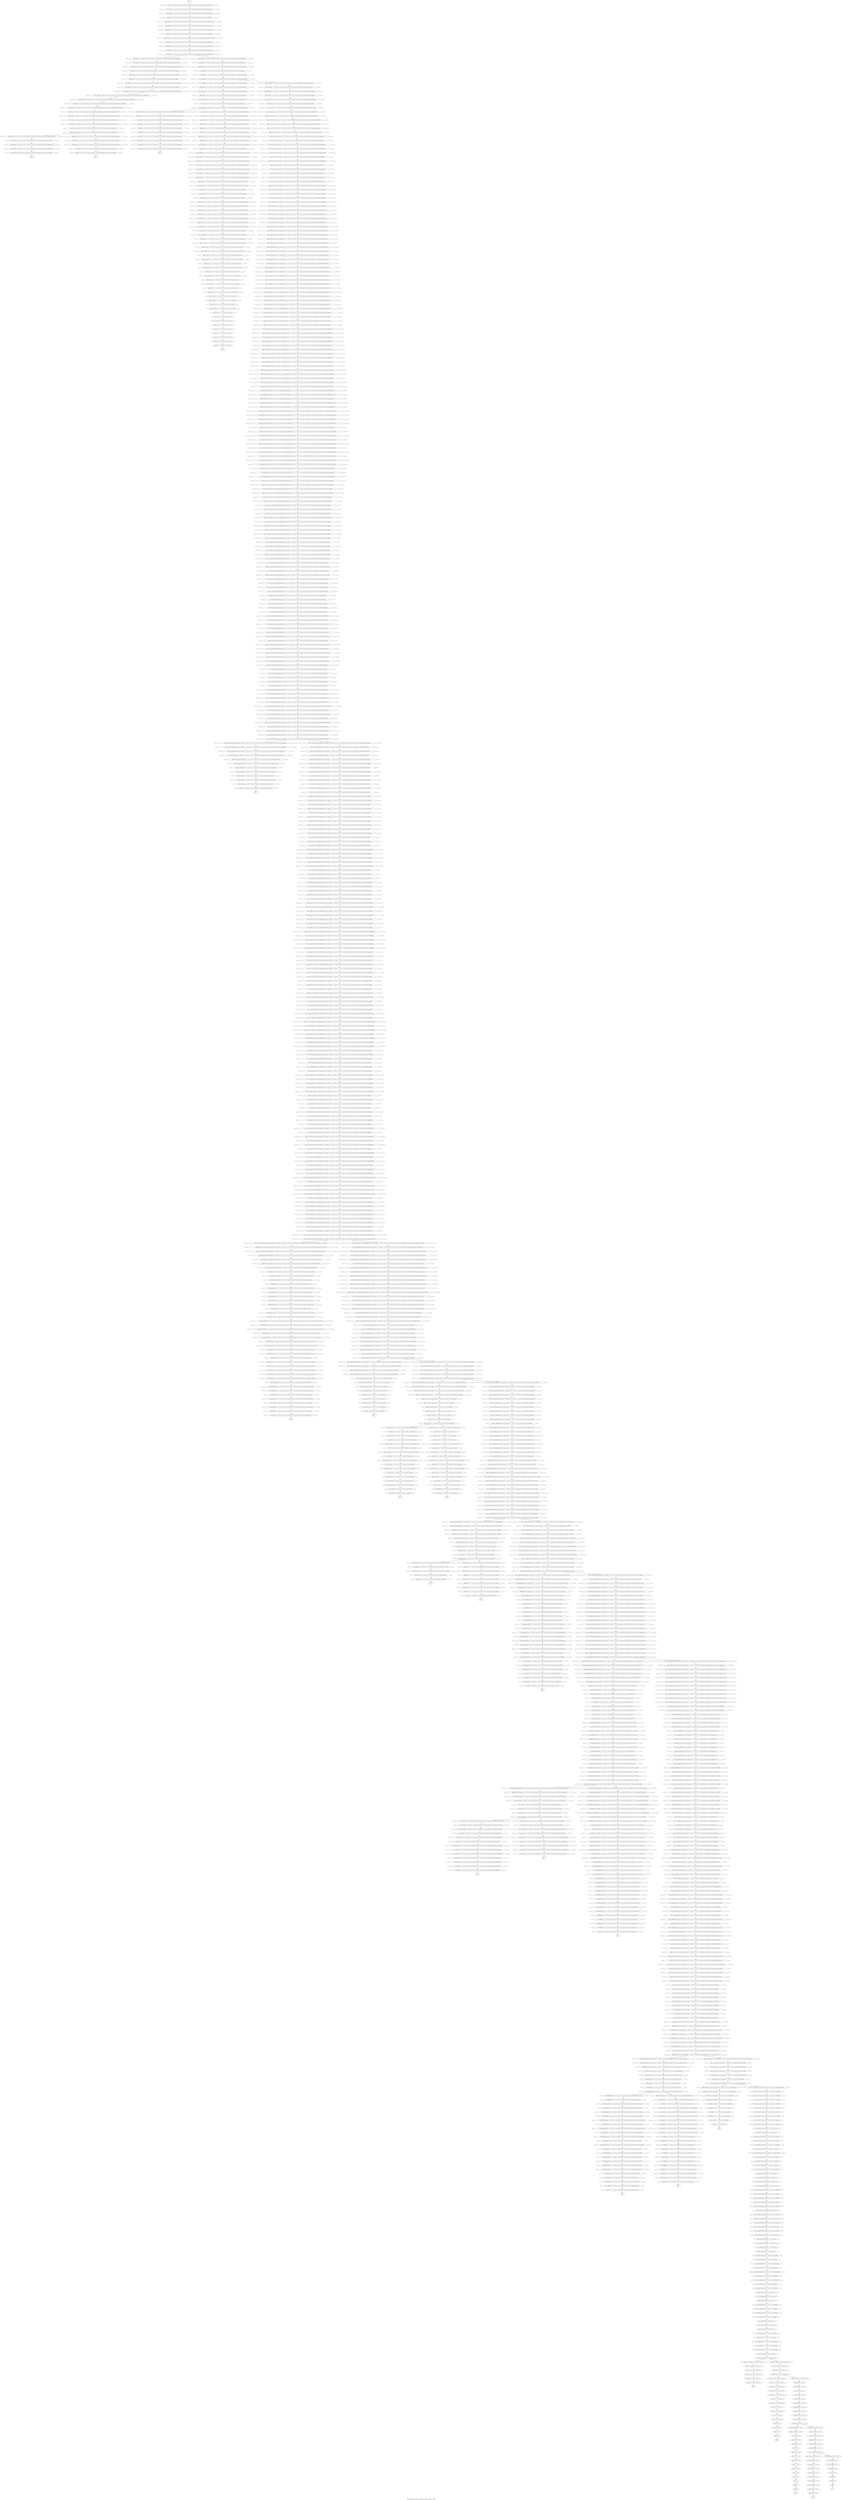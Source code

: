 digraph G {
graph [label="Tree-decomposition of width 19 for register allocator (function _vfscanf)"]
0[label="0 | : "];
1[label="1 | 460 : "];
2[label="2 | 459 460 : "];
3[label="3 | 5 459 : 0 1 4 "];
4[label="4 | 5 458 459 : 0 1 4 "];
5[label="5 | 5 457 458 459 : 0 1 4 "];
6[label="6 | 453 456 457 : 0 1 7 8 "];
7[label="7 | 453 455 456 : 0 1 7 8 "];
8[label="8 | 453 454 455 : 0 1 7 8 "];
9[label="9 | 5 452 453 459 : 0 1 4 7 8 "];
10[label="10 | 5 451 452 459 : 0 1 4 7 8 "];
11[label="11 | 5 449 450 451 : 0 1 4 7 8 "];
12[label="12 | 5 448 449 451 : 0 1 4 7 8 "];
13[label="13 | 5 447 448 : 0 1 4 7 8 "];
14[label="14 | 5 446 447 : 0 1 4 7 8 "];
15[label="15 | 13 15 446 : 0 1 7 8 9 10 11 12 "];
16[label="16 | 15 444 445 446 : 0 1 7 8 9 10 11 12 250 251 252 "];
17[label="17 | 15 443 444 446 : 0 1 7 8 9 10 11 12 250 251 252 "];
18[label="18 | 15 442 443 446 : 0 1 7 8 9 10 11 12 250 251 "];
19[label="19 | 15 441 442 446 : 0 1 7 8 9 10 11 12 "];
20[label="20 | 15 440 441 446 : 0 1 7 8 9 10 11 12 248 249 "];
21[label="21 | 15 439 440 441 446 : 0 1 7 8 9 10 11 12 248 249 "];
22[label="22 | 15 438 439 441 446 : 0 1 7 8 9 10 11 12 248 249 "];
23[label="23 | 15 437 438 441 446 : 0 1 7 8 9 10 11 12 "];
24[label="24 | 15 436 437 441 446 : 0 1 7 8 9 10 11 12 246 247 "];
25[label="25 | 15 435 436 441 446 : 0 1 7 8 9 10 11 12 245 246 247 "];
26[label="26 | 15 434 435 441 446 : 0 1 7 8 9 10 11 12 243 244 245 246 247 "];
27[label="27 | 15 433 434 441 446 : 0 1 7 8 9 10 11 12 243 244 245 "];
28[label="28 | 15 432 433 441 446 : 0 1 7 8 9 10 11 12 243 244 "];
29[label="29 | 15 431 432 441 446 : 0 1 7 8 9 10 11 12 "];
30[label="30 | 15 430 431 432 441 446 : 0 1 7 8 9 10 11 12 "];
31[label="31 | 15 429 430 432 441 446 : 0 1 7 8 9 10 11 12 241 242 "];
32[label="32 | 15 428 429 430 432 441 446 : 0 1 7 8 9 10 11 12 241 242 "];
33[label="33 | 15 427 428 430 432 441 446 : 0 1 7 8 9 10 11 12 241 242 "];
34[label="34 | 15 426 427 430 432 441 446 : 0 1 7 8 9 10 11 12 241 242 "];
35[label="35 | 15 425 426 430 432 441 446 : 0 1 7 8 9 10 11 12 239 240 "];
36[label="36 | 15 424 425 430 432 441 446 : 0 1 7 8 9 10 11 12 239 240 "];
37[label="37 | 15 423 424 430 432 441 446 : 0 1 7 8 9 10 11 12 239 240 "];
38[label="38 | 15 422 423 430 432 441 446 : 0 1 7 8 9 10 11 12 "];
39[label="39 | 15 421 422 432 441 446 : 0 1 7 8 9 10 11 12 237 238 "];
40[label="40 | 15 420 421 432 441 446 : 0 1 7 8 9 10 11 12 237 238 "];
41[label="41 | 15 419 420 432 441 446 : 0 1 7 8 9 10 11 12 235 236 237 238 "];
42[label="42 | 15 418 419 432 441 446 : 0 1 7 8 9 10 11 12 15 235 236 "];
43[label="43 | 15 417 418 432 441 446 : 0 1 7 8 9 10 11 12 15 235 236 "];
44[label="44 | 15 416 417 432 441 446 : 0 1 7 8 9 10 11 12 15 "];
45[label="45 | 15 415 416 417 432 441 446 : 0 1 7 8 9 10 11 12 15 65 66 "];
46[label="46 | 15 414 415 417 432 441 446 : 0 1 7 8 9 10 11 12 15 65 66 "];
47[label="47 | 15 413 414 417 432 441 446 : 0 1 7 8 9 10 11 12 15 65 66 "];
48[label="48 | 15 412 413 414 417 432 441 446 : 0 1 7 8 9 10 11 12 15 65 66 "];
49[label="49 | 15 411 412 414 417 432 441 446 : 0 1 7 8 9 10 11 12 15 65 66 "];
50[label="50 | 409 410 411 : 0 1 7 8 9 10 11 12 30 31 219 220 "];
51[label="51 | 15 408 409 414 417 432 441 446 : 0 1 7 8 9 10 11 12 15 28 29 30 31 65 66 219 220 "];
52[label="52 | 15 407 408 414 417 432 441 446 : 0 1 7 8 9 10 11 12 15 28 29 30 31 65 66 219 220 "];
53[label="53 | 385 395 407 : 0 1 7 8 9 10 11 12 28 29 30 31 152 153 217 218 219 220 221 222 "];
54[label="54 | 385 395 406 407 : 0 1 7 8 9 10 11 12 28 29 30 31 152 153 217 218 219 220 221 222 "];
55[label="55 | 395 405 406 407 : 0 1 7 8 9 10 11 12 28 29 30 31 152 153 217 218 219 220 221 222 233 234 "];
56[label="56 | 395 404 405 407 : 0 1 7 8 9 10 11 12 28 29 30 31 152 153 217 218 219 220 221 222 232 233 234 "];
57[label="57 | 395 403 404 407 : 0 1 7 8 9 10 11 12 28 29 30 31 152 153 217 218 219 220 221 222 228 229 232 233 234 "];
58[label="58 | 395 402 403 407 : 0 1 7 8 9 10 11 12 28 29 30 31 152 153 217 218 219 220 221 222 228 229 230 231 232 "];
59[label="59 | 395 401 402 407 : 0 1 7 8 9 10 11 12 28 29 30 31 152 153 217 218 219 220 221 222 228 229 230 231 "];
60[label="60 | 395 400 401 407 : 0 1 7 8 9 10 11 12 28 29 30 31 152 153 217 218 219 220 221 222 226 227 230 231 "];
61[label="61 | 395 399 400 407 : 0 1 7 8 9 10 11 12 28 29 30 31 152 153 217 218 219 220 221 222 226 227 "];
62[label="62 | 395 398 399 407 : 0 1 7 8 9 10 11 12 28 29 30 31 152 153 217 218 219 220 221 222 226 227 "];
63[label="63 | 395 397 398 407 : 0 1 7 8 9 10 11 12 28 29 30 31 152 153 217 218 219 220 221 222 226 227 "];
64[label="64 | 395 396 397 : 0 1 7 8 9 10 11 12 28 29 30 31 152 153 217 218 219 220 221 222 "];
65[label="65 | 385 394 395 : 0 1 7 8 9 10 11 12 28 29 30 31 152 153 217 218 219 220 221 222 224 225 "];
66[label="66 | 385 393 394 : 0 1 7 8 9 10 11 12 28 29 30 31 152 153 217 218 219 220 221 222 224 225 "];
67[label="67 | 385 392 393 : 0 1 7 8 9 10 11 12 28 29 30 31 152 153 217 218 219 220 221 222 224 225 "];
68[label="68 | 385 391 392 : 0 1 7 8 9 10 11 12 28 29 30 31 152 153 217 218 219 220 221 222 224 225 "];
69[label="69 | 385 390 391 : 0 1 7 8 9 10 11 12 28 29 30 31 152 153 217 218 219 220 221 222 "];
70[label="70 | 385 386 390 : 0 1 7 8 9 10 11 12 28 29 30 31 152 153 217 218 219 220 221 222 "];
71[label="71 | 386 389 390 : 0 1 7 8 9 10 11 12 28 29 30 31 152 153 217 218 219 220 221 222 "];
72[label="72 | 386 388 389 : 0 1 7 8 9 10 11 12 28 29 30 31 152 153 217 218 219 220 221 222 223 "];
73[label="73 | 386 387 388 : 0 1 7 8 9 10 11 12 28 29 30 31 152 153 217 218 219 220 221 222 223 "];
74[label="74 | 15 384 385 414 417 432 441 446 : 0 1 7 8 9 10 11 12 15 20 21 28 29 30 31 65 66 152 153 217 218 219 220 221 222 "];
75[label="75 | 15 383 384 414 417 432 441 446 : 0 1 7 8 9 10 11 12 15 20 21 28 29 30 31 65 66 152 153 204 205 217 218 219 220 221 222 "];
76[label="76 | 15 382 383 414 417 432 441 446 : 0 1 7 8 9 10 11 12 15 20 21 28 29 30 31 34 35 65 66 152 153 204 205 217 218 219 220 "];
77[label="77 | 15 381 382 414 417 432 441 446 : 0 1 7 8 9 10 11 12 15 20 21 28 29 30 31 34 35 65 66 152 153 204 205 217 218 "];
78[label="78 | 15 380 381 414 417 432 441 446 : 0 1 7 8 9 10 11 12 15 20 21 28 29 30 31 34 35 65 66 152 153 204 205 "];
79[label="79 | 15 379 380 381 414 417 432 441 446 : 0 1 7 8 9 10 11 12 15 20 21 28 29 30 31 34 35 65 66 152 153 204 205 "];
80[label="80 | 15 378 379 381 414 417 432 441 446 : 0 1 7 8 9 10 11 12 15 20 21 28 29 30 31 34 35 65 66 152 153 204 205 "];
81[label="81 | 15 377 378 381 414 417 432 441 446 : 0 1 7 8 9 10 11 12 15 20 21 28 29 30 31 34 35 65 66 152 153 204 205 "];
82[label="82 | 15 376 377 381 414 417 432 441 446 : 0 1 7 8 9 10 11 12 15 20 21 28 29 30 31 34 35 65 66 152 153 204 205 "];
83[label="83 | 15 375 376 377 381 414 417 432 441 446 : 0 1 7 8 9 10 11 12 15 20 21 28 29 30 31 34 35 65 66 152 153 204 205 215 216 "];
84[label="84 | 15 374 375 377 381 414 417 432 441 446 : 0 1 7 8 9 10 11 12 15 20 21 28 29 30 31 34 35 65 66 152 153 204 205 214 215 216 "];
85[label="85 | 15 373 374 377 381 414 417 432 441 446 : 0 1 7 8 9 10 11 12 15 20 21 28 29 30 31 34 35 65 66 152 153 204 205 212 213 214 215 216 "];
86[label="86 | 15 372 373 377 381 414 417 432 441 446 : 0 1 7 8 9 10 11 12 15 20 21 28 29 30 31 34 35 65 66 152 153 204 205 212 213 214 "];
87[label="87 | 15 371 372 381 414 417 432 441 446 : 0 1 7 8 9 10 11 12 15 20 21 28 29 30 31 34 35 65 66 152 153 204 205 212 213 "];
88[label="88 | 15 370 371 381 414 417 432 441 446 : 0 1 7 8 9 10 11 12 15 20 21 28 29 30 31 34 35 65 66 152 153 204 205 210 211 212 213 "];
89[label="89 | 15 369 370 381 414 417 432 441 446 : 0 1 7 8 9 10 11 12 15 20 21 28 29 30 31 34 35 65 66 152 153 204 205 210 211 212 213 "];
90[label="90 | 15 368 369 381 414 417 432 441 446 : 0 1 7 8 9 10 11 12 15 20 21 28 29 30 31 34 35 65 66 152 153 204 205 208 209 210 211 "];
91[label="91 | 15 367 368 381 414 417 432 441 446 : 0 1 7 8 9 10 11 12 15 20 21 28 29 30 31 34 35 65 66 152 153 204 205 208 209 "];
92[label="92 | 15 366 367 381 414 417 432 441 446 : 0 1 7 8 9 10 11 12 15 20 21 28 29 30 31 34 35 65 66 152 153 204 205 206 207 208 209 "];
93[label="93 | 15 365 366 381 414 417 432 441 446 : 0 1 7 8 9 10 11 12 15 20 21 28 29 30 31 34 35 65 66 152 153 204 205 206 207 208 209 "];
94[label="94 | 15 364 365 381 414 417 432 441 446 : 0 1 7 8 9 10 11 12 15 20 21 28 29 30 31 34 35 65 66 152 153 204 205 206 207 "];
95[label="95 | 15 363 364 414 417 432 441 446 : 0 1 7 8 9 10 11 12 15 20 21 28 29 30 31 34 35 65 66 152 153 202 203 204 205 "];
96[label="96 | 15 362 363 414 417 432 441 446 : 0 1 7 8 9 10 11 12 15 20 21 28 29 30 31 34 35 65 66 152 153 200 201 202 203 204 205 "];
97[label="97 | 15 361 362 414 417 432 441 446 : 0 1 7 8 9 10 11 12 15 20 21 28 29 30 31 34 35 65 66 152 153 198 199 200 201 202 203 "];
98[label="98 | 15 360 361 414 417 432 441 446 : 0 1 7 8 9 10 11 12 15 20 21 28 29 30 31 34 35 65 66 152 153 198 199 200 201 "];
99[label="99 | 15 359 360 414 417 432 441 446 : 0 1 7 8 9 10 11 12 15 20 21 28 29 30 31 34 35 65 66 152 153 198 199 "];
100[label="100 | 15 358 359 414 417 432 441 446 : 0 1 7 8 9 10 11 12 15 20 21 28 29 30 31 34 35 65 66 152 153 198 199 "];
101[label="101 | 15 357 358 414 417 432 441 446 : 0 1 7 8 9 10 11 12 15 20 21 28 29 30 31 34 35 65 66 152 153 "];
102[label="102 | 15 356 357 358 414 417 432 441 446 : 0 1 7 8 9 10 11 12 15 20 21 28 29 30 31 34 35 65 66 152 153 "];
103[label="103 | 15 355 356 358 414 417 432 441 446 : 0 1 7 8 9 10 11 12 15 20 21 28 29 30 31 34 35 65 66 152 153 196 197 "];
104[label="104 | 15 354 355 356 358 414 417 432 441 446 : 0 1 7 8 9 10 11 12 15 20 21 28 29 30 31 34 35 65 66 152 153 196 197 "];
105[label="105 | 15 353 354 356 358 414 417 432 441 446 : 0 1 7 8 9 10 11 12 15 20 21 28 29 30 31 34 35 65 66 152 153 196 197 "];
106[label="106 | 15 352 353 356 358 414 417 432 441 446 : 0 1 7 8 9 10 11 12 15 20 21 28 29 30 31 34 35 65 66 152 153 196 197 "];
107[label="107 | 15 351 352 356 358 414 417 432 441 446 : 0 1 7 8 9 10 11 12 15 20 21 28 29 30 31 34 35 65 66 152 153 194 195 "];
108[label="108 | 15 350 351 356 358 414 417 432 441 446 : 0 1 7 8 9 10 11 12 15 20 21 28 29 30 31 34 35 65 66 152 153 194 195 "];
109[label="109 | 15 349 350 356 358 414 417 432 441 446 : 0 1 7 8 9 10 11 12 15 20 21 28 29 30 31 34 35 65 66 152 153 194 195 "];
110[label="110 | 15 348 349 356 358 414 417 432 441 446 : 0 1 7 8 9 10 11 12 15 20 21 28 29 30 31 34 35 65 66 152 153 "];
111[label="111 | 15 347 348 358 414 417 432 441 446 : 0 1 7 8 9 10 11 12 15 20 21 28 29 30 31 34 35 65 66 152 153 "];
112[label="112 | 15 346 347 358 414 417 432 441 446 : 0 1 7 8 9 10 11 12 15 20 21 28 29 30 31 34 35 65 66 152 153 "];
113[label="113 | 15 345 346 358 414 417 432 441 446 : 0 1 7 8 9 10 11 12 15 20 21 28 29 30 31 34 35 65 66 152 153 "];
114[label="114 | 15 344 345 346 358 414 417 432 441 446 : 0 1 7 8 9 10 11 12 15 20 21 28 29 30 31 34 35 65 66 152 153 156 157 "];
115[label="115 | 15 343 344 346 358 414 417 432 441 446 : 0 1 7 8 9 10 11 12 15 20 21 28 29 30 31 34 35 65 66 152 153 156 157 "];
116[label="116 | 15 342 343 346 358 414 417 432 441 446 : 0 1 7 8 9 10 11 12 15 20 21 28 29 30 31 34 35 65 66 152 153 156 157 161 162 169 170 "];
117[label="117 | 15 341 342 343 346 358 414 417 432 441 446 : 0 1 7 8 9 10 11 12 15 20 21 28 29 30 31 34 35 65 66 152 153 156 157 161 162 169 170 "];
118[label="118 | 15 340 341 342 343 346 358 414 417 432 441 446 : 0 1 7 8 9 10 11 12 15 20 21 28 29 30 31 34 35 65 66 152 153 156 157 161 162 169 170 193 "];
119[label="119 | 15 339 340 342 343 346 358 414 417 432 441 446 : 0 1 7 8 9 10 11 12 15 20 21 28 29 30 31 34 35 65 66 152 153 156 157 161 162 169 170 193 "];
120[label="120 | 15 338 339 342 343 346 358 414 417 432 441 446 : 0 1 7 8 9 10 11 12 15 20 21 28 29 30 31 34 35 65 66 152 153 156 157 161 162 169 170 193 "];
121[label="121 | 15 337 338 342 343 346 358 414 417 432 441 446 : 0 1 7 8 9 10 11 12 15 20 21 28 29 30 31 34 35 65 66 152 153 156 157 161 162 169 170 193 "];
122[label="122 | 15 336 337 342 343 346 358 414 417 432 441 446 : 0 1 7 8 9 10 11 12 15 20 21 28 29 30 31 34 35 65 66 152 153 156 157 161 162 169 170 193 "];
123[label="123 | 298 335 336 : 0 1 7 8 9 10 11 12 20 21 28 29 30 31 34 35 152 153 156 157 161 162 169 170 171 "];
124[label="124 | 298 334 335 336 : 0 1 7 8 9 10 11 12 20 21 28 29 30 31 34 35 152 153 156 157 161 162 169 170 171 "];
125[label="125 | 298 333 334 336 : 0 1 7 8 9 10 11 12 20 21 28 29 30 31 34 35 152 153 156 157 161 162 169 170 171 "];
126[label="126 | 298 332 333 334 336 : 0 1 7 8 9 10 11 12 20 21 28 29 30 31 34 35 152 153 156 157 161 162 169 170 171 192 "];
127[label="127 | 298 331 332 334 336 : 0 1 7 8 9 10 11 12 20 21 28 29 30 31 34 35 152 153 156 157 161 162 169 170 171 191 192 "];
128[label="128 | 298 330 331 334 336 : 0 1 7 8 9 10 11 12 20 21 28 29 30 31 34 35 152 153 156 157 161 162 169 170 171 191 192 "];
129[label="129 | 298 329 330 334 336 : 0 1 7 8 9 10 11 12 20 21 28 29 30 31 34 35 152 153 156 157 161 162 169 170 171 191 "];
130[label="130 | 298 328 329 334 336 : 0 1 7 8 9 10 11 12 20 21 28 29 30 31 34 35 152 153 156 157 161 162 169 170 171 "];
131[label="131 | 298 327 328 329 334 336 : 0 1 7 8 9 10 11 12 20 21 28 29 30 31 34 35 152 153 156 157 161 162 169 170 171 "];
132[label="132 | 298 326 327 329 334 336 : 0 1 7 8 9 10 11 12 20 21 28 29 30 31 34 35 152 153 156 157 161 162 169 170 171 179 180 "];
133[label="133 | 298 325 326 329 334 336 : 0 1 7 8 9 10 11 12 20 21 28 29 30 31 34 35 152 153 156 157 161 162 169 170 171 179 180 "];
134[label="134 | 298 314 325 329 334 336 : 0 1 7 8 9 10 11 12 20 21 28 29 30 31 34 35 152 153 156 157 161 162 169 170 171 179 180 181 182 183 184 "];
135[label="135 | 314 318 325 : 0 1 7 8 9 10 11 12 20 21 28 29 30 31 34 35 152 153 169 170 179 180 181 182 183 184 "];
136[label="136 | 314 318 324 : 0 1 7 8 9 10 11 12 20 21 28 29 30 31 34 35 152 153 169 170 179 180 181 182 183 184 "];
137[label="137 | 318 323 324 : 0 1 7 8 9 10 11 12 20 21 28 29 30 31 34 35 152 153 169 170 179 180 181 182 183 184 "];
138[label="138 | 318 322 323 : 0 1 7 8 9 10 11 12 20 21 28 29 30 31 34 35 152 153 169 170 179 180 181 182 183 184 190 "];
139[label="139 | 318 321 322 : 0 1 7 8 9 10 11 12 20 21 28 29 30 31 34 35 152 153 169 170 179 180 181 182 183 184 188 189 190 "];
140[label="140 | 318 320 321 : 0 1 7 8 9 10 11 12 20 21 28 29 30 31 34 35 152 153 169 170 179 180 181 182 183 184 188 189 190 "];
141[label="141 | 318 319 320 : 0 1 7 8 9 10 11 12 20 21 28 29 30 31 34 35 152 153 169 170 179 180 181 182 183 184 188 189 "];
142[label="142 | 314 317 318 : 0 1 7 8 9 10 11 12 20 21 28 29 30 31 34 35 152 153 169 170 179 180 181 182 183 184 186 187 "];
143[label="143 | 314 316 317 : 0 1 7 8 9 10 11 12 20 21 28 29 30 31 34 35 152 153 169 170 179 180 181 182 183 184 185 186 187 "];
144[label="144 | 314 315 316 : 0 1 7 8 9 10 11 12 20 21 28 29 30 31 34 35 152 153 169 170 179 180 181 182 183 184 185 186 187 "];
145[label="145 | 298 313 314 329 334 336 : 0 1 7 8 9 10 11 12 20 21 28 29 30 31 34 35 152 153 156 157 161 162 169 170 171 175 176 179 180 181 182 183 184 "];
146[label="146 | 298 312 313 329 334 336 : 0 1 7 8 9 10 11 12 20 21 28 29 30 31 34 35 152 153 156 157 161 162 169 170 171 175 176 179 180 181 182 183 184 "];
147[label="147 | 298 311 312 329 334 336 : 0 1 7 8 9 10 11 12 20 21 28 29 30 31 34 35 152 153 156 157 161 162 169 170 171 172 173 175 176 179 180 181 182 "];
148[label="148 | 298 310 311 329 334 336 : 0 1 7 8 9 10 11 12 20 21 28 29 30 31 34 35 152 153 156 157 161 162 169 170 171 172 173 175 176 179 180 "];
149[label="149 | 298 309 310 334 336 : 0 1 7 8 9 10 11 12 20 21 28 29 30 31 34 35 152 153 156 157 161 162 169 170 171 172 173 175 176 177 178 "];
150[label="150 | 298 308 309 334 336 : 0 1 7 8 9 10 11 12 20 21 28 29 30 31 34 35 152 153 156 157 161 162 169 170 171 172 173 175 176 177 178 "];
151[label="151 | 298 307 308 334 336 : 0 1 7 8 9 10 11 12 20 21 28 29 30 31 34 35 152 153 156 157 161 162 169 170 171 172 173 174 175 176 177 178 "];
152[label="152 | 298 306 307 334 336 : 0 1 7 8 9 10 11 12 20 21 28 29 30 31 34 35 152 153 156 157 161 162 169 170 171 172 173 174 175 176 "];
153[label="153 | 298 305 306 334 336 : 0 1 7 8 9 10 11 12 20 21 28 29 30 31 34 35 152 153 156 157 161 162 169 170 171 172 173 174 "];
154[label="154 | 298 304 305 334 336 : 0 1 7 8 9 10 11 12 20 21 28 29 30 31 34 35 152 153 156 157 161 162 169 170 171 172 173 "];
155[label="155 | 298 303 304 334 336 : 0 1 7 8 9 10 11 12 20 21 28 29 30 31 34 35 152 153 156 157 161 162 169 170 171 "];
156[label="156 | 298 302 303 304 334 : 0 1 7 8 9 10 11 12 20 21 28 29 30 31 34 35 152 153 156 157 161 162 169 170 171 "];
157[label="157 | 298 301 302 304 : 0 1 7 8 9 10 11 12 20 21 28 29 30 31 34 35 152 153 156 157 161 162 169 170 171 "];
158[label="158 | 298 300 301 304 : 0 1 7 8 9 10 11 12 20 21 28 29 30 31 34 35 152 153 156 157 161 162 169 170 171 "];
159[label="159 | 298 299 300 : 0 1 7 8 9 10 11 12 20 21 28 29 30 31 34 35 152 153 156 157 161 162 169 170 171 "];
160[label="160 | 15 297 298 342 343 346 358 414 417 432 441 446 : 0 1 7 8 9 10 11 12 15 20 21 28 29 30 31 34 35 65 66 152 153 156 157 161 162 169 170 171 "];
161[label="161 | 15 296 297 342 343 346 358 414 417 432 441 446 : 0 1 7 8 9 10 11 12 15 20 21 28 29 30 31 34 35 65 66 152 153 156 157 161 162 169 170 171 "];
162[label="162 | 15 295 296 342 343 346 358 414 417 432 441 446 : 0 1 7 8 9 10 11 12 15 20 21 28 29 30 31 34 35 65 66 152 153 156 157 161 162 169 170 171 "];
163[label="163 | 15 294 295 342 346 358 414 417 432 441 446 : 0 1 7 8 9 10 11 12 15 20 21 28 29 30 31 34 35 65 66 152 153 156 157 161 162 169 170 171 "];
164[label="164 | 15 293 294 342 346 358 414 417 432 441 446 : 0 1 7 8 9 10 11 12 15 20 21 28 29 30 31 34 35 65 66 152 153 156 157 161 162 169 170 171 "];
165[label="165 | 15 292 293 342 346 358 414 417 432 441 446 : 0 1 7 8 9 10 11 12 15 20 21 28 29 30 31 34 35 65 66 152 153 156 157 161 162 169 170 171 "];
166[label="166 | 15 291 292 346 358 414 417 432 441 446 : 0 1 7 8 9 10 11 12 15 20 21 28 29 30 31 34 35 65 66 152 153 156 157 161 162 169 170 "];
167[label="167 | 15 290 291 346 358 414 417 432 441 446 : 0 1 7 8 9 10 11 12 15 20 21 28 29 30 31 34 35 65 66 152 153 156 157 161 162 169 170 "];
168[label="168 | 280 289 290 : 0 1 7 8 9 10 11 12 20 21 28 29 30 31 34 35 152 153 156 157 161 162 165 "];
169[label="169 | 280 288 289 290 : 0 1 7 8 9 10 11 12 20 21 28 29 30 31 34 35 152 153 156 157 161 162 165 "];
170[label="170 | 280 287 288 290 : 0 1 7 8 9 10 11 12 20 21 28 29 30 31 34 35 152 153 156 157 161 162 165 168 "];
171[label="171 | 280 286 287 290 : 0 1 7 8 9 10 11 12 20 21 28 29 30 31 34 35 152 153 156 157 161 162 165 166 167 168 "];
172[label="172 | 280 285 286 290 : 0 1 7 8 9 10 11 12 20 21 28 29 30 31 34 35 152 153 156 157 161 162 165 166 167 168 "];
173[label="173 | 280 284 285 290 : 0 1 7 8 9 10 11 12 20 21 28 29 30 31 34 35 152 153 156 157 161 162 165 166 167 168 "];
174[label="174 | 280 283 284 290 : 0 1 7 8 9 10 11 12 20 21 28 29 30 31 34 35 152 153 156 157 161 162 165 166 167 "];
175[label="175 | 280 282 283 290 : 0 1 7 8 9 10 11 12 20 21 28 29 30 31 34 35 152 153 156 157 161 162 165 "];
176[label="176 | 280 281 282 : 0 1 7 8 9 10 11 12 20 21 28 29 30 31 34 35 152 153 156 157 161 162 165 "];
177[label="177 | 15 279 280 346 358 414 417 432 441 446 : 0 1 7 8 9 10 11 12 15 20 21 28 29 30 31 34 35 65 66 152 153 156 157 161 162 165 "];
178[label="178 | 15 278 279 346 358 414 417 432 441 446 : 0 1 7 8 9 10 11 12 15 20 21 28 29 30 31 34 35 65 66 152 153 156 157 161 162 163 164 165 "];
179[label="179 | 15 277 278 346 358 414 417 432 441 446 : 0 1 7 8 9 10 11 12 15 20 21 28 29 30 31 34 35 65 66 152 153 156 157 161 162 163 164 165 "];
180[label="180 | 15 276 277 346 358 414 417 432 441 446 : 0 1 7 8 9 10 11 12 15 20 21 28 29 30 31 34 35 65 66 152 153 156 157 161 162 163 164 "];
181[label="181 | 15 275 276 346 358 414 417 432 441 446 : 0 1 7 8 9 10 11 12 15 20 21 28 29 30 31 34 35 65 66 152 153 156 157 161 162 "];
182[label="182 | 269 274 275 : 0 1 7 8 9 10 11 12 20 21 28 29 30 31 34 35 152 153 156 157 158 159 "];
183[label="183 | 269 273 274 : 0 1 7 8 9 10 11 12 20 21 28 29 30 31 34 35 152 153 156 157 158 159 "];
184[label="184 | 269 272 275 : 0 1 7 8 9 10 11 12 20 21 28 29 30 31 34 35 152 153 156 157 158 159 "];
185[label="185 | 269 271 272 : 0 1 7 8 9 10 11 12 20 21 28 29 30 31 34 35 152 153 156 157 158 159 "];
186[label="186 | 269 270 271 : 0 1 7 8 9 10 11 12 20 21 28 29 30 31 34 35 152 153 156 157 158 159 "];
187[label="187 | 15 268 269 346 358 414 417 432 441 446 : 0 1 7 8 9 10 11 12 15 20 21 28 29 30 31 34 35 65 66 152 153 156 157 158 159 160 "];
188[label="188 | 15 267 268 346 358 414 417 432 441 446 : 0 1 7 8 9 10 11 12 15 20 21 28 29 30 31 34 35 65 66 152 153 156 157 158 159 160 "];
189[label="189 | 15 266 267 346 358 414 417 432 441 446 : 0 1 7 8 9 10 11 12 15 20 21 28 29 30 31 34 35 65 66 152 153 156 157 158 159 160 "];
190[label="190 | 15 265 266 346 358 414 417 432 441 446 : 0 1 7 8 9 10 11 12 15 20 21 28 29 30 31 34 35 65 66 152 153 156 157 158 159 "];
191[label="191 | 15 264 265 346 358 414 417 432 441 446 : 0 1 7 8 9 10 11 12 15 20 21 28 29 30 31 34 35 65 66 152 153 154 155 156 157 158 159 "];
192[label="192 | 15 263 264 346 358 414 417 432 441 446 : 0 1 7 8 9 10 11 12 15 20 21 28 29 30 31 34 35 65 66 152 153 154 155 156 157 "];
193[label="193 | 15 262 263 346 358 414 417 432 441 446 : 0 1 7 8 9 10 11 12 15 20 21 28 29 30 31 34 35 65 66 152 153 154 155 "];
194[label="194 | 15 261 262 346 358 414 417 432 441 446 : 0 1 7 8 9 10 11 12 15 20 21 28 29 30 31 34 35 65 66 152 153 "];
195[label="195 | 15 260 261 262 346 414 417 432 441 446 : 0 1 7 8 9 10 11 12 15 20 21 28 29 30 31 34 35 65 66 152 153 "];
196[label="196 | 15 259 260 262 346 414 417 432 441 446 : 0 1 7 8 9 10 11 12 15 20 21 28 29 30 31 34 35 65 66 152 153 "];
197[label="197 | 15 258 259 262 346 414 417 432 441 446 : 0 1 7 8 9 10 11 12 15 20 21 28 29 30 31 34 35 65 66 152 153 "];
198[label="198 | 15 257 258 262 346 414 417 432 441 446 : 0 1 7 8 9 10 11 12 15 20 21 22 23 28 29 30 31 34 35 65 66 "];
199[label="199 | 15 256 257 262 346 414 417 432 441 446 : 0 1 7 8 9 10 11 12 15 20 21 22 23 28 29 30 31 34 35 65 66 "];
200[label="200 | 15 255 256 262 346 414 417 432 441 446 : 0 1 7 8 9 10 11 12 15 20 21 22 23 28 29 30 31 34 35 65 66 "];
201[label="201 | 15 254 255 256 262 346 414 417 432 441 446 : 0 1 7 8 9 10 11 12 15 20 21 22 23 28 29 30 31 34 35 65 66 "];
202[label="202 | 15 253 254 256 262 346 414 417 432 441 446 : 0 1 7 8 9 10 11 12 15 20 21 22 23 28 29 30 31 34 35 65 66 "];
203[label="203 | 237 252 253 : 0 1 7 8 9 10 11 12 16 17 18 19 26 27 148 149 150 151 "];
204[label="204 | 237 251 252 : 0 1 7 8 9 10 11 12 16 17 18 19 26 27 148 149 150 151 "];
205[label="205 | 237 250 251 : 0 1 7 8 9 10 11 12 16 17 18 19 26 27 146 147 148 149 150 151 "];
206[label="206 | 237 249 250 : 0 1 7 8 9 10 11 12 16 17 18 19 26 27 144 145 146 147 148 149 "];
207[label="207 | 237 248 249 : 0 1 7 8 9 10 11 12 16 17 18 19 26 27 142 143 144 145 146 147 "];
208[label="208 | 237 247 248 : 0 1 7 8 9 10 11 12 16 17 18 19 26 27 142 143 144 145 "];
209[label="209 | 237 246 247 : 0 1 7 8 9 10 11 12 16 17 18 19 26 27 142 143 "];
210[label="210 | 237 245 246 : 0 1 7 8 9 10 11 12 16 17 18 19 26 27 142 143 "];
211[label="211 | 237 244 253 : 0 1 7 8 9 10 11 12 16 17 18 19 26 27 "];
212[label="212 | 237 243 244 : 0 1 7 8 9 10 11 12 16 17 18 19 26 27 140 141 "];
213[label="213 | 237 242 243 : 0 1 7 8 9 10 11 12 16 17 18 19 26 27 138 139 140 141 "];
214[label="214 | 237 241 242 : 0 1 7 8 9 10 11 12 16 17 18 19 26 27 136 137 138 139 140 141 "];
215[label="215 | 237 240 241 : 0 1 7 8 9 10 11 12 16 17 18 19 26 27 134 135 136 137 138 139 "];
216[label="216 | 237 239 240 : 0 1 7 8 9 10 11 12 16 17 18 19 26 27 134 135 136 137 "];
217[label="217 | 237 238 239 : 0 1 7 8 9 10 11 12 16 17 18 19 26 27 134 135 "];
218[label="218 | 15 236 237 256 262 346 414 417 432 441 446 : 0 1 7 8 9 10 11 12 15 16 17 18 19 20 21 22 23 26 27 28 29 30 31 34 35 65 66 "];
219[label="219 | 234 235 236 : 0 1 7 8 9 10 11 12 16 17 18 19 26 27 "];
220[label="220 | 15 233 234 256 262 346 414 417 432 441 446 : 0 1 7 8 9 10 11 12 15 16 17 18 19 20 21 22 23 26 27 28 29 30 31 32 33 34 35 65 66 "];
221[label="221 | 15 232 233 256 262 346 414 417 432 441 446 : 0 1 7 8 9 10 11 12 15 16 17 18 19 20 21 22 23 26 27 28 29 30 31 32 33 34 35 65 66 "];
222[label="222 | 15 231 232 256 262 346 414 417 432 446 : 0 1 7 8 9 10 11 12 15 16 17 18 19 20 21 22 23 26 27 28 29 30 31 32 33 34 35 65 66 "];
223[label="223 | 15 204 231 256 262 346 414 417 432 446 : 0 1 7 8 9 10 11 12 15 16 17 18 19 20 21 22 23 24 25 26 27 28 29 30 31 32 33 34 35 40 41 65 66 102 103 "];
224[label="224 | 15 204 205 231 256 262 346 414 417 432 446 : 0 1 7 8 9 10 11 12 15 16 17 18 19 20 21 22 23 24 25 26 27 28 29 30 31 32 33 34 35 40 41 65 66 102 103 "];
225[label="225 | 15 204 205 230 231 256 262 346 414 417 432 446 : 0 1 7 8 9 10 11 12 15 16 17 18 19 20 21 22 23 24 25 26 27 28 29 30 31 32 33 34 35 40 41 65 66 102 103 "];
226[label="226 | 15 204 205 229 230 231 256 262 346 414 417 432 446 : 0 1 7 8 9 10 11 12 15 16 17 18 19 20 21 22 23 24 25 26 27 28 29 30 31 32 33 34 35 40 41 65 66 102 103 132 133 "];
227[label="227 | 15 204 205 228 229 231 256 262 346 414 417 432 446 : 0 1 7 8 9 10 11 12 15 16 17 18 19 20 21 22 23 24 25 26 27 28 29 30 31 32 33 34 35 40 41 65 66 102 103 132 133 "];
228[label="228 | 15 204 205 227 228 231 256 262 346 414 417 432 446 : 0 1 7 8 9 10 11 12 15 16 17 18 19 20 21 22 23 24 25 26 27 28 29 30 31 32 33 34 35 40 41 65 66 102 103 128 129 130 131 132 133 "];
229[label="229 | 15 204 205 226 227 231 256 262 346 414 417 432 446 : 0 1 7 8 9 10 11 12 15 16 17 18 19 20 21 22 23 24 25 26 27 28 29 30 31 32 33 34 35 40 41 65 66 102 103 128 129 130 131 "];
230[label="230 | 15 204 205 225 226 231 256 262 346 414 417 432 446 : 0 1 7 8 9 10 11 12 15 16 17 18 19 20 21 22 23 24 25 26 27 28 29 30 31 32 33 34 35 40 41 65 66 102 103 128 129 130 131 "];
231[label="231 | 15 204 205 224 225 231 256 262 346 414 417 432 446 : 0 1 7 8 9 10 11 12 15 16 17 18 19 20 21 22 23 24 25 26 27 28 29 30 31 32 33 34 35 40 41 65 66 102 103 128 129 130 131 "];
232[label="232 | 15 204 205 223 224 231 256 262 346 414 417 432 446 : 0 1 7 8 9 10 11 12 15 16 17 18 19 20 21 22 23 24 25 26 27 28 29 30 31 32 33 34 35 40 41 65 66 102 103 126 127 128 129 "];
233[label="233 | 15 204 205 222 223 231 256 262 346 414 417 432 446 : 0 1 7 8 9 10 11 12 15 16 17 18 19 20 21 22 23 24 25 26 27 28 29 30 31 32 33 34 35 40 41 65 66 102 103 126 127 128 129 "];
234[label="234 | 205 220 221 231 : 0 1 7 8 9 10 11 12 16 17 18 19 20 21 24 25 26 27 28 29 32 33 40 41 102 103 124 125 "];
235[label="235 | 205 219 220 231 : 0 1 7 8 9 10 11 12 16 17 18 19 20 21 24 25 26 27 28 29 32 33 40 41 102 103 124 125 "];
236[label="236 | 205 218 219 231 : 0 1 7 8 9 10 11 12 16 17 18 19 20 21 24 25 26 27 28 29 32 33 40 41 102 103 124 125 "];
237[label="237 | 205 217 218 231 : 0 1 7 8 9 10 11 12 16 17 18 19 20 21 24 25 26 27 28 29 32 33 40 41 102 103 120 121 122 123 "];
238[label="238 | 205 216 217 231 : 0 1 7 8 9 10 11 12 16 17 18 19 20 21 24 25 26 27 28 29 32 33 40 41 102 103 110 111 112 113 116 117 118 119 120 121 122 123 "];
239[label="239 | 205 215 216 231 : 0 1 7 8 9 10 11 12 16 17 18 19 20 21 24 25 26 27 28 29 32 33 40 41 102 103 110 111 112 113 114 115 116 117 118 119 120 121 122 123 "];
240[label="240 | 205 214 215 231 : 0 1 7 8 9 10 11 12 16 17 18 19 20 21 24 25 26 27 28 29 32 33 40 41 102 103 110 111 112 113 114 115 116 117 118 119 "];
241[label="241 | 205 213 214 231 : 0 1 7 8 9 10 11 12 16 17 18 19 20 21 24 25 26 27 28 29 32 33 40 41 102 103 110 111 112 113 114 115 "];
242[label="242 | 205 212 213 231 : 0 1 7 8 9 10 11 12 16 17 18 19 20 21 24 25 26 27 28 29 32 33 40 41 102 103 110 111 112 113 "];
243[label="243 | 205 211 212 231 : 0 1 7 8 9 10 11 12 16 17 18 19 20 21 24 25 26 27 28 29 32 33 40 41 102 103 106 107 108 109 "];
244[label="244 | 205 210 211 231 : 0 1 7 8 9 10 11 12 16 17 18 19 20 21 24 25 26 27 28 29 32 33 40 41 102 103 106 107 108 109 "];
245[label="245 | 205 209 210 231 : 0 1 7 8 9 10 11 12 16 17 18 19 20 21 24 25 26 27 28 29 32 33 40 41 102 103 106 107 108 109 "];
246[label="246 | 205 208 209 231 : 0 1 7 8 9 10 11 12 16 17 18 19 20 21 24 25 26 27 28 29 32 33 40 41 102 103 104 105 "];
247[label="247 | 205 207 208 : 0 1 7 8 9 10 11 12 16 17 18 19 20 21 24 25 26 27 28 29 32 33 40 41 102 103 104 105 "];
248[label="248 | 205 206 207 : 0 1 7 8 9 10 11 12 16 17 18 19 20 21 24 25 26 27 28 29 32 33 40 41 102 103 104 105 "];
249[label="249 | 15 203 204 221 231 256 262 346 414 417 432 446 : 0 1 7 8 9 10 11 12 15 16 17 18 19 20 21 22 23 24 25 26 27 28 29 30 31 32 33 34 35 40 41 65 66 102 103 "];
250[label="250 | 15 202 203 204 221 231 256 262 346 414 417 432 446 : 0 1 7 8 9 10 11 12 15 16 17 18 19 20 21 22 23 24 25 26 27 28 29 30 31 32 33 34 35 40 41 65 66 102 103 "];
251[label="251 | 15 201 202 204 221 231 256 262 346 414 417 432 446 : 0 1 7 8 9 10 11 12 15 16 17 18 19 20 21 22 23 24 25 26 27 28 29 30 31 32 33 34 35 40 41 65 66 102 103 "];
252[label="252 | 15 200 201 202 221 231 256 262 346 414 417 432 446 : 0 1 7 8 9 10 11 12 15 16 17 18 19 20 21 22 23 24 25 26 27 28 29 30 31 32 33 34 35 40 41 65 66 102 103 "];
253[label="253 | 15 199 200 221 231 256 262 346 414 417 432 446 : 0 1 7 8 9 10 11 12 15 16 17 18 19 20 21 22 23 24 25 26 27 28 29 30 31 32 33 34 35 40 41 65 66 100 101 102 103 "];
254[label="254 | 15 198 199 221 231 256 262 346 414 417 432 446 : 0 1 7 8 9 10 11 12 15 16 17 18 19 20 21 22 23 24 25 26 27 28 29 30 31 32 33 34 35 40 41 65 66 100 101 102 103 "];
255[label="255 | 15 197 198 221 231 256 262 346 414 417 432 446 : 0 1 7 8 9 10 11 12 15 16 17 18 19 20 21 22 23 24 25 26 27 28 29 30 31 32 33 34 35 40 41 65 66 96 97 98 99 100 101 "];
256[label="256 | 15 196 197 221 231 256 262 346 414 417 432 446 : 0 1 7 8 9 10 11 12 15 16 17 18 19 20 21 22 23 24 25 26 27 28 29 30 31 32 33 34 35 40 41 65 66 96 97 98 99 "];
257[label="257 | 15 195 196 221 231 256 262 346 414 417 432 446 : 0 1 7 8 9 10 11 12 15 16 17 18 19 20 21 22 23 24 25 26 27 28 29 30 31 32 33 34 35 40 41 65 66 96 97 98 99 "];
258[label="258 | 15 194 195 221 231 256 262 346 414 417 432 446 : 0 1 7 8 9 10 11 12 15 16 17 18 19 20 21 22 23 24 25 26 27 28 29 30 31 32 33 34 35 40 41 65 66 96 97 98 99 "];
259[label="259 | 15 193 194 221 231 256 262 346 414 417 432 446 : 0 1 7 8 9 10 11 12 15 16 17 18 19 20 21 22 23 24 25 26 27 28 29 30 31 32 33 34 35 40 41 65 66 94 95 96 97 "];
260[label="260 | 15 192 193 221 231 256 262 346 414 417 432 446 : 0 1 7 8 9 10 11 12 15 16 17 18 19 20 21 22 23 24 25 26 27 28 29 30 31 32 33 34 35 40 41 65 66 94 95 96 97 "];
261[label="261 | 15 191 192 221 231 256 262 346 414 417 432 446 : 0 1 7 8 9 10 11 12 15 16 17 18 19 20 21 22 23 24 25 26 27 28 29 30 31 32 33 34 35 40 41 65 66 92 93 94 95 "];
262[label="262 | 15 190 191 221 231 256 262 346 414 417 432 446 : 0 1 7 8 9 10 11 12 15 16 17 18 19 20 21 22 23 24 25 26 27 28 29 30 31 32 33 34 35 40 41 65 66 92 93 "];
263[label="263 | 15 189 190 221 231 256 262 346 414 417 432 446 : 0 1 7 8 9 10 11 12 15 16 17 18 19 20 21 22 23 24 25 26 27 28 29 30 31 32 33 34 35 40 41 65 66 92 93 "];
264[label="264 | 15 188 189 221 231 256 262 346 414 417 432 446 : 0 1 7 8 9 10 11 12 15 16 17 18 19 20 21 22 23 24 25 26 27 28 29 30 31 32 33 34 35 40 41 65 66 "];
265[label="265 | 15 187 188 189 221 231 256 262 346 414 417 432 446 : 0 1 7 8 9 10 11 12 15 16 17 18 19 20 21 22 23 24 25 26 27 28 29 30 31 32 33 34 35 40 41 65 66 "];
266[label="266 | 15 186 187 189 221 231 256 262 346 414 417 432 446 : 0 1 7 8 9 10 11 12 15 16 17 18 19 20 21 22 23 24 25 26 27 28 29 30 31 32 33 34 35 40 41 65 66 90 91 "];
267[label="267 | 15 185 186 189 221 231 256 262 346 414 417 432 446 : 0 1 7 8 9 10 11 12 15 16 17 18 19 20 21 22 23 24 25 26 27 28 29 30 31 32 33 34 35 40 41 65 66 90 91 "];
268[label="268 | 15 184 185 189 221 231 256 262 346 414 417 432 446 : 0 1 7 8 9 10 11 12 15 16 17 18 19 20 21 22 23 24 25 26 27 28 29 30 31 32 33 34 35 40 41 65 66 90 91 "];
269[label="269 | 15 183 184 189 221 231 256 262 346 414 417 432 446 : 0 1 7 8 9 10 11 12 15 16 17 18 19 20 21 22 23 24 25 26 27 28 29 30 31 32 33 34 35 40 41 65 66 "];
270[label="270 | 15 182 183 189 221 231 256 262 346 414 417 432 446 : 0 1 7 8 9 10 11 12 15 16 17 18 19 20 21 22 23 24 25 26 27 28 29 30 31 32 33 34 35 40 41 65 66 "];
271[label="271 | 15 181 182 183 189 221 231 256 262 346 414 417 432 446 : 0 1 7 8 9 10 11 12 15 16 17 18 19 20 21 22 23 24 25 26 27 28 29 30 31 32 33 34 35 40 41 65 66 "];
272[label="272 | 15 180 181 183 189 221 231 256 262 346 414 417 432 446 : 0 1 7 8 9 10 11 12 15 16 17 18 19 20 21 22 23 24 25 26 27 28 29 30 31 32 33 34 35 40 41 65 66 88 89 "];
273[label="273 | 15 179 180 183 189 221 231 256 262 346 414 417 432 446 : 0 1 7 8 9 10 11 12 15 16 17 18 19 20 21 22 23 24 25 26 27 28 29 30 31 32 33 34 35 40 41 65 66 88 89 "];
274[label="274 | 15 178 179 183 189 221 231 256 262 346 414 417 432 446 : 0 1 7 8 9 10 11 12 15 16 17 18 19 20 21 22 23 24 25 26 27 28 29 30 31 32 33 34 35 40 41 65 66 87 88 89 "];
275[label="275 | 15 177 178 183 189 221 231 256 262 346 414 417 432 446 : 0 1 7 8 9 10 11 12 15 16 17 18 19 20 21 22 23 24 25 26 27 28 29 30 31 32 33 34 35 40 41 65 66 87 88 89 "];
276[label="276 | 15 176 177 183 189 221 231 256 262 346 414 417 432 446 : 0 1 7 8 9 10 11 12 15 16 17 18 19 20 21 22 23 24 25 26 27 28 29 30 31 32 33 34 35 40 41 65 66 87 "];
277[label="277 | 15 175 176 183 189 221 231 256 262 346 414 417 432 446 : 0 1 7 8 9 10 11 12 15 16 17 18 19 20 21 22 23 24 25 26 27 28 29 30 31 32 33 34 35 40 41 65 66 "];
278[label="278 | 15 174 175 183 189 221 231 256 262 346 414 417 432 446 : 0 1 7 8 9 10 11 12 15 16 17 18 19 20 21 22 23 24 25 26 27 28 29 30 31 32 33 34 35 40 41 65 66 "];
279[label="279 | 15 173 174 183 221 231 256 262 346 414 417 432 446 : 0 1 7 8 9 10 11 12 15 16 17 18 19 20 21 22 23 24 25 26 27 28 29 30 31 32 33 34 35 40 41 65 66 "];
280[label="280 | 15 172 173 183 221 231 256 262 346 414 417 432 446 : 0 1 7 8 9 10 11 12 15 16 17 18 19 20 21 22 23 24 25 26 27 28 29 30 31 32 33 34 35 40 41 65 66 "];
281[label="281 | 15 171 172 173 183 221 231 256 262 346 414 417 432 446 : 0 1 7 8 9 10 11 12 15 16 17 18 19 20 21 22 23 24 25 26 27 28 29 30 31 32 33 34 35 40 41 65 66 "];
282[label="282 | 15 170 171 173 183 221 231 256 262 346 414 417 432 446 : 0 1 7 8 9 10 11 12 15 16 17 18 19 20 21 22 23 24 25 26 27 28 29 30 31 32 33 34 35 40 41 65 66 "];
283[label="283 | 15 169 170 173 183 221 231 256 262 346 414 417 432 446 : 0 1 7 8 9 10 11 12 15 16 17 18 19 20 21 22 23 24 25 26 27 28 29 30 31 32 33 34 35 40 41 65 66 "];
284[label="284 | 15 168 169 170 173 183 231 256 262 346 414 417 432 446 : 0 1 7 8 9 10 11 12 15 16 17 18 19 20 21 22 23 24 25 26 27 28 29 30 31 32 33 34 35 40 41 65 66 85 86 "];
285[label="285 | 15 167 168 170 173 183 231 256 262 346 414 417 432 446 : 0 1 7 8 9 10 11 12 15 16 17 18 19 20 21 22 23 24 25 26 27 28 29 30 31 32 33 34 35 40 41 65 66 85 86 "];
286[label="286 | 15 166 167 170 173 183 231 256 262 346 414 417 432 446 : 0 1 7 8 9 10 11 12 15 16 17 18 19 20 21 22 23 24 25 26 27 28 29 30 31 32 33 34 35 40 41 65 66 85 86 "];
287[label="287 | 15 165 166 170 173 183 231 256 262 346 414 417 432 446 : 0 1 7 8 9 10 11 12 15 16 17 18 19 20 21 22 23 24 25 26 27 28 29 30 31 32 33 34 35 40 41 65 66 "];
288[label="288 | 15 164 165 170 173 183 231 256 262 346 414 417 432 446 : 0 1 7 8 9 10 11 12 15 16 17 18 19 20 21 22 23 24 25 26 27 28 29 30 31 32 33 34 35 40 41 65 66 "];
289[label="289 | 15 163 164 170 173 183 231 256 262 346 414 417 432 446 : 0 1 7 8 9 10 11 12 15 16 17 18 19 20 21 22 23 24 25 26 27 28 29 30 31 32 33 34 35 40 41 65 66 "];
290[label="290 | 15 162 163 173 183 231 256 262 346 414 417 432 446 : 0 1 7 8 9 10 11 12 15 16 17 18 19 20 21 22 23 24 25 26 27 28 29 30 31 32 33 34 35 40 41 65 66 "];
291[label="291 | 15 161 162 173 183 231 256 262 346 414 417 432 446 : 0 1 7 8 9 10 11 12 15 16 17 18 19 20 21 22 23 24 25 26 27 28 29 30 31 32 33 34 35 40 41 65 66 "];
292[label="292 | 15 160 161 173 183 256 262 346 414 417 432 446 : 0 1 7 8 9 10 11 12 15 16 17 18 19 20 21 22 23 24 25 26 27 28 29 30 31 32 33 34 35 40 41 65 66 "];
293[label="293 | 15 159 160 173 183 256 262 346 414 417 432 446 : 0 1 7 8 9 10 11 12 15 16 17 18 19 20 21 22 23 24 25 26 27 28 29 30 31 32 33 34 35 40 41 65 66 83 84 "];
294[label="294 | 15 158 159 173 183 256 262 346 414 417 432 446 : 0 1 7 8 9 10 11 12 15 16 17 18 19 20 21 22 23 24 25 26 27 28 29 30 31 32 33 34 35 40 41 65 66 83 84 "];
295[label="295 | 15 157 158 173 183 256 262 346 414 417 432 446 : 0 1 7 8 9 10 11 12 15 16 17 18 19 20 21 22 23 24 25 26 27 28 29 30 31 32 33 34 35 40 41 65 66 83 84 "];
296[label="296 | 15 156 157 173 183 256 262 346 414 417 432 446 : 0 1 7 8 9 10 11 12 15 16 17 18 19 20 21 22 23 24 25 26 27 28 29 30 31 32 33 34 35 40 41 65 66 "];
297[label="297 | 15 155 156 173 183 256 262 346 414 417 432 446 : 0 1 7 8 9 10 11 12 15 16 17 18 19 20 21 22 23 24 25 26 27 28 29 30 31 32 33 34 35 40 41 65 66 "];
298[label="298 | 15 154 155 173 183 256 262 346 414 417 432 446 : 0 1 7 8 9 10 11 12 15 16 17 18 19 20 21 22 23 24 25 26 27 28 29 30 31 32 33 34 35 40 41 65 66 "];
299[label="299 | 15 153 154 173 183 256 262 346 414 417 432 446 : 0 1 7 8 9 10 11 12 15 16 17 18 19 20 21 22 23 24 25 26 27 28 29 30 31 32 33 34 35 40 41 65 66 "];
300[label="300 | 15 152 153 154 173 256 262 346 414 417 432 446 : 0 1 7 8 9 10 11 12 15 16 17 18 19 20 21 22 23 24 25 26 27 28 29 30 31 32 33 34 35 40 41 65 66 "];
301[label="301 | 15 151 152 154 173 256 262 346 414 417 432 446 : 0 1 7 8 9 10 11 12 15 16 17 18 19 20 21 22 23 24 25 26 27 28 29 30 31 32 33 34 35 40 41 65 66 "];
302[label="302 | 15 150 151 173 256 262 346 414 417 432 446 : 0 1 7 8 9 10 11 12 15 16 17 18 19 20 21 22 23 24 25 26 27 28 29 30 31 32 33 34 35 40 41 65 66 "];
303[label="303 | 15 149 150 173 256 262 346 414 417 432 446 : 0 1 7 8 9 10 11 12 15 16 17 18 19 20 21 22 23 24 25 26 27 28 29 30 31 32 33 34 35 40 41 65 66 "];
304[label="304 | 15 148 149 173 256 262 346 414 417 432 446 : 0 1 7 8 9 10 11 12 15 16 17 18 19 20 21 22 23 24 25 26 27 28 29 30 31 32 33 34 35 40 41 65 66 "];
305[label="305 | 15 147 148 173 256 262 346 414 417 432 446 : 0 1 7 8 9 10 11 12 15 16 17 18 19 20 21 22 23 24 25 26 27 28 29 30 31 32 33 34 35 40 41 65 66 "];
306[label="306 | 15 146 147 256 262 346 414 417 432 446 : 0 1 7 8 9 10 11 12 15 16 17 18 19 20 21 22 23 24 25 26 27 28 29 30 31 32 33 34 35 40 41 65 66 "];
307[label="307 | 144 145 146 : 0 1 7 8 9 10 11 12 16 17 18 19 20 21 24 25 26 27 28 29 32 33 40 41 81 82 "];
308[label="308 | 15 143 144 256 262 346 414 417 432 446 : 0 1 7 8 9 10 11 12 15 16 17 18 19 20 21 22 23 24 25 26 27 28 29 30 31 32 33 34 35 40 41 65 66 81 82 "];
309[label="309 | 15 142 143 256 262 346 414 417 432 446 : 0 1 7 8 9 10 11 12 15 16 17 18 19 20 21 22 23 24 25 26 27 28 29 30 31 32 33 34 35 40 41 65 66 79 80 81 82 "];
310[label="310 | 15 141 142 256 262 346 414 417 432 446 : 0 1 7 8 9 10 11 12 15 16 17 18 19 20 21 22 23 24 25 26 27 28 29 30 31 32 33 34 35 40 41 65 66 78 79 80 "];
311[label="311 | 15 140 141 256 262 346 414 417 432 446 : 0 1 7 8 9 10 11 12 15 16 17 18 19 20 21 22 23 24 25 26 27 28 29 30 31 32 33 34 35 40 41 65 66 76 77 78 79 80 "];
312[label="312 | 15 139 140 256 262 346 414 417 432 446 : 0 1 7 8 9 10 11 12 15 16 17 18 19 20 21 22 23 24 25 26 27 28 29 30 31 32 33 34 35 40 41 65 66 76 77 78 "];
313[label="313 | 15 138 139 256 262 346 414 417 432 446 : 0 1 7 8 9 10 11 12 15 16 17 18 19 20 21 22 23 24 25 26 27 28 29 30 31 32 33 34 35 40 41 65 66 76 77 "];
314[label="314 | 15 137 138 256 262 346 414 417 432 446 : 0 1 7 8 9 10 11 12 15 16 17 18 19 20 21 22 23 24 25 26 27 28 29 30 31 32 33 34 35 40 41 65 66 "];
315[label="315 | 15 136 137 138 256 262 346 414 417 432 : 0 1 7 8 9 10 11 12 15 16 17 18 19 20 21 22 23 24 25 26 27 28 29 30 31 32 33 34 35 40 41 65 66 "];
316[label="316 | 15 135 136 138 256 262 346 414 417 432 : 0 1 7 8 9 10 11 12 15 16 17 18 19 20 21 22 23 24 25 26 27 28 29 30 31 32 33 34 35 40 41 65 66 74 75 "];
317[label="317 | 15 134 135 136 138 256 262 346 414 417 432 : 0 1 7 8 9 10 11 12 15 16 17 18 19 20 21 22 23 24 25 26 27 28 29 30 31 32 33 34 35 40 41 65 66 74 75 "];
318[label="318 | 15 133 134 136 138 256 262 346 414 417 432 : 0 1 7 8 9 10 11 12 15 16 17 18 19 20 21 22 23 24 25 26 27 28 29 30 31 32 33 34 35 40 41 65 66 74 75 "];
319[label="319 | 15 132 133 136 138 256 262 346 414 417 432 : 0 1 7 8 9 10 11 12 15 16 17 18 19 20 21 22 23 24 25 26 27 28 29 30 31 32 33 34 35 40 41 65 66 74 75 "];
320[label="320 | 15 131 132 136 138 256 262 346 414 417 432 : 0 1 7 8 9 10 11 12 15 16 17 18 19 20 21 22 23 24 25 26 27 28 29 30 31 32 33 34 35 40 41 65 66 72 73 "];
321[label="321 | 15 130 131 136 256 262 346 414 417 432 : 0 1 7 8 9 10 11 12 15 16 17 18 19 20 21 22 23 24 25 26 27 28 29 30 31 32 33 34 35 40 41 65 66 72 73 "];
322[label="322 | 15 129 130 136 256 262 346 414 417 432 : 0 1 7 8 9 10 11 12 15 16 17 18 19 20 21 22 23 24 25 26 27 28 29 30 31 32 33 34 35 40 41 65 66 72 73 "];
323[label="323 | 15 128 129 136 256 262 346 414 417 432 : 0 1 7 8 9 10 11 12 15 16 17 18 19 20 21 22 23 24 25 26 27 28 29 30 31 32 33 34 35 40 41 65 66 "];
324[label="324 | 15 116 128 256 262 346 414 417 432 : 0 1 7 8 9 10 11 12 15 16 17 18 19 20 21 22 23 24 25 26 27 28 29 30 31 32 33 34 35 40 41 65 66 "];
325[label="325 | 15 116 127 128 256 262 346 414 417 432 : 0 1 7 8 9 10 11 12 15 16 17 18 19 20 21 22 23 24 25 26 27 28 29 30 31 32 33 34 35 40 41 65 66 "];
326[label="326 | 15 116 126 127 128 256 262 346 414 417 432 : 0 1 7 8 9 10 11 12 15 16 17 18 19 20 21 22 23 24 25 26 27 28 29 30 31 32 33 34 35 40 41 65 66 "];
327[label="327 | 15 116 125 126 128 256 262 346 414 417 432 : 0 1 7 8 9 10 11 12 15 16 17 18 19 20 21 22 23 24 25 26 27 28 29 30 31 32 33 34 35 40 41 65 66 "];
328[label="328 | 15 116 124 125 126 128 256 262 346 414 417 432 : 0 1 7 8 9 10 11 12 15 16 17 18 19 20 21 22 23 24 25 26 27 28 29 30 31 32 33 34 35 40 41 65 66 "];
329[label="329 | 15 116 123 124 126 128 256 262 346 414 417 432 : 0 1 7 8 9 10 11 12 15 16 17 18 19 20 21 22 23 24 25 26 27 28 29 30 31 32 33 34 35 40 41 65 66 "];
330[label="330 | 15 116 122 123 126 128 256 262 346 414 417 432 : 0 1 7 8 9 10 11 12 15 16 17 18 19 20 21 22 23 24 25 26 27 28 29 30 31 32 33 34 35 40 41 65 66 "];
331[label="331 | 15 116 121 122 123 126 128 256 262 346 414 417 432 : 0 1 7 8 9 10 11 12 15 16 17 18 19 20 21 22 23 24 25 26 27 28 29 30 31 32 33 34 35 40 41 65 66 "];
332[label="332 | 15 116 120 121 123 126 128 256 262 346 414 417 432 : 0 1 7 8 9 10 11 12 15 16 17 18 19 20 21 22 23 24 25 26 27 28 29 30 31 32 33 34 35 40 41 65 66 "];
333[label="333 | 15 116 119 120 123 126 128 256 262 346 414 417 432 : 0 1 7 8 9 10 11 12 15 16 17 18 19 20 21 22 23 24 25 26 27 28 29 30 31 32 33 34 35 40 41 65 66 "];
334[label="334 | 15 116 118 119 120 123 126 128 256 262 346 414 417 432 : 0 1 7 8 9 10 11 12 15 16 17 18 19 20 21 22 23 24 25 26 27 28 29 30 31 32 33 34 35 40 41 65 66 "];
335[label="335 | 15 116 117 118 120 123 126 128 256 262 346 414 417 432 : 0 1 7 8 9 10 11 12 15 16 17 18 19 20 21 22 23 24 25 26 27 28 29 30 31 32 33 34 35 40 41 65 66 "];
336[label="336 | 15 115 116 117 120 123 126 128 256 262 346 414 417 432 : 0 1 7 8 9 10 11 12 15 16 17 18 19 20 21 22 23 24 25 26 27 28 29 30 31 32 33 34 35 40 41 65 66 "];
337[label="337 | 15 114 115 117 120 123 126 128 256 262 346 414 417 432 : 0 1 7 8 9 10 11 12 15 16 17 18 19 20 21 22 23 24 25 26 27 28 29 30 31 32 33 34 35 40 41 65 66 "];
338[label="338 | 15 113 114 117 120 123 126 128 256 262 346 414 417 432 : 0 1 7 8 9 10 11 12 15 16 17 18 19 20 21 22 23 24 25 26 27 28 29 30 31 32 33 34 35 40 41 65 66 "];
339[label="339 | 15 112 113 114 117 120 123 126 128 256 262 346 414 417 432 : 0 1 7 8 9 10 11 12 15 16 17 18 19 20 21 22 23 24 25 26 27 28 29 30 31 32 33 34 35 40 41 65 66 "];
340[label="340 | 15 111 112 113 114 117 120 123 126 128 256 262 346 414 417 432 : 0 1 7 8 9 10 11 12 15 16 17 18 19 20 21 22 23 24 25 26 27 28 29 30 31 32 33 34 35 40 41 65 66 "];
341[label="341 | 15 110 111 113 114 117 120 123 126 128 256 262 346 414 417 432 : 0 1 7 8 9 10 11 12 15 16 17 18 19 20 21 22 23 24 25 26 27 28 29 30 31 32 33 34 35 40 41 65 66 "];
342[label="342 | 15 109 110 111 113 114 117 120 123 126 128 256 262 346 414 417 432 : 0 1 7 8 9 10 11 12 15 16 17 18 19 20 21 22 23 24 25 26 27 28 29 30 31 32 33 34 35 40 41 65 66 "];
343[label="343 | 15 108 109 110 111 113 114 117 120 123 126 128 256 262 346 414 417 432 : 0 1 7 8 9 10 11 12 15 16 17 18 19 20 21 22 23 24 25 26 27 28 29 30 31 32 33 34 35 40 41 65 66 "];
344[label="344 | 15 107 108 110 111 113 114 117 120 123 126 128 256 262 346 414 417 432 : 0 1 7 8 9 10 11 12 15 16 17 18 19 20 21 22 23 24 25 26 27 28 29 30 31 32 33 34 35 40 41 65 66 "];
345[label="345 | 15 106 107 108 110 111 113 114 117 120 123 126 128 256 262 346 414 417 432 : 0 1 7 8 9 10 11 12 15 16 17 18 19 20 21 22 23 24 25 26 27 28 29 30 31 32 33 34 35 40 41 65 66 "];
346[label="346 | 15 105 106 107 108 110 111 113 114 117 120 123 126 128 256 262 346 414 417 432 : 0 1 7 8 9 10 11 12 15 16 17 18 19 20 21 22 23 24 25 26 27 28 29 30 31 32 33 34 35 40 41 65 66 "];
347[label="347 | 15 104 105 107 108 110 111 113 114 117 120 123 126 128 256 262 346 414 417 432 : 0 1 7 8 9 10 11 12 15 16 17 18 19 20 21 22 23 24 25 26 27 28 29 30 31 32 33 34 35 40 41 65 66 "];
348[label="348 | 15 103 104 107 108 110 111 113 114 117 120 123 126 128 256 262 346 414 417 432 : 0 1 7 8 9 10 11 12 15 16 17 18 19 20 21 22 23 24 25 26 27 28 29 30 31 32 33 34 35 40 41 65 66 "];
349[label="349 | 15 102 103 104 107 108 110 111 113 114 117 120 123 126 128 256 262 346 414 417 : 0 1 7 8 9 10 11 12 15 16 17 18 19 20 21 22 23 24 25 26 27 28 29 30 31 32 33 34 35 40 41 65 66 "];
350[label="350 | 15 101 102 104 107 108 110 111 113 114 117 120 126 128 256 262 346 414 417 : 0 1 7 8 9 10 11 12 15 16 17 18 19 20 21 22 23 24 25 26 27 28 29 30 31 32 33 34 35 40 41 65 66 70 71 "];
351[label="351 | 15 100 101 104 107 108 110 111 113 114 117 120 126 128 256 262 346 414 417 : 0 1 7 8 9 10 11 12 15 16 17 18 19 20 21 22 23 24 25 26 27 28 29 30 31 32 33 34 35 40 41 65 66 70 71 "];
352[label="352 | 15 99 100 104 107 108 110 111 113 114 117 120 126 256 262 346 414 417 : 0 1 7 8 9 10 11 12 15 16 17 18 19 20 21 22 23 24 25 26 27 28 29 30 31 32 33 34 35 40 41 65 66 70 71 "];
353[label="353 | 15 98 99 104 107 108 110 111 113 114 117 120 126 256 262 346 414 417 : 0 1 7 8 9 10 11 12 15 16 17 18 19 20 21 22 23 24 25 26 27 28 29 30 31 32 33 34 35 40 41 65 66 70 71 "];
354[label="354 | 15 97 98 104 107 108 110 111 113 114 117 120 126 256 262 414 417 : 0 1 7 8 9 10 11 12 15 16 17 18 19 20 21 22 23 24 25 26 27 28 29 30 31 32 33 34 35 40 41 65 66 70 71 "];
355[label="355 | 15 96 97 104 107 108 110 111 113 114 117 120 126 256 262 414 417 : 0 1 7 8 9 10 11 12 15 16 17 18 19 20 21 22 23 24 25 26 27 28 29 30 31 32 33 34 35 40 41 65 66 70 71 "];
356[label="356 | 15 95 96 104 107 108 110 111 113 114 117 126 256 262 414 417 : 0 1 7 8 9 10 11 12 15 16 17 18 19 20 21 22 23 24 25 26 27 28 29 30 31 32 33 34 35 40 41 65 66 70 71 "];
357[label="357 | 15 94 95 104 107 108 110 111 113 114 117 126 256 262 414 417 : 0 1 7 8 9 10 11 12 15 16 17 18 19 20 21 22 23 24 25 26 27 28 29 30 31 32 33 34 35 40 41 65 66 70 71 "];
358[label="358 | 15 93 94 104 107 110 111 113 114 117 126 256 262 414 417 : 0 1 7 8 9 10 11 12 15 16 17 18 19 20 21 22 23 24 25 26 27 28 29 30 31 32 33 34 35 40 41 65 66 70 71 "];
359[label="359 | 15 92 93 104 107 110 111 113 114 117 126 256 262 414 417 : 0 1 7 8 9 10 11 12 15 16 17 18 19 20 21 22 23 24 25 26 27 28 29 30 31 32 33 34 35 40 41 65 66 70 71 "];
360[label="360 | 15 91 92 104 107 110 111 113 117 126 256 262 414 417 : 0 1 7 8 9 10 11 12 15 16 17 18 19 20 21 22 23 24 25 26 27 28 29 30 31 32 33 34 35 40 41 65 66 70 71 "];
361[label="361 | 15 90 91 104 107 110 111 113 117 126 256 262 414 417 : 0 1 7 8 9 10 11 12 15 16 17 18 19 20 21 22 23 24 25 26 27 28 29 30 31 32 33 34 35 40 41 65 66 70 71 "];
362[label="362 | 15 89 90 104 107 110 113 117 126 256 262 414 417 : 0 1 7 8 9 10 11 12 15 16 17 18 19 20 21 22 23 24 25 26 27 28 29 30 31 32 33 34 35 40 41 65 66 70 71 "];
363[label="363 | 15 88 89 104 107 110 113 117 126 256 262 414 417 : 0 1 7 8 9 10 11 12 15 16 17 18 19 20 21 22 23 24 25 26 27 28 29 30 31 32 33 34 35 40 41 65 66 70 71 "];
364[label="364 | 15 87 88 104 107 110 113 117 256 262 414 417 : 0 1 7 8 9 10 11 12 15 16 17 18 19 20 21 22 23 24 25 26 27 28 29 30 31 32 33 34 35 40 41 65 66 70 71 "];
365[label="365 | 15 86 87 104 107 110 113 117 256 262 414 417 : 0 1 7 8 9 10 11 12 15 16 17 18 19 20 21 22 23 24 25 26 27 28 29 30 31 32 33 34 35 40 41 65 66 70 71 "];
366[label="366 | 15 85 86 104 107 110 113 117 262 414 417 : 0 1 7 8 9 10 11 12 15 16 17 18 19 20 21 22 23 24 25 26 27 28 29 30 31 32 33 34 35 40 41 65 66 70 71 "];
367[label="367 | 15 84 85 104 107 110 113 117 262 414 417 : 0 1 7 8 9 10 11 12 15 16 17 18 19 20 21 22 23 24 25 26 27 28 29 30 31 32 33 34 35 40 41 65 66 70 71 "];
368[label="368 | 15 83 84 104 107 110 113 262 414 417 : 0 1 7 8 9 10 11 12 15 16 17 18 19 20 21 22 23 24 25 26 27 28 29 30 31 32 33 34 35 40 41 65 66 70 71 "];
369[label="369 | 15 82 83 104 107 110 113 262 414 417 : 0 1 7 8 9 10 11 12 15 16 17 18 19 20 21 22 23 24 25 26 27 28 29 30 31 32 33 34 35 40 41 65 66 70 71 "];
370[label="370 | 15 81 82 104 107 110 113 414 417 : 0 1 7 8 9 10 11 12 15 16 17 18 19 20 21 22 23 24 25 26 27 28 29 30 31 32 33 34 35 40 41 65 66 70 71 "];
371[label="371 | 15 80 81 104 107 110 113 414 417 : 0 1 7 8 9 10 11 12 15 16 17 18 19 20 21 22 23 24 25 26 27 28 29 30 31 32 33 34 35 40 41 65 66 70 71 "];
372[label="372 | 15 79 80 107 110 113 414 417 : 0 1 7 8 9 10 11 12 15 16 17 18 19 20 21 22 23 24 25 26 27 28 29 30 31 32 33 34 35 40 41 65 66 70 71 "];
373[label="373 | 15 78 79 107 110 113 414 417 : 0 1 7 8 9 10 11 12 15 16 17 18 19 20 21 22 23 24 25 26 27 28 29 30 31 32 33 34 35 40 41 65 66 70 71 "];
374[label="374 | 15 77 78 107 110 113 417 : 0 1 7 8 9 10 11 12 15 16 17 18 19 20 21 22 23 24 25 26 27 28 29 30 31 32 33 34 35 40 41 65 66 70 71 "];
375[label="375 | 15 76 77 107 110 113 417 : 0 1 7 8 9 10 11 12 15 16 17 18 19 20 21 22 23 24 25 26 27 28 29 30 31 32 33 34 35 40 41 65 66 70 71 "];
376[label="376 | 15 75 76 107 110 113 417 : 0 1 7 8 9 10 11 12 15 16 17 18 19 20 21 22 23 24 25 26 27 28 29 30 31 32 33 34 35 40 41 65 66 68 69 70 71 "];
377[label="377 | 15 74 75 107 110 113 417 : 0 1 7 8 9 10 11 12 15 16 17 18 19 20 21 22 23 24 25 26 27 28 29 30 31 32 33 34 35 40 41 65 66 67 68 69 "];
378[label="378 | 15 73 74 107 110 113 417 : 0 1 7 8 9 10 11 12 15 16 17 18 19 20 21 22 23 24 25 26 27 28 29 30 31 32 33 34 35 40 41 65 66 67 68 69 "];
379[label="379 | 15 72 73 107 110 113 417 : 0 1 7 8 9 10 11 12 15 16 17 18 19 20 21 22 23 24 25 26 27 28 29 30 31 32 33 34 35 40 41 65 66 67 "];
380[label="380 | 15 71 72 107 110 113 417 : 0 1 7 8 9 10 11 12 15 16 17 18 19 20 21 22 23 24 25 26 27 28 29 30 31 32 33 34 35 40 41 65 66 "];
381[label="381 | 15 70 71 107 110 113 417 : 0 1 7 8 9 10 11 12 15 16 17 18 19 20 21 22 23 24 25 26 27 28 29 30 31 32 33 34 35 40 41 65 66 "];
382[label="382 | 15 69 70 417 : 0 1 7 8 9 10 11 12 15 16 17 18 19 20 21 22 23 24 25 26 27 28 29 30 31 32 33 34 35 40 41 49 50 65 66 "];
383[label="383 | 15 68 69 417 : 0 1 7 8 9 10 11 12 15 16 17 18 19 20 21 22 23 24 25 26 27 28 29 30 31 32 33 34 35 40 41 49 50 65 66 "];
384[label="384 | 49 55 68 : 0 1 7 8 9 10 11 12 16 17 18 19 20 21 22 23 24 25 26 27 28 29 30 31 32 33 34 35 40 41 49 50 54 55 "];
385[label="385 | 55 66 67 : 0 1 7 8 9 10 11 12 16 17 18 19 20 21 22 23 24 25 26 27 28 29 30 31 32 33 34 35 40 41 49 50 54 55 63 64 "];
386[label="386 | 55 65 66 : 0 1 7 8 9 10 11 12 16 17 18 19 20 21 22 23 24 25 26 27 28 29 30 31 32 33 34 35 40 41 49 50 54 55 63 64 "];
387[label="387 | 55 64 65 : 0 1 7 8 9 10 11 12 16 17 18 19 20 21 22 23 24 25 26 27 28 29 30 31 32 33 34 35 40 41 49 50 54 55 56 57 61 62 63 64 "];
388[label="388 | 55 63 64 : 0 1 7 8 9 10 11 12 16 17 18 19 20 21 22 23 24 25 26 27 28 29 30 31 32 33 34 35 40 41 49 50 54 55 56 57 59 60 61 62 63 64 "];
389[label="389 | 55 62 63 : 0 1 7 8 9 10 11 12 16 17 18 19 20 21 22 23 24 25 26 27 28 29 30 31 32 33 34 35 40 41 49 50 54 55 56 57 58 59 60 61 62 "];
390[label="390 | 55 61 62 : 0 1 7 8 9 10 11 12 16 17 18 19 20 21 22 23 24 25 26 27 28 29 30 31 32 33 34 35 40 41 49 50 54 55 56 57 58 59 60 "];
391[label="391 | 55 60 61 : 0 1 7 8 9 10 11 12 16 17 18 19 20 21 22 23 24 25 26 27 28 29 30 31 32 33 34 35 40 41 49 50 54 55 56 57 58 "];
392[label="392 | 55 59 60 : 0 1 7 8 9 10 11 12 16 17 18 19 20 21 22 23 24 25 26 27 28 29 30 31 32 33 34 35 40 41 49 50 54 55 56 57 "];
393[label="393 | 55 57 59 : 0 1 7 8 9 10 11 12 16 17 18 19 20 21 22 23 24 25 26 27 28 29 30 31 32 33 34 35 40 41 49 50 54 55 "];
394[label="394 | 57 58 59 : 0 1 7 8 9 10 11 12 16 17 18 19 20 21 24 25 26 27 28 29 30 31 32 33 34 35 40 41 49 50 "];
395[label="395 | 55 56 57 : 0 1 7 8 9 10 11 12 16 17 18 19 20 21 22 23 24 25 26 27 28 29 30 31 32 33 34 35 40 41 49 50 54 55 "];
396[label="396 | 49 54 55 : 0 1 7 8 9 10 11 12 16 17 18 19 20 21 22 23 24 25 26 27 28 29 30 31 32 33 34 35 40 41 49 50 54 55 "];
397[label="397 | 49 53 54 : 0 1 7 8 9 10 11 12 16 17 18 19 20 21 22 23 24 25 26 27 28 29 30 31 32 33 34 35 40 41 49 50 52 53 54 55 "];
398[label="398 | 49 52 53 : 0 1 7 8 9 10 11 12 16 17 18 19 20 21 22 23 24 25 26 27 28 29 30 31 32 33 34 35 40 41 49 50 51 52 53 "];
399[label="399 | 49 51 52 : 0 1 7 8 9 10 11 12 16 17 18 19 20 21 22 23 24 25 26 27 28 29 30 31 32 33 34 35 40 41 49 50 51 52 53 "];
400[label="400 | 49 50 51 : 0 1 7 8 9 10 11 12 16 17 18 19 20 21 22 23 24 25 26 27 28 29 30 31 32 33 34 35 40 41 49 50 51 "];
401[label="401 | 15 48 49 417 : 0 1 7 8 9 10 11 12 15 16 17 18 19 20 21 22 23 24 25 26 27 28 29 30 31 32 33 34 35 40 41 49 50 "];
402[label="402 | 15 47 48 417 : 0 1 7 8 9 10 11 12 15 16 17 18 19 20 21 22 23 24 25 26 27 28 29 30 31 32 33 34 35 40 41 49 50 "];
403[label="403 | 15 43 47 417 : 0 1 7 8 9 10 11 12 15 16 17 18 19 20 21 22 23 24 25 26 27 28 29 30 31 32 33 34 35 40 41 46 47 "];
404[label="404 | 43 46 47 : 0 1 7 8 9 10 11 12 16 17 18 19 20 21 22 23 24 25 26 27 28 29 30 31 32 33 34 35 40 41 46 47 "];
405[label="405 | 43 45 46 : 0 1 7 8 9 10 11 12 16 17 18 19 20 21 22 23 24 25 26 27 28 29 30 31 32 33 34 35 40 41 46 47 "];
406[label="406 | 43 44 45 : 0 1 7 8 9 10 11 12 16 17 18 19 20 21 22 23 24 25 26 27 28 29 30 31 32 33 34 35 40 41 46 47 "];
407[label="407 | 15 42 43 417 : 0 1 7 8 9 10 11 12 15 16 17 18 19 20 21 22 23 24 25 26 27 28 29 30 31 32 33 34 35 40 41 46 47 48 "];
408[label="408 | 15 41 42 417 : 0 1 7 8 9 10 11 12 15 16 17 18 19 20 21 22 23 24 25 26 27 28 29 30 31 32 33 34 35 40 41 46 47 48 "];
409[label="409 | 15 40 41 417 : 0 1 7 8 9 10 11 12 13 14 15 16 17 18 19 20 21 22 23 24 25 26 27 28 29 30 31 32 33 34 35 40 41 46 47 48 "];
410[label="410 | 15 39 40 417 : 0 1 7 8 9 10 11 12 13 14 15 16 17 18 19 20 21 22 23 24 25 26 27 28 29 30 31 32 33 34 35 40 41 46 47 "];
411[label="411 | 15 38 39 417 : 0 1 7 8 9 10 11 12 13 14 15 16 17 18 19 20 21 22 23 24 25 26 27 28 29 30 31 32 33 34 35 40 41 42 43 44 45 "];
412[label="412 | 15 37 38 417 : 0 1 7 8 9 10 11 12 13 14 15 16 17 18 19 20 21 22 23 24 25 26 27 28 29 30 31 32 33 34 35 40 41 42 43 44 45 "];
413[label="413 | 15 36 37 417 : 0 1 7 8 9 10 11 12 13 14 15 16 17 18 19 20 21 22 23 24 25 26 27 28 29 30 31 32 33 34 35 40 41 42 43 44 45 "];
414[label="414 | 15 35 36 417 : 0 1 7 8 9 10 11 12 13 14 15 16 17 18 19 20 21 22 23 24 25 26 27 28 29 30 31 32 33 34 35 40 41 42 43 44 45 "];
415[label="415 | 15 34 35 417 : 0 1 7 8 9 10 11 12 13 14 15 16 17 18 19 20 21 22 23 24 25 26 27 28 29 30 31 32 33 34 35 40 41 42 43 "];
416[label="416 | 15 33 34 417 : 0 1 7 8 9 10 11 12 13 14 15 16 17 18 19 20 21 22 23 24 25 26 27 28 29 30 31 32 33 34 35 40 41 "];
417[label="417 | 15 32 33 417 : 0 1 7 8 9 10 11 12 13 14 15 16 17 18 19 20 21 22 23 24 25 26 27 28 29 30 31 32 33 34 35 36 37 38 39 "];
418[label="418 | 15 31 32 417 : 0 1 7 8 9 10 11 12 13 14 15 16 17 18 19 20 21 22 23 24 25 26 27 28 29 30 31 32 33 34 35 36 37 38 39 "];
419[label="419 | 15 30 31 417 : 0 1 7 8 9 10 11 12 13 14 15 16 17 18 19 20 21 22 23 24 25 26 27 28 29 30 31 32 33 34 35 36 37 38 39 "];
420[label="420 | 15 29 30 417 : 0 1 7 8 9 10 11 12 13 14 15 16 17 18 19 20 21 22 23 24 25 26 27 28 29 30 31 32 33 34 35 36 37 38 39 "];
421[label="421 | 15 28 29 417 : 0 1 7 8 9 10 11 12 13 14 15 16 17 18 19 20 21 22 23 24 25 26 27 28 29 30 31 32 33 34 35 36 37 "];
422[label="422 | 15 27 28 417 : 0 1 7 8 9 10 11 12 13 14 15 16 17 18 19 20 21 22 23 24 25 26 27 28 29 30 31 32 33 34 35 "];
423[label="423 | 15 26 27 417 : 0 1 7 8 9 10 11 12 13 14 15 16 17 18 19 20 21 22 23 24 25 26 27 28 29 30 31 32 33 "];
424[label="424 | 15 25 26 417 : 0 1 7 8 9 10 11 12 13 14 15 16 17 18 19 20 21 22 23 24 25 26 27 28 29 30 31 "];
425[label="425 | 15 24 25 417 : 0 1 7 8 9 10 11 12 13 14 15 16 17 18 19 20 21 22 23 24 25 26 27 28 29 "];
426[label="426 | 15 23 24 417 : 0 1 7 8 9 10 11 12 13 14 15 16 17 18 19 20 21 22 23 24 25 26 27 "];
427[label="427 | 15 22 23 417 : 0 1 7 8 9 10 11 12 13 14 15 16 17 18 19 20 21 22 23 24 25 "];
428[label="428 | 15 21 22 417 : 0 1 7 8 9 10 11 12 13 14 15 16 17 18 19 20 21 22 23 "];
429[label="429 | 15 20 21 417 : 0 1 7 8 9 10 11 12 13 14 15 16 17 18 19 20 21 "];
430[label="430 | 15 19 20 417 : 0 1 7 8 9 10 11 12 13 14 15 16 17 18 19 "];
431[label="431 | 15 18 19 : 0 1 7 8 9 10 11 12 13 14 15 "];
432[label="432 | 15 17 18 : 0 1 7 8 9 10 11 12 13 14 15 "];
433[label="433 | 15 16 17 : 0 1 7 8 9 10 11 12 13 14 15 "];
434[label="434 | 13 14 15 : 0 1 7 8 9 10 11 12 "];
435[label="435 | 5 12 13 : 0 1 4 7 8 9 10 11 12 "];
436[label="436 | 5 11 12 : 0 1 4 7 8 9 10 11 12 "];
437[label="437 | 5 10 11 : 0 1 4 5 6 7 8 9 10 "];
438[label="438 | 5 9 10 : 0 1 4 5 6 7 8 "];
439[label="439 | 5 8 9 : 0 1 4 5 6 "];
440[label="440 | 5 7 8 : 0 1 4 "];
441[label="441 | 5 6 459 : 0 1 4 "];
442[label="442 | 4 5 : 0 1 2 3 4 "];
443[label="443 | 3 4 : 0 1 2 3 4 "];
444[label="444 | 2 3 : 0 1 2 3 "];
445[label="445 | 1 2 : 0 1 "];
446[label="446 | 0 1 : "];
447[label="447 | 5 453 457 459 : 0 1 4 7 8 "];
448[label="448 | 15 409 411 414 417 432 441 446 : 0 1 7 8 9 10 11 12 15 30 31 65 66 219 220 "];
449[label="449 | 385 395 406 407 : 0 1 7 8 9 10 11 12 28 29 30 31 152 153 217 218 219 220 221 222 "];
450[label="450 | 385 395 406 407 : 0 1 7 8 9 10 11 12 28 29 30 31 152 153 217 218 219 220 221 222 "];
451[label="451 | 15 385 407 414 417 432 441 446 : 0 1 7 8 9 10 11 12 15 28 29 30 31 65 66 152 153 217 218 219 220 221 222 "];
452[label="452 | 314 318 324 : 0 1 7 8 9 10 11 12 20 21 28 29 30 31 34 35 152 153 169 170 179 180 181 182 183 184 "];
453[label="453 | 314 318 324 : 0 1 7 8 9 10 11 12 20 21 28 29 30 31 34 35 152 153 169 170 179 180 181 182 183 184 "];
454[label="454 | 298 314 325 329 334 336 : 0 1 7 8 9 10 11 12 20 21 28 29 30 31 34 35 152 153 156 157 161 162 169 170 171 179 180 181 182 183 184 "];
455[label="455 | 298 314 325 329 334 336 : 0 1 7 8 9 10 11 12 20 21 28 29 30 31 34 35 152 153 156 157 161 162 169 170 171 179 180 181 182 183 184 "];
456[label="456 | 15 298 336 342 343 346 358 414 417 432 441 446 : 0 1 7 8 9 10 11 12 15 20 21 28 29 30 31 34 35 65 66 152 153 156 157 161 162 169 170 171 "];
457[label="457 | 15 280 290 346 358 414 417 432 441 446 : 0 1 7 8 9 10 11 12 15 20 21 28 29 30 31 34 35 65 66 152 153 156 157 161 162 165 "];
458[label="458 | 269 274 275 : 0 1 7 8 9 10 11 12 20 21 28 29 30 31 34 35 152 153 156 157 158 159 "];
459[label="459 | 269 274 275 : 0 1 7 8 9 10 11 12 20 21 28 29 30 31 34 35 152 153 156 157 158 159 "];
460[label="460 | 15 269 275 346 358 414 417 432 441 446 : 0 1 7 8 9 10 11 12 15 20 21 28 29 30 31 34 35 65 66 152 153 156 157 158 159 "];
461[label="461 | 237 252 253 : 0 1 7 8 9 10 11 12 16 17 18 19 26 27 148 149 150 151 "];
462[label="462 | 237 252 253 : 0 1 7 8 9 10 11 12 16 17 18 19 26 27 148 149 150 151 "];
463[label="463 | 15 237 253 256 262 346 414 417 432 441 446 : 0 1 7 8 9 10 11 12 15 16 17 18 19 20 21 22 23 26 27 28 29 30 31 34 35 65 66 "];
464[label="464 | 15 234 236 256 262 346 414 417 432 441 446 : 0 1 7 8 9 10 11 12 15 16 17 18 19 20 21 22 23 26 27 28 29 30 31 34 35 65 66 "];
465[label="465 | 15 204 205 221 222 231 256 262 346 414 417 432 446 : 0 1 7 8 9 10 11 12 15 16 17 18 19 20 21 22 23 24 25 26 27 28 29 30 31 32 33 34 35 40 41 65 66 102 103 126 127 "];
466[label="466 | 15 144 146 256 262 346 414 417 432 446 : 0 1 7 8 9 10 11 12 15 16 17 18 19 20 21 22 23 24 25 26 27 28 29 30 31 32 33 34 35 40 41 65 66 81 82 "];
467[label="467 | 55 57 59 : 0 1 7 8 9 10 11 12 16 17 18 19 20 21 22 23 24 25 26 27 28 29 30 31 32 33 34 35 40 41 49 50 54 55 "];
468[label="468 | 55 57 59 : 0 1 7 8 9 10 11 12 16 17 18 19 20 21 22 23 24 25 26 27 28 29 30 31 32 33 34 35 40 41 49 50 54 55 "];
469[label="469 | 49 55 67 : 0 1 7 8 9 10 11 12 16 17 18 19 20 21 22 23 24 25 26 27 28 29 30 31 32 33 34 35 40 41 49 50 54 55 "];
470[label="470 | 49 55 67 : 0 1 7 8 9 10 11 12 16 17 18 19 20 21 22 23 24 25 26 27 28 29 30 31 32 33 34 35 40 41 49 50 54 55 "];
471[label="471 | 15 49 68 417 : 0 1 7 8 9 10 11 12 15 16 17 18 19 20 21 22 23 24 25 26 27 28 29 30 31 32 33 34 35 40 41 49 50 "];
472[label="472 | 15 43 47 417 : 0 1 7 8 9 10 11 12 15 16 17 18 19 20 21 22 23 24 25 26 27 28 29 30 31 32 33 34 35 40 41 46 47 "];
473[label="473 | 15 43 47 417 : 0 1 7 8 9 10 11 12 15 16 17 18 19 20 21 22 23 24 25 26 27 28 29 30 31 32 33 34 35 40 41 46 47 "];
474[label="474 | 15 49 68 417 : 0 1 7 8 9 10 11 12 15 16 17 18 19 20 21 22 23 24 25 26 27 28 29 30 31 32 33 34 35 40 41 49 50 "];
475[label="475 | 15 144 146 256 262 346 414 417 432 446 : 0 1 7 8 9 10 11 12 15 16 17 18 19 20 21 22 23 24 25 26 27 28 29 30 31 32 33 34 35 40 41 65 66 81 82 "];
476[label="476 | 15 204 205 221 222 231 256 262 346 414 417 432 446 : 0 1 7 8 9 10 11 12 15 16 17 18 19 20 21 22 23 24 25 26 27 28 29 30 31 32 33 34 35 40 41 65 66 102 103 126 127 "];
477[label="477 | 15 234 236 256 262 346 414 417 432 441 446 : 0 1 7 8 9 10 11 12 15 16 17 18 19 20 21 22 23 26 27 28 29 30 31 34 35 65 66 "];
478[label="478 | 15 237 253 256 262 346 414 417 432 441 446 : 0 1 7 8 9 10 11 12 15 16 17 18 19 20 21 22 23 26 27 28 29 30 31 34 35 65 66 "];
479[label="479 | 15 269 275 346 358 414 417 432 441 446 : 0 1 7 8 9 10 11 12 15 20 21 28 29 30 31 34 35 65 66 152 153 156 157 158 159 "];
480[label="480 | 15 280 290 346 358 414 417 432 441 446 : 0 1 7 8 9 10 11 12 15 20 21 28 29 30 31 34 35 65 66 152 153 156 157 161 162 165 "];
481[label="481 | 15 298 336 342 343 346 358 414 417 432 441 446 : 0 1 7 8 9 10 11 12 15 20 21 28 29 30 31 34 35 65 66 152 153 156 157 161 162 169 170 171 "];
482[label="482 | 15 385 407 414 417 432 441 446 : 0 1 7 8 9 10 11 12 15 28 29 30 31 65 66 152 153 217 218 219 220 221 222 "];
483[label="483 | 15 409 411 414 417 432 441 446 : 0 1 7 8 9 10 11 12 15 30 31 65 66 219 220 "];
484[label="484 | 13 15 445 446 : 0 1 7 8 9 10 11 12 252 "];
485[label="485 | 13 15 445 446 : 0 1 7 8 9 10 11 12 252 "];
486[label="486 | 5 13 446 : 0 1 4 7 8 9 10 11 12 "];
487[label="487 | 5 13 446 : 0 1 4 7 8 9 10 11 12 "];
488[label="488 | 5 450 451 459 : 0 1 4 7 8 "];
489[label="489 | 5 450 451 459 : 0 1 4 7 8 "];
490[label="490 | 5 453 457 459 : 0 1 4 7 8 "];
491[label="491 | : "];
492[label="492 | 453 455 : 0 1 7 8 "];
493[label="493 | 453 456 : 0 1 7 8 "];
494[label="494 | 453 457 : 0 1 7 8 "];
495[label="495 | : "];
496[label="496 | 409 411 : 0 1 7 8 9 10 11 12 30 31 219 220 "];
497[label="497 | : "];
498[label="498 | 395 397 : 0 1 7 8 9 10 11 12 28 29 30 31 152 153 217 218 219 220 221 222 "];
499[label="499 | 395 398 407 : 0 1 7 8 9 10 11 12 28 29 30 31 152 153 217 218 219 220 221 222 226 227 "];
500[label="500 | 395 399 407 : 0 1 7 8 9 10 11 12 28 29 30 31 152 153 217 218 219 220 221 222 226 227 "];
501[label="501 | 395 400 407 : 0 1 7 8 9 10 11 12 28 29 30 31 152 153 217 218 219 220 221 222 226 227 "];
502[label="502 | 395 401 407 : 0 1 7 8 9 10 11 12 28 29 30 31 152 153 217 218 219 220 221 222 230 231 "];
503[label="503 | 395 402 407 : 0 1 7 8 9 10 11 12 28 29 30 31 152 153 217 218 219 220 221 222 228 229 230 231 "];
504[label="504 | 395 403 407 : 0 1 7 8 9 10 11 12 28 29 30 31 152 153 217 218 219 220 221 222 228 229 232 "];
505[label="505 | 395 404 407 : 0 1 7 8 9 10 11 12 28 29 30 31 152 153 217 218 219 220 221 222 232 233 234 "];
506[label="506 | 395 405 407 : 0 1 7 8 9 10 11 12 28 29 30 31 152 153 217 218 219 220 221 222 233 234 "];
507[label="507 | 395 406 407 : 0 1 7 8 9 10 11 12 28 29 30 31 152 153 217 218 219 220 221 222 "];
508[label="508 | : "];
509[label="509 | 386 388 : 0 1 7 8 9 10 11 12 28 29 30 31 152 153 217 218 219 220 221 222 223 "];
510[label="510 | 386 389 : 0 1 7 8 9 10 11 12 28 29 30 31 152 153 217 218 219 220 221 222 "];
511[label="511 | 386 390 : 0 1 7 8 9 10 11 12 28 29 30 31 152 153 217 218 219 220 221 222 "];
512[label="512 | 385 390 : 0 1 7 8 9 10 11 12 28 29 30 31 152 153 217 218 219 220 221 222 "];
513[label="513 | 385 391 : 0 1 7 8 9 10 11 12 28 29 30 31 152 153 217 218 219 220 221 222 "];
514[label="514 | 385 392 : 0 1 7 8 9 10 11 12 28 29 30 31 152 153 217 218 219 220 221 222 224 225 "];
515[label="515 | 385 393 : 0 1 7 8 9 10 11 12 28 29 30 31 152 153 217 218 219 220 221 222 224 225 "];
516[label="516 | 385 394 : 0 1 7 8 9 10 11 12 28 29 30 31 152 153 217 218 219 220 221 222 224 225 "];
517[label="517 | 385 395 : 0 1 7 8 9 10 11 12 28 29 30 31 152 153 217 218 219 220 221 222 "];
518[label="518 | 385 407 : 0 1 7 8 9 10 11 12 28 29 30 31 152 153 217 218 219 220 221 222 "];
519[label="519 | : "];
520[label="520 | 318 320 : 0 1 7 8 9 10 11 12 20 21 28 29 30 31 34 35 152 153 169 170 179 180 181 182 183 184 188 189 "];
521[label="521 | 318 321 : 0 1 7 8 9 10 11 12 20 21 28 29 30 31 34 35 152 153 169 170 179 180 181 182 183 184 188 189 190 "];
522[label="522 | 318 322 : 0 1 7 8 9 10 11 12 20 21 28 29 30 31 34 35 152 153 169 170 179 180 181 182 183 184 190 "];
523[label="523 | 318 323 : 0 1 7 8 9 10 11 12 20 21 28 29 30 31 34 35 152 153 169 170 179 180 181 182 183 184 "];
524[label="524 | 318 324 : 0 1 7 8 9 10 11 12 20 21 28 29 30 31 34 35 152 153 169 170 179 180 181 182 183 184 "];
525[label="525 | : "];
526[label="526 | 314 316 : 0 1 7 8 9 10 11 12 20 21 28 29 30 31 34 35 152 153 169 170 179 180 181 182 183 184 185 186 187 "];
527[label="527 | 314 317 : 0 1 7 8 9 10 11 12 20 21 28 29 30 31 34 35 152 153 169 170 179 180 181 182 183 184 186 187 "];
528[label="528 | 314 318 : 0 1 7 8 9 10 11 12 20 21 28 29 30 31 34 35 152 153 169 170 179 180 181 182 183 184 "];
529[label="529 | 314 318 : 0 1 7 8 9 10 11 12 20 21 28 29 30 31 34 35 152 153 169 170 179 180 181 182 183 184 "];
530[label="530 | 314 325 : 0 1 7 8 9 10 11 12 20 21 28 29 30 31 34 35 152 153 169 170 179 180 181 182 183 184 "];
531[label="531 | : "];
532[label="532 | 298 300 : 0 1 7 8 9 10 11 12 20 21 28 29 30 31 34 35 152 153 156 157 161 162 169 170 171 "];
533[label="533 | 298 301 304 : 0 1 7 8 9 10 11 12 20 21 28 29 30 31 34 35 152 153 156 157 161 162 169 170 171 "];
534[label="534 | 298 302 304 : 0 1 7 8 9 10 11 12 20 21 28 29 30 31 34 35 152 153 156 157 161 162 169 170 171 "];
535[label="535 | 298 303 304 334 : 0 1 7 8 9 10 11 12 20 21 28 29 30 31 34 35 152 153 156 157 161 162 169 170 171 "];
536[label="536 | 298 304 334 336 : 0 1 7 8 9 10 11 12 20 21 28 29 30 31 34 35 152 153 156 157 161 162 169 170 171 "];
537[label="537 | 298 305 334 336 : 0 1 7 8 9 10 11 12 20 21 28 29 30 31 34 35 152 153 156 157 161 162 169 170 171 172 173 "];
538[label="538 | 298 306 334 336 : 0 1 7 8 9 10 11 12 20 21 28 29 30 31 34 35 152 153 156 157 161 162 169 170 171 172 173 174 "];
539[label="539 | 298 307 334 336 : 0 1 7 8 9 10 11 12 20 21 28 29 30 31 34 35 152 153 156 157 161 162 169 170 171 172 173 174 175 176 "];
540[label="540 | 298 308 334 336 : 0 1 7 8 9 10 11 12 20 21 28 29 30 31 34 35 152 153 156 157 161 162 169 170 171 172 173 175 176 177 178 "];
541[label="541 | 298 309 334 336 : 0 1 7 8 9 10 11 12 20 21 28 29 30 31 34 35 152 153 156 157 161 162 169 170 171 172 173 175 176 177 178 "];
542[label="542 | 298 310 334 336 : 0 1 7 8 9 10 11 12 20 21 28 29 30 31 34 35 152 153 156 157 161 162 169 170 171 172 173 175 176 "];
543[label="543 | 298 311 329 334 336 : 0 1 7 8 9 10 11 12 20 21 28 29 30 31 34 35 152 153 156 157 161 162 169 170 171 172 173 175 176 179 180 "];
544[label="544 | 298 312 329 334 336 : 0 1 7 8 9 10 11 12 20 21 28 29 30 31 34 35 152 153 156 157 161 162 169 170 171 175 176 179 180 181 182 "];
545[label="545 | 298 313 329 334 336 : 0 1 7 8 9 10 11 12 20 21 28 29 30 31 34 35 152 153 156 157 161 162 169 170 171 175 176 179 180 181 182 183 184 "];
546[label="546 | 298 314 329 334 336 : 0 1 7 8 9 10 11 12 20 21 28 29 30 31 34 35 152 153 156 157 161 162 169 170 171 179 180 181 182 183 184 "];
547[label="547 | 298 325 329 334 336 : 0 1 7 8 9 10 11 12 20 21 28 29 30 31 34 35 152 153 156 157 161 162 169 170 171 179 180 "];
548[label="548 | 298 326 329 334 336 : 0 1 7 8 9 10 11 12 20 21 28 29 30 31 34 35 152 153 156 157 161 162 169 170 171 179 180 "];
549[label="549 | 298 327 329 334 336 : 0 1 7 8 9 10 11 12 20 21 28 29 30 31 34 35 152 153 156 157 161 162 169 170 171 "];
550[label="550 | 298 329 334 336 : 0 1 7 8 9 10 11 12 20 21 28 29 30 31 34 35 152 153 156 157 161 162 169 170 171 "];
551[label="551 | 298 330 334 336 : 0 1 7 8 9 10 11 12 20 21 28 29 30 31 34 35 152 153 156 157 161 162 169 170 171 191 "];
552[label="552 | 298 331 334 336 : 0 1 7 8 9 10 11 12 20 21 28 29 30 31 34 35 152 153 156 157 161 162 169 170 171 191 192 "];
553[label="553 | 298 332 334 336 : 0 1 7 8 9 10 11 12 20 21 28 29 30 31 34 35 152 153 156 157 161 162 169 170 171 192 "];
554[label="554 | 298 334 336 : 0 1 7 8 9 10 11 12 20 21 28 29 30 31 34 35 152 153 156 157 161 162 169 170 171 "];
555[label="555 | 298 336 : 0 1 7 8 9 10 11 12 20 21 28 29 30 31 34 35 152 153 156 157 161 162 169 170 171 "];
556[label="556 | : "];
557[label="557 | 280 282 : 0 1 7 8 9 10 11 12 20 21 28 29 30 31 34 35 152 153 156 157 161 162 165 "];
558[label="558 | 280 283 290 : 0 1 7 8 9 10 11 12 20 21 28 29 30 31 34 35 152 153 156 157 161 162 165 "];
559[label="559 | 280 284 290 : 0 1 7 8 9 10 11 12 20 21 28 29 30 31 34 35 152 153 156 157 161 162 165 166 167 "];
560[label="560 | 280 285 290 : 0 1 7 8 9 10 11 12 20 21 28 29 30 31 34 35 152 153 156 157 161 162 165 166 167 168 "];
561[label="561 | 280 286 290 : 0 1 7 8 9 10 11 12 20 21 28 29 30 31 34 35 152 153 156 157 161 162 165 166 167 168 "];
562[label="562 | 280 287 290 : 0 1 7 8 9 10 11 12 20 21 28 29 30 31 34 35 152 153 156 157 161 162 165 168 "];
563[label="563 | 280 288 290 : 0 1 7 8 9 10 11 12 20 21 28 29 30 31 34 35 152 153 156 157 161 162 165 "];
564[label="564 | 280 290 : 0 1 7 8 9 10 11 12 20 21 28 29 30 31 34 35 152 153 156 157 161 162 165 "];
565[label="565 | : "];
566[label="566 | 269 274 : 0 1 7 8 9 10 11 12 20 21 28 29 30 31 34 35 152 153 156 157 158 159 "];
567[label="567 | : "];
568[label="568 | 269 271 : 0 1 7 8 9 10 11 12 20 21 28 29 30 31 34 35 152 153 156 157 158 159 "];
569[label="569 | 269 272 : 0 1 7 8 9 10 11 12 20 21 28 29 30 31 34 35 152 153 156 157 158 159 "];
570[label="570 | 269 275 : 0 1 7 8 9 10 11 12 20 21 28 29 30 31 34 35 152 153 156 157 158 159 "];
571[label="571 | 269 275 : 0 1 7 8 9 10 11 12 20 21 28 29 30 31 34 35 152 153 156 157 158 159 "];
572[label="572 | : "];
573[label="573 | 237 246 : 0 1 7 8 9 10 11 12 16 17 18 19 26 27 142 143 "];
574[label="574 | 237 247 : 0 1 7 8 9 10 11 12 16 17 18 19 26 27 142 143 "];
575[label="575 | 237 248 : 0 1 7 8 9 10 11 12 16 17 18 19 26 27 142 143 144 145 "];
576[label="576 | 237 249 : 0 1 7 8 9 10 11 12 16 17 18 19 26 27 144 145 146 147 "];
577[label="577 | 237 250 : 0 1 7 8 9 10 11 12 16 17 18 19 26 27 146 147 148 149 "];
578[label="578 | 237 251 : 0 1 7 8 9 10 11 12 16 17 18 19 26 27 148 149 150 151 "];
579[label="579 | 237 252 : 0 1 7 8 9 10 11 12 16 17 18 19 26 27 148 149 150 151 "];
580[label="580 | : "];
581[label="581 | 237 239 : 0 1 7 8 9 10 11 12 16 17 18 19 26 27 134 135 "];
582[label="582 | 237 240 : 0 1 7 8 9 10 11 12 16 17 18 19 26 27 134 135 136 137 "];
583[label="583 | 237 241 : 0 1 7 8 9 10 11 12 16 17 18 19 26 27 136 137 138 139 "];
584[label="584 | 237 242 : 0 1 7 8 9 10 11 12 16 17 18 19 26 27 138 139 140 141 "];
585[label="585 | 237 243 : 0 1 7 8 9 10 11 12 16 17 18 19 26 27 140 141 "];
586[label="586 | 237 244 : 0 1 7 8 9 10 11 12 16 17 18 19 26 27 "];
587[label="587 | 237 253 : 0 1 7 8 9 10 11 12 16 17 18 19 26 27 "];
588[label="588 | 237 253 : 0 1 7 8 9 10 11 12 16 17 18 19 26 27 "];
589[label="589 | : "];
590[label="590 | 234 236 : 0 1 7 8 9 10 11 12 16 17 18 19 26 27 "];
591[label="591 | : "];
592[label="592 | 205 207 : 0 1 7 8 9 10 11 12 16 17 18 19 20 21 24 25 26 27 28 29 32 33 40 41 102 103 104 105 "];
593[label="593 | 205 208 : 0 1 7 8 9 10 11 12 16 17 18 19 20 21 24 25 26 27 28 29 32 33 40 41 102 103 104 105 "];
594[label="594 | 205 209 231 : 0 1 7 8 9 10 11 12 16 17 18 19 20 21 24 25 26 27 28 29 32 33 40 41 102 103 "];
595[label="595 | 205 210 231 : 0 1 7 8 9 10 11 12 16 17 18 19 20 21 24 25 26 27 28 29 32 33 40 41 102 103 106 107 108 109 "];
596[label="596 | 205 211 231 : 0 1 7 8 9 10 11 12 16 17 18 19 20 21 24 25 26 27 28 29 32 33 40 41 102 103 106 107 108 109 "];
597[label="597 | 205 212 231 : 0 1 7 8 9 10 11 12 16 17 18 19 20 21 24 25 26 27 28 29 32 33 40 41 102 103 "];
598[label="598 | 205 213 231 : 0 1 7 8 9 10 11 12 16 17 18 19 20 21 24 25 26 27 28 29 32 33 40 41 102 103 110 111 112 113 "];
599[label="599 | 205 214 231 : 0 1 7 8 9 10 11 12 16 17 18 19 20 21 24 25 26 27 28 29 32 33 40 41 102 103 110 111 112 113 114 115 "];
600[label="600 | 205 215 231 : 0 1 7 8 9 10 11 12 16 17 18 19 20 21 24 25 26 27 28 29 32 33 40 41 102 103 110 111 112 113 114 115 116 117 118 119 "];
601[label="601 | 205 216 231 : 0 1 7 8 9 10 11 12 16 17 18 19 20 21 24 25 26 27 28 29 32 33 40 41 102 103 110 111 112 113 116 117 118 119 120 121 122 123 "];
602[label="602 | 205 217 231 : 0 1 7 8 9 10 11 12 16 17 18 19 20 21 24 25 26 27 28 29 32 33 40 41 102 103 120 121 122 123 "];
603[label="603 | 205 218 231 : 0 1 7 8 9 10 11 12 16 17 18 19 20 21 24 25 26 27 28 29 32 33 40 41 102 103 "];
604[label="604 | 205 219 231 : 0 1 7 8 9 10 11 12 16 17 18 19 20 21 24 25 26 27 28 29 32 33 40 41 102 103 124 125 "];
605[label="605 | 205 220 231 : 0 1 7 8 9 10 11 12 16 17 18 19 20 21 24 25 26 27 28 29 32 33 40 41 102 103 124 125 "];
606[label="606 | 205 221 231 : 0 1 7 8 9 10 11 12 16 17 18 19 20 21 24 25 26 27 28 29 32 33 40 41 102 103 "];
607[label="607 | : "];
608[label="608 | 144 146 : 0 1 7 8 9 10 11 12 16 17 18 19 20 21 24 25 26 27 28 29 32 33 40 41 81 82 "];
609[label="609 | : "];
610[label="610 | 57 59 : 0 1 7 8 9 10 11 12 16 17 18 19 20 21 24 25 26 27 28 29 30 31 32 33 34 35 40 41 49 50 "];
611[label="611 | : "];
612[label="612 | 55 57 : 0 1 7 8 9 10 11 12 16 17 18 19 20 21 22 23 24 25 26 27 28 29 30 31 32 33 34 35 40 41 49 50 54 55 "];
613[label="613 | 55 59 : 0 1 7 8 9 10 11 12 16 17 18 19 20 21 22 23 24 25 26 27 28 29 30 31 32 33 34 35 40 41 49 50 54 55 "];
614[label="614 | 55 60 : 0 1 7 8 9 10 11 12 16 17 18 19 20 21 22 23 24 25 26 27 28 29 30 31 32 33 34 35 40 41 49 50 54 55 56 57 "];
615[label="615 | 55 61 : 0 1 7 8 9 10 11 12 16 17 18 19 20 21 22 23 24 25 26 27 28 29 30 31 32 33 34 35 40 41 49 50 54 55 56 57 58 "];
616[label="616 | 55 62 : 0 1 7 8 9 10 11 12 16 17 18 19 20 21 22 23 24 25 26 27 28 29 30 31 32 33 34 35 40 41 49 50 54 55 56 57 58 59 60 "];
617[label="617 | 55 63 : 0 1 7 8 9 10 11 12 16 17 18 19 20 21 22 23 24 25 26 27 28 29 30 31 32 33 34 35 40 41 49 50 54 55 56 57 59 60 61 62 "];
618[label="618 | 55 64 : 0 1 7 8 9 10 11 12 16 17 18 19 20 21 22 23 24 25 26 27 28 29 30 31 32 33 34 35 40 41 49 50 54 55 56 57 61 62 63 64 "];
619[label="619 | 55 65 : 0 1 7 8 9 10 11 12 16 17 18 19 20 21 22 23 24 25 26 27 28 29 30 31 32 33 34 35 40 41 49 50 54 55 63 64 "];
620[label="620 | 55 66 : 0 1 7 8 9 10 11 12 16 17 18 19 20 21 22 23 24 25 26 27 28 29 30 31 32 33 34 35 40 41 49 50 54 55 63 64 "];
621[label="621 | 55 67 : 0 1 7 8 9 10 11 12 16 17 18 19 20 21 22 23 24 25 26 27 28 29 30 31 32 33 34 35 40 41 49 50 54 55 "];
622[label="622 | : "];
623[label="623 | 49 51 : 0 1 7 8 9 10 11 12 16 17 18 19 20 21 22 23 24 25 26 27 28 29 30 31 32 33 34 35 40 41 49 50 51 "];
624[label="624 | 49 52 : 0 1 7 8 9 10 11 12 16 17 18 19 20 21 22 23 24 25 26 27 28 29 30 31 32 33 34 35 40 41 49 50 51 52 53 "];
625[label="625 | 49 53 : 0 1 7 8 9 10 11 12 16 17 18 19 20 21 22 23 24 25 26 27 28 29 30 31 32 33 34 35 40 41 49 50 52 53 "];
626[label="626 | 49 54 : 0 1 7 8 9 10 11 12 16 17 18 19 20 21 22 23 24 25 26 27 28 29 30 31 32 33 34 35 40 41 49 50 54 55 "];
627[label="627 | 49 55 : 0 1 7 8 9 10 11 12 16 17 18 19 20 21 22 23 24 25 26 27 28 29 30 31 32 33 34 35 40 41 49 50 54 55 "];
628[label="628 | 49 55 : 0 1 7 8 9 10 11 12 16 17 18 19 20 21 22 23 24 25 26 27 28 29 30 31 32 33 34 35 40 41 49 50 54 55 "];
629[label="629 | 49 68 : 0 1 7 8 9 10 11 12 16 17 18 19 20 21 22 23 24 25 26 27 28 29 30 31 32 33 34 35 40 41 49 50 "];
630[label="630 | : "];
631[label="631 | 43 45 : 0 1 7 8 9 10 11 12 16 17 18 19 20 21 22 23 24 25 26 27 28 29 30 31 32 33 34 35 40 41 46 47 "];
632[label="632 | 43 46 : 0 1 7 8 9 10 11 12 16 17 18 19 20 21 22 23 24 25 26 27 28 29 30 31 32 33 34 35 40 41 46 47 "];
633[label="633 | 43 47 : 0 1 7 8 9 10 11 12 16 17 18 19 20 21 22 23 24 25 26 27 28 29 30 31 32 33 34 35 40 41 46 47 "];
634[label="634 | : "];
635[label="635 | 15 17 : 0 1 7 8 9 10 11 12 13 14 15 "];
636[label="636 | 15 18 : 0 1 7 8 9 10 11 12 13 14 15 "];
637[label="637 | 15 19 : 0 1 7 8 9 10 11 12 13 14 15 "];
638[label="638 | 15 20 417 : 0 1 7 8 9 10 11 12 13 14 15 16 17 18 19 "];
639[label="639 | 15 21 417 : 0 1 7 8 9 10 11 12 13 14 15 16 17 18 19 20 21 "];
640[label="640 | 15 22 417 : 0 1 7 8 9 10 11 12 13 14 15 16 17 18 19 20 21 22 23 "];
641[label="641 | 15 23 417 : 0 1 7 8 9 10 11 12 13 14 15 16 17 18 19 20 21 22 23 24 25 "];
642[label="642 | 15 24 417 : 0 1 7 8 9 10 11 12 13 14 15 16 17 18 19 20 21 22 23 24 25 26 27 "];
643[label="643 | 15 25 417 : 0 1 7 8 9 10 11 12 13 14 15 16 17 18 19 20 21 22 23 24 25 26 27 28 29 "];
644[label="644 | 15 26 417 : 0 1 7 8 9 10 11 12 13 14 15 16 17 18 19 20 21 22 23 24 25 26 27 28 29 30 31 "];
645[label="645 | 15 27 417 : 0 1 7 8 9 10 11 12 13 14 15 16 17 18 19 20 21 22 23 24 25 26 27 28 29 30 31 32 33 "];
646[label="646 | 15 28 417 : 0 1 7 8 9 10 11 12 13 14 15 16 17 18 19 20 21 22 23 24 25 26 27 28 29 30 31 32 33 34 35 "];
647[label="647 | 15 29 417 : 0 1 7 8 9 10 11 12 13 14 15 16 17 18 19 20 21 22 23 24 25 26 27 28 29 30 31 32 33 34 35 36 37 "];
648[label="648 | 15 30 417 : 0 1 7 8 9 10 11 12 13 14 15 16 17 18 19 20 21 22 23 24 25 26 27 28 29 30 31 32 33 34 35 36 37 38 39 "];
649[label="649 | 15 31 417 : 0 1 7 8 9 10 11 12 13 14 15 16 17 18 19 20 21 22 23 24 25 26 27 28 29 30 31 32 33 34 35 36 37 38 39 "];
650[label="650 | 15 32 417 : 0 1 7 8 9 10 11 12 13 14 15 16 17 18 19 20 21 22 23 24 25 26 27 28 29 30 31 32 33 34 35 36 37 38 39 "];
651[label="651 | 15 33 417 : 0 1 7 8 9 10 11 12 13 14 15 16 17 18 19 20 21 22 23 24 25 26 27 28 29 30 31 32 33 34 35 "];
652[label="652 | 15 34 417 : 0 1 7 8 9 10 11 12 13 14 15 16 17 18 19 20 21 22 23 24 25 26 27 28 29 30 31 32 33 34 35 40 41 "];
653[label="653 | 15 35 417 : 0 1 7 8 9 10 11 12 13 14 15 16 17 18 19 20 21 22 23 24 25 26 27 28 29 30 31 32 33 34 35 40 41 42 43 "];
654[label="654 | 15 36 417 : 0 1 7 8 9 10 11 12 13 14 15 16 17 18 19 20 21 22 23 24 25 26 27 28 29 30 31 32 33 34 35 40 41 42 43 44 45 "];
655[label="655 | 15 37 417 : 0 1 7 8 9 10 11 12 13 14 15 16 17 18 19 20 21 22 23 24 25 26 27 28 29 30 31 32 33 34 35 40 41 42 43 44 45 "];
656[label="656 | 15 38 417 : 0 1 7 8 9 10 11 12 13 14 15 16 17 18 19 20 21 22 23 24 25 26 27 28 29 30 31 32 33 34 35 40 41 42 43 44 45 "];
657[label="657 | 15 39 417 : 0 1 7 8 9 10 11 12 13 14 15 16 17 18 19 20 21 22 23 24 25 26 27 28 29 30 31 32 33 34 35 40 41 "];
658[label="658 | 15 40 417 : 0 1 7 8 9 10 11 12 13 14 15 16 17 18 19 20 21 22 23 24 25 26 27 28 29 30 31 32 33 34 35 40 41 46 47 "];
659[label="659 | 15 41 417 : 0 1 7 8 9 10 11 12 15 16 17 18 19 20 21 22 23 24 25 26 27 28 29 30 31 32 33 34 35 40 41 46 47 48 "];
660[label="660 | 15 42 417 : 0 1 7 8 9 10 11 12 15 16 17 18 19 20 21 22 23 24 25 26 27 28 29 30 31 32 33 34 35 40 41 46 47 48 "];
661[label="661 | 15 43 417 : 0 1 7 8 9 10 11 12 15 16 17 18 19 20 21 22 23 24 25 26 27 28 29 30 31 32 33 34 35 40 41 46 47 "];
662[label="662 | 15 47 417 : 0 1 7 8 9 10 11 12 15 16 17 18 19 20 21 22 23 24 25 26 27 28 29 30 31 32 33 34 35 40 41 "];
663[label="663 | 15 48 417 : 0 1 7 8 9 10 11 12 15 16 17 18 19 20 21 22 23 24 25 26 27 28 29 30 31 32 33 34 35 40 41 49 50 "];
664[label="664 | 15 49 417 : 0 1 7 8 9 10 11 12 15 16 17 18 19 20 21 22 23 24 25 26 27 28 29 30 31 32 33 34 35 40 41 49 50 "];
665[label="665 | 15 68 417 : 0 1 7 8 9 10 11 12 15 16 17 18 19 20 21 22 23 24 25 26 27 28 29 30 31 32 33 34 35 40 41 49 50 "];
666[label="666 | 15 69 417 : 0 1 7 8 9 10 11 12 15 16 17 18 19 20 21 22 23 24 25 26 27 28 29 30 31 32 33 34 35 40 41 49 50 65 66 "];
667[label="667 | 15 70 417 : 0 1 7 8 9 10 11 12 15 16 17 18 19 20 21 22 23 24 25 26 27 28 29 30 31 32 33 34 35 40 41 65 66 "];
668[label="668 | 15 71 107 110 113 417 : 0 1 7 8 9 10 11 12 15 16 17 18 19 20 21 22 23 24 25 26 27 28 29 30 31 32 33 34 35 40 41 65 66 "];
669[label="669 | 15 72 107 110 113 417 : 0 1 7 8 9 10 11 12 15 16 17 18 19 20 21 22 23 24 25 26 27 28 29 30 31 32 33 34 35 40 41 65 66 "];
670[label="670 | 15 73 107 110 113 417 : 0 1 7 8 9 10 11 12 15 16 17 18 19 20 21 22 23 24 25 26 27 28 29 30 31 32 33 34 35 40 41 65 66 67 "];
671[label="671 | 15 74 107 110 113 417 : 0 1 7 8 9 10 11 12 15 16 17 18 19 20 21 22 23 24 25 26 27 28 29 30 31 32 33 34 35 40 41 65 66 67 68 69 "];
672[label="672 | 15 75 107 110 113 417 : 0 1 7 8 9 10 11 12 15 16 17 18 19 20 21 22 23 24 25 26 27 28 29 30 31 32 33 34 35 40 41 65 66 68 69 "];
673[label="673 | 15 76 107 110 113 417 : 0 1 7 8 9 10 11 12 15 16 17 18 19 20 21 22 23 24 25 26 27 28 29 30 31 32 33 34 35 40 41 65 66 70 71 "];
674[label="674 | 15 77 107 110 113 417 : 0 1 7 8 9 10 11 12 15 16 17 18 19 20 21 22 23 24 25 26 27 28 29 30 31 32 33 34 35 40 41 65 66 70 71 "];
675[label="675 | 15 78 107 110 113 417 : 0 1 7 8 9 10 11 12 15 16 17 18 19 20 21 22 23 24 25 26 27 28 29 30 31 32 33 34 35 40 41 65 66 70 71 "];
676[label="676 | 15 79 107 110 113 414 417 : 0 1 7 8 9 10 11 12 15 16 17 18 19 20 21 22 23 24 25 26 27 28 29 30 31 32 33 34 35 40 41 65 66 70 71 "];
677[label="677 | 15 80 107 110 113 414 417 : 0 1 7 8 9 10 11 12 15 16 17 18 19 20 21 22 23 24 25 26 27 28 29 30 31 32 33 34 35 40 41 65 66 70 71 "];
678[label="678 | 15 81 104 107 110 113 414 417 : 0 1 7 8 9 10 11 12 15 16 17 18 19 20 21 22 23 24 25 26 27 28 29 30 31 32 33 34 35 40 41 65 66 70 71 "];
679[label="679 | 15 82 104 107 110 113 414 417 : 0 1 7 8 9 10 11 12 15 16 17 18 19 20 21 22 23 24 25 26 27 28 29 30 31 32 33 34 35 40 41 65 66 70 71 "];
680[label="680 | 15 83 104 107 110 113 262 414 417 : 0 1 7 8 9 10 11 12 15 16 17 18 19 20 21 22 23 24 25 26 27 28 29 30 31 32 33 34 35 40 41 65 66 70 71 "];
681[label="681 | 15 84 104 107 110 113 262 414 417 : 0 1 7 8 9 10 11 12 15 16 17 18 19 20 21 22 23 24 25 26 27 28 29 30 31 32 33 34 35 40 41 65 66 70 71 "];
682[label="682 | 15 85 104 107 110 113 117 262 414 417 : 0 1 7 8 9 10 11 12 15 16 17 18 19 20 21 22 23 24 25 26 27 28 29 30 31 32 33 34 35 40 41 65 66 70 71 "];
683[label="683 | 15 86 104 107 110 113 117 262 414 417 : 0 1 7 8 9 10 11 12 15 16 17 18 19 20 21 22 23 24 25 26 27 28 29 30 31 32 33 34 35 40 41 65 66 70 71 "];
684[label="684 | 15 87 104 107 110 113 117 256 262 414 417 : 0 1 7 8 9 10 11 12 15 16 17 18 19 20 21 22 23 24 25 26 27 28 29 30 31 32 33 34 35 40 41 65 66 70 71 "];
685[label="685 | 15 88 104 107 110 113 117 256 262 414 417 : 0 1 7 8 9 10 11 12 15 16 17 18 19 20 21 22 23 24 25 26 27 28 29 30 31 32 33 34 35 40 41 65 66 70 71 "];
686[label="686 | 15 89 104 107 110 113 117 126 256 262 414 417 : 0 1 7 8 9 10 11 12 15 16 17 18 19 20 21 22 23 24 25 26 27 28 29 30 31 32 33 34 35 40 41 65 66 70 71 "];
687[label="687 | 15 90 104 107 110 113 117 126 256 262 414 417 : 0 1 7 8 9 10 11 12 15 16 17 18 19 20 21 22 23 24 25 26 27 28 29 30 31 32 33 34 35 40 41 65 66 70 71 "];
688[label="688 | 15 91 104 107 110 111 113 117 126 256 262 414 417 : 0 1 7 8 9 10 11 12 15 16 17 18 19 20 21 22 23 24 25 26 27 28 29 30 31 32 33 34 35 40 41 65 66 70 71 "];
689[label="689 | 15 92 104 107 110 111 113 117 126 256 262 414 417 : 0 1 7 8 9 10 11 12 15 16 17 18 19 20 21 22 23 24 25 26 27 28 29 30 31 32 33 34 35 40 41 65 66 70 71 "];
690[label="690 | 15 93 104 107 110 111 113 114 117 126 256 262 414 417 : 0 1 7 8 9 10 11 12 15 16 17 18 19 20 21 22 23 24 25 26 27 28 29 30 31 32 33 34 35 40 41 65 66 70 71 "];
691[label="691 | 15 94 104 107 110 111 113 114 117 126 256 262 414 417 : 0 1 7 8 9 10 11 12 15 16 17 18 19 20 21 22 23 24 25 26 27 28 29 30 31 32 33 34 35 40 41 65 66 70 71 "];
692[label="692 | 15 95 104 107 108 110 111 113 114 117 126 256 262 414 417 : 0 1 7 8 9 10 11 12 15 16 17 18 19 20 21 22 23 24 25 26 27 28 29 30 31 32 33 34 35 40 41 65 66 70 71 "];
693[label="693 | 15 96 104 107 108 110 111 113 114 117 126 256 262 414 417 : 0 1 7 8 9 10 11 12 15 16 17 18 19 20 21 22 23 24 25 26 27 28 29 30 31 32 33 34 35 40 41 65 66 70 71 "];
694[label="694 | 15 97 104 107 108 110 111 113 114 117 120 126 256 262 414 417 : 0 1 7 8 9 10 11 12 15 16 17 18 19 20 21 22 23 24 25 26 27 28 29 30 31 32 33 34 35 40 41 65 66 70 71 "];
695[label="695 | 15 98 104 107 108 110 111 113 114 117 120 126 256 262 414 417 : 0 1 7 8 9 10 11 12 15 16 17 18 19 20 21 22 23 24 25 26 27 28 29 30 31 32 33 34 35 40 41 65 66 70 71 "];
696[label="696 | 15 99 104 107 108 110 111 113 114 117 120 126 256 262 346 414 417 : 0 1 7 8 9 10 11 12 15 16 17 18 19 20 21 22 23 24 25 26 27 28 29 30 31 32 33 34 35 40 41 65 66 70 71 "];
697[label="697 | 15 100 104 107 108 110 111 113 114 117 120 126 256 262 346 414 417 : 0 1 7 8 9 10 11 12 15 16 17 18 19 20 21 22 23 24 25 26 27 28 29 30 31 32 33 34 35 40 41 65 66 70 71 "];
698[label="698 | 15 101 104 107 108 110 111 113 114 117 120 126 128 256 262 346 414 417 : 0 1 7 8 9 10 11 12 15 16 17 18 19 20 21 22 23 24 25 26 27 28 29 30 31 32 33 34 35 40 41 65 66 70 71 "];
699[label="699 | 15 102 104 107 108 110 111 113 114 117 120 126 128 256 262 346 414 417 : 0 1 7 8 9 10 11 12 15 16 17 18 19 20 21 22 23 24 25 26 27 28 29 30 31 32 33 34 35 40 41 65 66 "];
700[label="700 | 15 103 104 107 108 110 111 113 114 117 120 123 126 128 256 262 346 414 417 : 0 1 7 8 9 10 11 12 15 16 17 18 19 20 21 22 23 24 25 26 27 28 29 30 31 32 33 34 35 40 41 65 66 "];
701[label="701 | 15 104 107 108 110 111 113 114 117 120 123 126 128 256 262 346 414 417 432 : 0 1 7 8 9 10 11 12 15 16 17 18 19 20 21 22 23 24 25 26 27 28 29 30 31 32 33 34 35 40 41 65 66 "];
702[label="702 | 15 105 107 108 110 111 113 114 117 120 123 126 128 256 262 346 414 417 432 : 0 1 7 8 9 10 11 12 15 16 17 18 19 20 21 22 23 24 25 26 27 28 29 30 31 32 33 34 35 40 41 65 66 "];
703[label="703 | 15 108 110 111 113 114 117 120 123 126 128 256 262 346 414 417 432 : 0 1 7 8 9 10 11 12 15 16 17 18 19 20 21 22 23 24 25 26 27 28 29 30 31 32 33 34 35 40 41 65 66 "];
704[label="704 | 15 111 113 114 117 120 123 126 128 256 262 346 414 417 432 : 0 1 7 8 9 10 11 12 15 16 17 18 19 20 21 22 23 24 25 26 27 28 29 30 31 32 33 34 35 40 41 65 66 "];
705[label="705 | 15 114 117 120 123 126 128 256 262 346 414 417 432 : 0 1 7 8 9 10 11 12 15 16 17 18 19 20 21 22 23 24 25 26 27 28 29 30 31 32 33 34 35 40 41 65 66 "];
706[label="706 | 15 115 117 120 123 126 128 256 262 346 414 417 432 : 0 1 7 8 9 10 11 12 15 16 17 18 19 20 21 22 23 24 25 26 27 28 29 30 31 32 33 34 35 40 41 65 66 "];
707[label="707 | 15 116 117 120 123 126 128 256 262 346 414 417 432 : 0 1 7 8 9 10 11 12 15 16 17 18 19 20 21 22 23 24 25 26 27 28 29 30 31 32 33 34 35 40 41 65 66 "];
708[label="708 | 15 116 118 120 123 126 128 256 262 346 414 417 432 : 0 1 7 8 9 10 11 12 15 16 17 18 19 20 21 22 23 24 25 26 27 28 29 30 31 32 33 34 35 40 41 65 66 "];
709[label="709 | 15 116 120 123 126 128 256 262 346 414 417 432 : 0 1 7 8 9 10 11 12 15 16 17 18 19 20 21 22 23 24 25 26 27 28 29 30 31 32 33 34 35 40 41 65 66 "];
710[label="710 | 15 116 121 123 126 128 256 262 346 414 417 432 : 0 1 7 8 9 10 11 12 15 16 17 18 19 20 21 22 23 24 25 26 27 28 29 30 31 32 33 34 35 40 41 65 66 "];
711[label="711 | 15 116 123 126 128 256 262 346 414 417 432 : 0 1 7 8 9 10 11 12 15 16 17 18 19 20 21 22 23 24 25 26 27 28 29 30 31 32 33 34 35 40 41 65 66 "];
712[label="712 | 15 116 124 126 128 256 262 346 414 417 432 : 0 1 7 8 9 10 11 12 15 16 17 18 19 20 21 22 23 24 25 26 27 28 29 30 31 32 33 34 35 40 41 65 66 "];
713[label="713 | 15 116 126 128 256 262 346 414 417 432 : 0 1 7 8 9 10 11 12 15 16 17 18 19 20 21 22 23 24 25 26 27 28 29 30 31 32 33 34 35 40 41 65 66 "];
714[label="714 | 15 128 256 262 346 414 417 432 : 0 1 7 8 9 10 11 12 15 16 17 18 19 20 21 22 23 24 25 26 27 28 29 30 31 32 33 34 35 40 41 65 66 "];
715[label="715 | 15 129 136 256 262 346 414 417 432 : 0 1 7 8 9 10 11 12 15 16 17 18 19 20 21 22 23 24 25 26 27 28 29 30 31 32 33 34 35 40 41 65 66 "];
716[label="716 | 15 130 136 256 262 346 414 417 432 : 0 1 7 8 9 10 11 12 15 16 17 18 19 20 21 22 23 24 25 26 27 28 29 30 31 32 33 34 35 40 41 65 66 72 73 "];
717[label="717 | 15 131 136 256 262 346 414 417 432 : 0 1 7 8 9 10 11 12 15 16 17 18 19 20 21 22 23 24 25 26 27 28 29 30 31 32 33 34 35 40 41 65 66 72 73 "];
718[label="718 | 15 132 136 138 256 262 346 414 417 432 : 0 1 7 8 9 10 11 12 15 16 17 18 19 20 21 22 23 24 25 26 27 28 29 30 31 32 33 34 35 40 41 65 66 "];
719[label="719 | 15 133 136 138 256 262 346 414 417 432 : 0 1 7 8 9 10 11 12 15 16 17 18 19 20 21 22 23 24 25 26 27 28 29 30 31 32 33 34 35 40 41 65 66 74 75 "];
720[label="720 | 15 134 136 138 256 262 346 414 417 432 : 0 1 7 8 9 10 11 12 15 16 17 18 19 20 21 22 23 24 25 26 27 28 29 30 31 32 33 34 35 40 41 65 66 74 75 "];
721[label="721 | 15 136 138 256 262 346 414 417 432 : 0 1 7 8 9 10 11 12 15 16 17 18 19 20 21 22 23 24 25 26 27 28 29 30 31 32 33 34 35 40 41 65 66 "];
722[label="722 | 15 137 138 256 262 346 414 417 432 : 0 1 7 8 9 10 11 12 15 16 17 18 19 20 21 22 23 24 25 26 27 28 29 30 31 32 33 34 35 40 41 65 66 "];
723[label="723 | 15 138 256 262 346 414 417 432 446 : 0 1 7 8 9 10 11 12 15 16 17 18 19 20 21 22 23 24 25 26 27 28 29 30 31 32 33 34 35 40 41 65 66 "];
724[label="724 | 15 139 256 262 346 414 417 432 446 : 0 1 7 8 9 10 11 12 15 16 17 18 19 20 21 22 23 24 25 26 27 28 29 30 31 32 33 34 35 40 41 65 66 76 77 "];
725[label="725 | 15 140 256 262 346 414 417 432 446 : 0 1 7 8 9 10 11 12 15 16 17 18 19 20 21 22 23 24 25 26 27 28 29 30 31 32 33 34 35 40 41 65 66 76 77 78 "];
726[label="726 | 15 141 256 262 346 414 417 432 446 : 0 1 7 8 9 10 11 12 15 16 17 18 19 20 21 22 23 24 25 26 27 28 29 30 31 32 33 34 35 40 41 65 66 78 79 80 "];
727[label="727 | 15 142 256 262 346 414 417 432 446 : 0 1 7 8 9 10 11 12 15 16 17 18 19 20 21 22 23 24 25 26 27 28 29 30 31 32 33 34 35 40 41 65 66 79 80 "];
728[label="728 | 15 143 256 262 346 414 417 432 446 : 0 1 7 8 9 10 11 12 15 16 17 18 19 20 21 22 23 24 25 26 27 28 29 30 31 32 33 34 35 40 41 65 66 81 82 "];
729[label="729 | 15 144 256 262 346 414 417 432 446 : 0 1 7 8 9 10 11 12 15 16 17 18 19 20 21 22 23 24 25 26 27 28 29 30 31 32 33 34 35 40 41 65 66 81 82 "];
730[label="730 | 15 146 256 262 346 414 417 432 446 : 0 1 7 8 9 10 11 12 15 16 17 18 19 20 21 22 23 24 25 26 27 28 29 30 31 32 33 34 35 40 41 65 66 "];
731[label="731 | 15 147 256 262 346 414 417 432 446 : 0 1 7 8 9 10 11 12 15 16 17 18 19 20 21 22 23 24 25 26 27 28 29 30 31 32 33 34 35 40 41 65 66 "];
732[label="732 | 15 148 173 256 262 346 414 417 432 446 : 0 1 7 8 9 10 11 12 15 16 17 18 19 20 21 22 23 24 25 26 27 28 29 30 31 32 33 34 35 40 41 65 66 "];
733[label="733 | 15 149 173 256 262 346 414 417 432 446 : 0 1 7 8 9 10 11 12 15 16 17 18 19 20 21 22 23 24 25 26 27 28 29 30 31 32 33 34 35 40 41 65 66 "];
734[label="734 | 15 150 173 256 262 346 414 417 432 446 : 0 1 7 8 9 10 11 12 15 16 17 18 19 20 21 22 23 24 25 26 27 28 29 30 31 32 33 34 35 40 41 65 66 "];
735[label="735 | 15 151 173 256 262 346 414 417 432 446 : 0 1 7 8 9 10 11 12 15 16 17 18 19 20 21 22 23 24 25 26 27 28 29 30 31 32 33 34 35 40 41 65 66 "];
736[label="736 | 15 152 154 173 256 262 346 414 417 432 446 : 0 1 7 8 9 10 11 12 15 16 17 18 19 20 21 22 23 24 25 26 27 28 29 30 31 32 33 34 35 40 41 65 66 "];
737[label="737 | 15 153 154 173 256 262 346 414 417 432 446 : 0 1 7 8 9 10 11 12 15 16 17 18 19 20 21 22 23 24 25 26 27 28 29 30 31 32 33 34 35 40 41 65 66 "];
738[label="738 | 15 154 173 183 256 262 346 414 417 432 446 : 0 1 7 8 9 10 11 12 15 16 17 18 19 20 21 22 23 24 25 26 27 28 29 30 31 32 33 34 35 40 41 65 66 "];
739[label="739 | 15 155 173 183 256 262 346 414 417 432 446 : 0 1 7 8 9 10 11 12 15 16 17 18 19 20 21 22 23 24 25 26 27 28 29 30 31 32 33 34 35 40 41 65 66 "];
740[label="740 | 15 156 173 183 256 262 346 414 417 432 446 : 0 1 7 8 9 10 11 12 15 16 17 18 19 20 21 22 23 24 25 26 27 28 29 30 31 32 33 34 35 40 41 65 66 "];
741[label="741 | 15 157 173 183 256 262 346 414 417 432 446 : 0 1 7 8 9 10 11 12 15 16 17 18 19 20 21 22 23 24 25 26 27 28 29 30 31 32 33 34 35 40 41 65 66 "];
742[label="742 | 15 158 173 183 256 262 346 414 417 432 446 : 0 1 7 8 9 10 11 12 15 16 17 18 19 20 21 22 23 24 25 26 27 28 29 30 31 32 33 34 35 40 41 65 66 83 84 "];
743[label="743 | 15 159 173 183 256 262 346 414 417 432 446 : 0 1 7 8 9 10 11 12 15 16 17 18 19 20 21 22 23 24 25 26 27 28 29 30 31 32 33 34 35 40 41 65 66 83 84 "];
744[label="744 | 15 160 173 183 256 262 346 414 417 432 446 : 0 1 7 8 9 10 11 12 15 16 17 18 19 20 21 22 23 24 25 26 27 28 29 30 31 32 33 34 35 40 41 65 66 "];
745[label="745 | 15 161 173 183 256 262 346 414 417 432 446 : 0 1 7 8 9 10 11 12 15 16 17 18 19 20 21 22 23 24 25 26 27 28 29 30 31 32 33 34 35 40 41 65 66 "];
746[label="746 | 15 162 173 183 231 256 262 346 414 417 432 446 : 0 1 7 8 9 10 11 12 15 16 17 18 19 20 21 22 23 24 25 26 27 28 29 30 31 32 33 34 35 40 41 65 66 "];
747[label="747 | 15 163 173 183 231 256 262 346 414 417 432 446 : 0 1 7 8 9 10 11 12 15 16 17 18 19 20 21 22 23 24 25 26 27 28 29 30 31 32 33 34 35 40 41 65 66 "];
748[label="748 | 15 164 170 173 183 231 256 262 346 414 417 432 446 : 0 1 7 8 9 10 11 12 15 16 17 18 19 20 21 22 23 24 25 26 27 28 29 30 31 32 33 34 35 40 41 65 66 "];
749[label="749 | 15 165 170 173 183 231 256 262 346 414 417 432 446 : 0 1 7 8 9 10 11 12 15 16 17 18 19 20 21 22 23 24 25 26 27 28 29 30 31 32 33 34 35 40 41 65 66 "];
750[label="750 | 15 166 170 173 183 231 256 262 346 414 417 432 446 : 0 1 7 8 9 10 11 12 15 16 17 18 19 20 21 22 23 24 25 26 27 28 29 30 31 32 33 34 35 40 41 65 66 "];
751[label="751 | 15 167 170 173 183 231 256 262 346 414 417 432 446 : 0 1 7 8 9 10 11 12 15 16 17 18 19 20 21 22 23 24 25 26 27 28 29 30 31 32 33 34 35 40 41 65 66 85 86 "];
752[label="752 | 15 168 170 173 183 231 256 262 346 414 417 432 446 : 0 1 7 8 9 10 11 12 15 16 17 18 19 20 21 22 23 24 25 26 27 28 29 30 31 32 33 34 35 40 41 65 66 85 86 "];
753[label="753 | 15 169 170 173 183 231 256 262 346 414 417 432 446 : 0 1 7 8 9 10 11 12 15 16 17 18 19 20 21 22 23 24 25 26 27 28 29 30 31 32 33 34 35 40 41 65 66 "];
754[label="754 | 15 170 173 183 221 231 256 262 346 414 417 432 446 : 0 1 7 8 9 10 11 12 15 16 17 18 19 20 21 22 23 24 25 26 27 28 29 30 31 32 33 34 35 40 41 65 66 "];
755[label="755 | 15 171 173 183 221 231 256 262 346 414 417 432 446 : 0 1 7 8 9 10 11 12 15 16 17 18 19 20 21 22 23 24 25 26 27 28 29 30 31 32 33 34 35 40 41 65 66 "];
756[label="756 | 15 173 183 221 231 256 262 346 414 417 432 446 : 0 1 7 8 9 10 11 12 15 16 17 18 19 20 21 22 23 24 25 26 27 28 29 30 31 32 33 34 35 40 41 65 66 "];
757[label="757 | 15 174 183 221 231 256 262 346 414 417 432 446 : 0 1 7 8 9 10 11 12 15 16 17 18 19 20 21 22 23 24 25 26 27 28 29 30 31 32 33 34 35 40 41 65 66 "];
758[label="758 | 15 175 183 189 221 231 256 262 346 414 417 432 446 : 0 1 7 8 9 10 11 12 15 16 17 18 19 20 21 22 23 24 25 26 27 28 29 30 31 32 33 34 35 40 41 65 66 "];
759[label="759 | 15 176 183 189 221 231 256 262 346 414 417 432 446 : 0 1 7 8 9 10 11 12 15 16 17 18 19 20 21 22 23 24 25 26 27 28 29 30 31 32 33 34 35 40 41 65 66 "];
760[label="760 | 15 177 183 189 221 231 256 262 346 414 417 432 446 : 0 1 7 8 9 10 11 12 15 16 17 18 19 20 21 22 23 24 25 26 27 28 29 30 31 32 33 34 35 40 41 65 66 87 "];
761[label="761 | 15 178 183 189 221 231 256 262 346 414 417 432 446 : 0 1 7 8 9 10 11 12 15 16 17 18 19 20 21 22 23 24 25 26 27 28 29 30 31 32 33 34 35 40 41 65 66 87 88 89 "];
762[label="762 | 15 179 183 189 221 231 256 262 346 414 417 432 446 : 0 1 7 8 9 10 11 12 15 16 17 18 19 20 21 22 23 24 25 26 27 28 29 30 31 32 33 34 35 40 41 65 66 88 89 "];
763[label="763 | 15 180 183 189 221 231 256 262 346 414 417 432 446 : 0 1 7 8 9 10 11 12 15 16 17 18 19 20 21 22 23 24 25 26 27 28 29 30 31 32 33 34 35 40 41 65 66 88 89 "];
764[label="764 | 15 181 183 189 221 231 256 262 346 414 417 432 446 : 0 1 7 8 9 10 11 12 15 16 17 18 19 20 21 22 23 24 25 26 27 28 29 30 31 32 33 34 35 40 41 65 66 "];
765[label="765 | 15 183 189 221 231 256 262 346 414 417 432 446 : 0 1 7 8 9 10 11 12 15 16 17 18 19 20 21 22 23 24 25 26 27 28 29 30 31 32 33 34 35 40 41 65 66 "];
766[label="766 | 15 184 189 221 231 256 262 346 414 417 432 446 : 0 1 7 8 9 10 11 12 15 16 17 18 19 20 21 22 23 24 25 26 27 28 29 30 31 32 33 34 35 40 41 65 66 "];
767[label="767 | 15 185 189 221 231 256 262 346 414 417 432 446 : 0 1 7 8 9 10 11 12 15 16 17 18 19 20 21 22 23 24 25 26 27 28 29 30 31 32 33 34 35 40 41 65 66 90 91 "];
768[label="768 | 15 186 189 221 231 256 262 346 414 417 432 446 : 0 1 7 8 9 10 11 12 15 16 17 18 19 20 21 22 23 24 25 26 27 28 29 30 31 32 33 34 35 40 41 65 66 90 91 "];
769[label="769 | 15 187 189 221 231 256 262 346 414 417 432 446 : 0 1 7 8 9 10 11 12 15 16 17 18 19 20 21 22 23 24 25 26 27 28 29 30 31 32 33 34 35 40 41 65 66 "];
770[label="770 | 15 189 221 231 256 262 346 414 417 432 446 : 0 1 7 8 9 10 11 12 15 16 17 18 19 20 21 22 23 24 25 26 27 28 29 30 31 32 33 34 35 40 41 65 66 "];
771[label="771 | 15 190 221 231 256 262 346 414 417 432 446 : 0 1 7 8 9 10 11 12 15 16 17 18 19 20 21 22 23 24 25 26 27 28 29 30 31 32 33 34 35 40 41 65 66 92 93 "];
772[label="772 | 15 191 221 231 256 262 346 414 417 432 446 : 0 1 7 8 9 10 11 12 15 16 17 18 19 20 21 22 23 24 25 26 27 28 29 30 31 32 33 34 35 40 41 65 66 92 93 "];
773[label="773 | 15 192 221 231 256 262 346 414 417 432 446 : 0 1 7 8 9 10 11 12 15 16 17 18 19 20 21 22 23 24 25 26 27 28 29 30 31 32 33 34 35 40 41 65 66 94 95 "];
774[label="774 | 15 193 221 231 256 262 346 414 417 432 446 : 0 1 7 8 9 10 11 12 15 16 17 18 19 20 21 22 23 24 25 26 27 28 29 30 31 32 33 34 35 40 41 65 66 94 95 96 97 "];
775[label="775 | 15 194 221 231 256 262 346 414 417 432 446 : 0 1 7 8 9 10 11 12 15 16 17 18 19 20 21 22 23 24 25 26 27 28 29 30 31 32 33 34 35 40 41 65 66 96 97 "];
776[label="776 | 15 195 221 231 256 262 346 414 417 432 446 : 0 1 7 8 9 10 11 12 15 16 17 18 19 20 21 22 23 24 25 26 27 28 29 30 31 32 33 34 35 40 41 65 66 96 97 98 99 "];
777[label="777 | 15 196 221 231 256 262 346 414 417 432 446 : 0 1 7 8 9 10 11 12 15 16 17 18 19 20 21 22 23 24 25 26 27 28 29 30 31 32 33 34 35 40 41 65 66 96 97 98 99 "];
778[label="778 | 15 197 221 231 256 262 346 414 417 432 446 : 0 1 7 8 9 10 11 12 15 16 17 18 19 20 21 22 23 24 25 26 27 28 29 30 31 32 33 34 35 40 41 65 66 96 97 98 99 "];
779[label="779 | 15 198 221 231 256 262 346 414 417 432 446 : 0 1 7 8 9 10 11 12 15 16 17 18 19 20 21 22 23 24 25 26 27 28 29 30 31 32 33 34 35 40 41 65 66 100 101 "];
780[label="780 | 15 199 221 231 256 262 346 414 417 432 446 : 0 1 7 8 9 10 11 12 15 16 17 18 19 20 21 22 23 24 25 26 27 28 29 30 31 32 33 34 35 40 41 65 66 100 101 102 103 "];
781[label="781 | 15 200 221 231 256 262 346 414 417 432 446 : 0 1 7 8 9 10 11 12 15 16 17 18 19 20 21 22 23 24 25 26 27 28 29 30 31 32 33 34 35 40 41 65 66 102 103 "];
782[label="782 | 15 201 202 221 231 256 262 346 414 417 432 446 : 0 1 7 8 9 10 11 12 15 16 17 18 19 20 21 22 23 24 25 26 27 28 29 30 31 32 33 34 35 40 41 65 66 102 103 "];
783[label="783 | 15 202 204 221 231 256 262 346 414 417 432 446 : 0 1 7 8 9 10 11 12 15 16 17 18 19 20 21 22 23 24 25 26 27 28 29 30 31 32 33 34 35 40 41 65 66 102 103 "];
784[label="784 | 15 204 221 231 256 262 346 414 417 432 446 : 0 1 7 8 9 10 11 12 15 16 17 18 19 20 21 22 23 24 25 26 27 28 29 30 31 32 33 34 35 40 41 65 66 102 103 "];
785[label="785 | 15 204 205 222 231 256 262 346 414 417 432 446 : 0 1 7 8 9 10 11 12 15 16 17 18 19 20 21 22 23 24 25 26 27 28 29 30 31 32 33 34 35 40 41 65 66 102 103 126 127 "];
786[label="786 | 15 204 205 223 231 256 262 346 414 417 432 446 : 0 1 7 8 9 10 11 12 15 16 17 18 19 20 21 22 23 24 25 26 27 28 29 30 31 32 33 34 35 40 41 65 66 102 103 126 127 128 129 "];
787[label="787 | 15 204 205 224 231 256 262 346 414 417 432 446 : 0 1 7 8 9 10 11 12 15 16 17 18 19 20 21 22 23 24 25 26 27 28 29 30 31 32 33 34 35 40 41 65 66 102 103 128 129 "];
788[label="788 | 15 204 205 225 231 256 262 346 414 417 432 446 : 0 1 7 8 9 10 11 12 15 16 17 18 19 20 21 22 23 24 25 26 27 28 29 30 31 32 33 34 35 40 41 65 66 102 103 128 129 130 131 "];
789[label="789 | 15 204 205 226 231 256 262 346 414 417 432 446 : 0 1 7 8 9 10 11 12 15 16 17 18 19 20 21 22 23 24 25 26 27 28 29 30 31 32 33 34 35 40 41 65 66 102 103 128 129 130 131 "];
790[label="790 | 15 204 205 227 231 256 262 346 414 417 432 446 : 0 1 7 8 9 10 11 12 15 16 17 18 19 20 21 22 23 24 25 26 27 28 29 30 31 32 33 34 35 40 41 65 66 102 103 128 129 130 131 "];
791[label="791 | 15 204 205 228 231 256 262 346 414 417 432 446 : 0 1 7 8 9 10 11 12 15 16 17 18 19 20 21 22 23 24 25 26 27 28 29 30 31 32 33 34 35 40 41 65 66 102 103 132 133 "];
792[label="792 | 15 204 205 229 231 256 262 346 414 417 432 446 : 0 1 7 8 9 10 11 12 15 16 17 18 19 20 21 22 23 24 25 26 27 28 29 30 31 32 33 34 35 40 41 65 66 102 103 132 133 "];
793[label="793 | 15 231 256 262 346 414 417 432 446 : 0 1 7 8 9 10 11 12 15 16 17 18 19 20 21 22 23 26 27 28 29 30 31 32 33 34 35 65 66 "];
794[label="794 | 15 232 256 262 346 414 417 432 446 : 0 1 7 8 9 10 11 12 15 16 17 18 19 20 21 22 23 26 27 28 29 30 31 32 33 34 35 65 66 "];
795[label="795 | 15 233 256 262 346 414 417 432 441 446 : 0 1 7 8 9 10 11 12 15 16 17 18 19 20 21 22 23 26 27 28 29 30 31 32 33 34 35 65 66 "];
796[label="796 | 15 234 256 262 346 414 417 432 441 446 : 0 1 7 8 9 10 11 12 15 16 17 18 19 20 21 22 23 26 27 28 29 30 31 34 35 65 66 "];
797[label="797 | 15 236 256 262 346 414 417 432 441 446 : 0 1 7 8 9 10 11 12 15 16 17 18 19 20 21 22 23 26 27 28 29 30 31 34 35 65 66 "];
798[label="798 | 15 237 256 262 346 414 417 432 441 446 : 0 1 7 8 9 10 11 12 15 16 17 18 19 20 21 22 23 26 27 28 29 30 31 34 35 65 66 "];
799[label="799 | 15 253 256 262 346 414 417 432 441 446 : 0 1 7 8 9 10 11 12 15 20 21 22 23 28 29 30 31 34 35 65 66 "];
800[label="800 | 15 254 256 262 346 414 417 432 441 446 : 0 1 7 8 9 10 11 12 15 20 21 22 23 28 29 30 31 34 35 65 66 "];
801[label="801 | 15 256 262 346 414 417 432 441 446 : 0 1 7 8 9 10 11 12 15 20 21 22 23 28 29 30 31 34 35 65 66 "];
802[label="802 | 15 257 262 346 414 417 432 441 446 : 0 1 7 8 9 10 11 12 15 20 21 22 23 28 29 30 31 34 35 65 66 "];
803[label="803 | 15 258 262 346 414 417 432 441 446 : 0 1 7 8 9 10 11 12 15 20 21 28 29 30 31 34 35 65 66 "];
804[label="804 | 15 259 262 346 414 417 432 441 446 : 0 1 7 8 9 10 11 12 15 20 21 28 29 30 31 34 35 65 66 152 153 "];
805[label="805 | 15 260 262 346 414 417 432 441 446 : 0 1 7 8 9 10 11 12 15 20 21 28 29 30 31 34 35 65 66 152 153 "];
806[label="806 | 15 261 262 346 414 417 432 441 446 : 0 1 7 8 9 10 11 12 15 20 21 28 29 30 31 34 35 65 66 152 153 "];
807[label="807 | 15 262 346 358 414 417 432 441 446 : 0 1 7 8 9 10 11 12 15 20 21 28 29 30 31 34 35 65 66 152 153 "];
808[label="808 | 15 263 346 358 414 417 432 441 446 : 0 1 7 8 9 10 11 12 15 20 21 28 29 30 31 34 35 65 66 152 153 154 155 "];
809[label="809 | 15 264 346 358 414 417 432 441 446 : 0 1 7 8 9 10 11 12 15 20 21 28 29 30 31 34 35 65 66 152 153 154 155 156 157 "];
810[label="810 | 15 265 346 358 414 417 432 441 446 : 0 1 7 8 9 10 11 12 15 20 21 28 29 30 31 34 35 65 66 152 153 156 157 158 159 "];
811[label="811 | 15 266 346 358 414 417 432 441 446 : 0 1 7 8 9 10 11 12 15 20 21 28 29 30 31 34 35 65 66 152 153 156 157 158 159 "];
812[label="812 | 15 267 346 358 414 417 432 441 446 : 0 1 7 8 9 10 11 12 15 20 21 28 29 30 31 34 35 65 66 152 153 156 157 158 159 160 "];
813[label="813 | 15 268 346 358 414 417 432 441 446 : 0 1 7 8 9 10 11 12 15 20 21 28 29 30 31 34 35 65 66 152 153 156 157 158 159 160 "];
814[label="814 | 15 269 346 358 414 417 432 441 446 : 0 1 7 8 9 10 11 12 15 20 21 28 29 30 31 34 35 65 66 152 153 156 157 158 159 "];
815[label="815 | 15 275 346 358 414 417 432 441 446 : 0 1 7 8 9 10 11 12 15 20 21 28 29 30 31 34 35 65 66 152 153 156 157 "];
816[label="816 | 15 276 346 358 414 417 432 441 446 : 0 1 7 8 9 10 11 12 15 20 21 28 29 30 31 34 35 65 66 152 153 156 157 161 162 "];
817[label="817 | 15 277 346 358 414 417 432 441 446 : 0 1 7 8 9 10 11 12 15 20 21 28 29 30 31 34 35 65 66 152 153 156 157 161 162 163 164 "];
818[label="818 | 15 278 346 358 414 417 432 441 446 : 0 1 7 8 9 10 11 12 15 20 21 28 29 30 31 34 35 65 66 152 153 156 157 161 162 163 164 165 "];
819[label="819 | 15 279 346 358 414 417 432 441 446 : 0 1 7 8 9 10 11 12 15 20 21 28 29 30 31 34 35 65 66 152 153 156 157 161 162 165 "];
820[label="820 | 15 280 346 358 414 417 432 441 446 : 0 1 7 8 9 10 11 12 15 20 21 28 29 30 31 34 35 65 66 152 153 156 157 161 162 165 "];
821[label="821 | 15 290 346 358 414 417 432 441 446 : 0 1 7 8 9 10 11 12 15 20 21 28 29 30 31 34 35 65 66 152 153 156 157 161 162 "];
822[label="822 | 15 291 346 358 414 417 432 441 446 : 0 1 7 8 9 10 11 12 15 20 21 28 29 30 31 34 35 65 66 152 153 156 157 161 162 169 170 "];
823[label="823 | 15 292 346 358 414 417 432 441 446 : 0 1 7 8 9 10 11 12 15 20 21 28 29 30 31 34 35 65 66 152 153 156 157 161 162 169 170 "];
824[label="824 | 15 293 342 346 358 414 417 432 441 446 : 0 1 7 8 9 10 11 12 15 20 21 28 29 30 31 34 35 65 66 152 153 156 157 161 162 169 170 171 "];
825[label="825 | 15 294 342 346 358 414 417 432 441 446 : 0 1 7 8 9 10 11 12 15 20 21 28 29 30 31 34 35 65 66 152 153 156 157 161 162 169 170 171 "];
826[label="826 | 15 295 342 346 358 414 417 432 441 446 : 0 1 7 8 9 10 11 12 15 20 21 28 29 30 31 34 35 65 66 152 153 156 157 161 162 169 170 171 "];
827[label="827 | 15 296 342 343 346 358 414 417 432 441 446 : 0 1 7 8 9 10 11 12 15 20 21 28 29 30 31 34 35 65 66 152 153 156 157 161 162 169 170 171 "];
828[label="828 | 15 297 342 343 346 358 414 417 432 441 446 : 0 1 7 8 9 10 11 12 15 20 21 28 29 30 31 34 35 65 66 152 153 156 157 161 162 169 170 171 "];
829[label="829 | 15 298 342 343 346 358 414 417 432 441 446 : 0 1 7 8 9 10 11 12 15 20 21 28 29 30 31 34 35 65 66 152 153 156 157 161 162 169 170 171 "];
830[label="830 | 15 336 342 343 346 358 414 417 432 441 446 : 0 1 7 8 9 10 11 12 15 20 21 28 29 30 31 34 35 65 66 152 153 156 157 161 162 169 170 "];
831[label="831 | 15 337 342 343 346 358 414 417 432 441 446 : 0 1 7 8 9 10 11 12 15 20 21 28 29 30 31 34 35 65 66 152 153 156 157 161 162 169 170 193 "];
832[label="832 | 15 338 342 343 346 358 414 417 432 441 446 : 0 1 7 8 9 10 11 12 15 20 21 28 29 30 31 34 35 65 66 152 153 156 157 161 162 169 170 193 "];
833[label="833 | 15 339 342 343 346 358 414 417 432 441 446 : 0 1 7 8 9 10 11 12 15 20 21 28 29 30 31 34 35 65 66 152 153 156 157 161 162 169 170 193 "];
834[label="834 | 15 340 342 343 346 358 414 417 432 441 446 : 0 1 7 8 9 10 11 12 15 20 21 28 29 30 31 34 35 65 66 152 153 156 157 161 162 169 170 193 "];
835[label="835 | 15 343 346 358 414 417 432 441 446 : 0 1 7 8 9 10 11 12 15 20 21 28 29 30 31 34 35 65 66 152 153 156 157 "];
836[label="836 | 15 344 346 358 414 417 432 441 446 : 0 1 7 8 9 10 11 12 15 20 21 28 29 30 31 34 35 65 66 152 153 156 157 "];
837[label="837 | 15 346 358 414 417 432 441 446 : 0 1 7 8 9 10 11 12 15 20 21 28 29 30 31 34 35 65 66 152 153 "];
838[label="838 | 15 347 358 414 417 432 441 446 : 0 1 7 8 9 10 11 12 15 20 21 28 29 30 31 34 35 65 66 152 153 "];
839[label="839 | 15 348 358 414 417 432 441 446 : 0 1 7 8 9 10 11 12 15 20 21 28 29 30 31 34 35 65 66 152 153 "];
840[label="840 | 15 349 356 358 414 417 432 441 446 : 0 1 7 8 9 10 11 12 15 20 21 28 29 30 31 34 35 65 66 152 153 "];
841[label="841 | 15 350 356 358 414 417 432 441 446 : 0 1 7 8 9 10 11 12 15 20 21 28 29 30 31 34 35 65 66 152 153 194 195 "];
842[label="842 | 15 351 356 358 414 417 432 441 446 : 0 1 7 8 9 10 11 12 15 20 21 28 29 30 31 34 35 65 66 152 153 194 195 "];
843[label="843 | 15 352 356 358 414 417 432 441 446 : 0 1 7 8 9 10 11 12 15 20 21 28 29 30 31 34 35 65 66 152 153 "];
844[label="844 | 15 353 356 358 414 417 432 441 446 : 0 1 7 8 9 10 11 12 15 20 21 28 29 30 31 34 35 65 66 152 153 196 197 "];
845[label="845 | 15 354 356 358 414 417 432 441 446 : 0 1 7 8 9 10 11 12 15 20 21 28 29 30 31 34 35 65 66 152 153 196 197 "];
846[label="846 | 15 356 358 414 417 432 441 446 : 0 1 7 8 9 10 11 12 15 20 21 28 29 30 31 34 35 65 66 152 153 "];
847[label="847 | 15 358 414 417 432 441 446 : 0 1 7 8 9 10 11 12 15 20 21 28 29 30 31 34 35 65 66 152 153 "];
848[label="848 | 15 359 414 417 432 441 446 : 0 1 7 8 9 10 11 12 15 20 21 28 29 30 31 34 35 65 66 152 153 198 199 "];
849[label="849 | 15 360 414 417 432 441 446 : 0 1 7 8 9 10 11 12 15 20 21 28 29 30 31 34 35 65 66 152 153 198 199 "];
850[label="850 | 15 361 414 417 432 441 446 : 0 1 7 8 9 10 11 12 15 20 21 28 29 30 31 34 35 65 66 152 153 198 199 200 201 "];
851[label="851 | 15 362 414 417 432 441 446 : 0 1 7 8 9 10 11 12 15 20 21 28 29 30 31 34 35 65 66 152 153 200 201 202 203 "];
852[label="852 | 15 363 414 417 432 441 446 : 0 1 7 8 9 10 11 12 15 20 21 28 29 30 31 34 35 65 66 152 153 202 203 204 205 "];
853[label="853 | 15 364 414 417 432 441 446 : 0 1 7 8 9 10 11 12 15 20 21 28 29 30 31 34 35 65 66 152 153 204 205 "];
854[label="854 | 15 365 381 414 417 432 441 446 : 0 1 7 8 9 10 11 12 15 20 21 28 29 30 31 34 35 65 66 152 153 204 205 206 207 "];
855[label="855 | 15 366 381 414 417 432 441 446 : 0 1 7 8 9 10 11 12 15 20 21 28 29 30 31 34 35 65 66 152 153 204 205 206 207 208 209 "];
856[label="856 | 15 367 381 414 417 432 441 446 : 0 1 7 8 9 10 11 12 15 20 21 28 29 30 31 34 35 65 66 152 153 204 205 208 209 "];
857[label="857 | 15 368 381 414 417 432 441 446 : 0 1 7 8 9 10 11 12 15 20 21 28 29 30 31 34 35 65 66 152 153 204 205 208 209 "];
858[label="858 | 15 369 381 414 417 432 441 446 : 0 1 7 8 9 10 11 12 15 20 21 28 29 30 31 34 35 65 66 152 153 204 205 210 211 "];
859[label="859 | 15 370 381 414 417 432 441 446 : 0 1 7 8 9 10 11 12 15 20 21 28 29 30 31 34 35 65 66 152 153 204 205 210 211 212 213 "];
860[label="860 | 15 371 381 414 417 432 441 446 : 0 1 7 8 9 10 11 12 15 20 21 28 29 30 31 34 35 65 66 152 153 204 205 212 213 "];
861[label="861 | 15 372 381 414 417 432 441 446 : 0 1 7 8 9 10 11 12 15 20 21 28 29 30 31 34 35 65 66 152 153 204 205 212 213 "];
862[label="862 | 15 373 377 381 414 417 432 441 446 : 0 1 7 8 9 10 11 12 15 20 21 28 29 30 31 34 35 65 66 152 153 204 205 212 213 214 "];
863[label="863 | 15 374 377 381 414 417 432 441 446 : 0 1 7 8 9 10 11 12 15 20 21 28 29 30 31 34 35 65 66 152 153 204 205 214 215 216 "];
864[label="864 | 15 375 377 381 414 417 432 441 446 : 0 1 7 8 9 10 11 12 15 20 21 28 29 30 31 34 35 65 66 152 153 204 205 215 216 "];
865[label="865 | 15 377 381 414 417 432 441 446 : 0 1 7 8 9 10 11 12 15 20 21 28 29 30 31 34 35 65 66 152 153 204 205 "];
866[label="866 | 15 378 381 414 417 432 441 446 : 0 1 7 8 9 10 11 12 15 20 21 28 29 30 31 34 35 65 66 152 153 204 205 "];
867[label="867 | 15 379 381 414 417 432 441 446 : 0 1 7 8 9 10 11 12 15 20 21 28 29 30 31 34 35 65 66 152 153 204 205 "];
868[label="868 | 15 381 414 417 432 441 446 : 0 1 7 8 9 10 11 12 15 20 21 28 29 30 31 34 35 65 66 152 153 204 205 "];
869[label="869 | 15 382 414 417 432 441 446 : 0 1 7 8 9 10 11 12 15 20 21 28 29 30 31 34 35 65 66 152 153 204 205 217 218 "];
870[label="870 | 15 383 414 417 432 441 446 : 0 1 7 8 9 10 11 12 15 20 21 28 29 30 31 65 66 152 153 204 205 217 218 219 220 "];
871[label="871 | 15 384 414 417 432 441 446 : 0 1 7 8 9 10 11 12 15 20 21 28 29 30 31 65 66 152 153 217 218 219 220 221 222 "];
872[label="872 | 15 385 414 417 432 441 446 : 0 1 7 8 9 10 11 12 15 28 29 30 31 65 66 152 153 217 218 219 220 221 222 "];
873[label="873 | 15 407 414 417 432 441 446 : 0 1 7 8 9 10 11 12 15 28 29 30 31 65 66 219 220 "];
874[label="874 | 15 408 414 417 432 441 446 : 0 1 7 8 9 10 11 12 15 28 29 30 31 65 66 219 220 "];
875[label="875 | 15 409 414 417 432 441 446 : 0 1 7 8 9 10 11 12 15 30 31 65 66 219 220 "];
876[label="876 | 15 411 414 417 432 441 446 : 0 1 7 8 9 10 11 12 15 65 66 "];
877[label="877 | 15 412 414 417 432 441 446 : 0 1 7 8 9 10 11 12 15 65 66 "];
878[label="878 | 15 414 417 432 441 446 : 0 1 7 8 9 10 11 12 15 65 66 "];
879[label="879 | 15 415 417 432 441 446 : 0 1 7 8 9 10 11 12 15 65 66 "];
880[label="880 | 15 417 432 441 446 : 0 1 7 8 9 10 11 12 15 "];
881[label="881 | 15 418 432 441 446 : 0 1 7 8 9 10 11 12 15 235 236 "];
882[label="882 | 15 419 432 441 446 : 0 1 7 8 9 10 11 12 235 236 "];
883[label="883 | 15 420 432 441 446 : 0 1 7 8 9 10 11 12 237 238 "];
884[label="884 | 15 421 432 441 446 : 0 1 7 8 9 10 11 12 237 238 "];
885[label="885 | 15 422 432 441 446 : 0 1 7 8 9 10 11 12 "];
886[label="886 | 15 423 430 432 441 446 : 0 1 7 8 9 10 11 12 "];
887[label="887 | 15 424 430 432 441 446 : 0 1 7 8 9 10 11 12 239 240 "];
888[label="888 | 15 425 430 432 441 446 : 0 1 7 8 9 10 11 12 239 240 "];
889[label="889 | 15 426 430 432 441 446 : 0 1 7 8 9 10 11 12 "];
890[label="890 | 15 427 430 432 441 446 : 0 1 7 8 9 10 11 12 241 242 "];
891[label="891 | 15 428 430 432 441 446 : 0 1 7 8 9 10 11 12 241 242 "];
892[label="892 | 15 430 432 441 446 : 0 1 7 8 9 10 11 12 "];
893[label="893 | 15 432 441 446 : 0 1 7 8 9 10 11 12 "];
894[label="894 | 15 433 441 446 : 0 1 7 8 9 10 11 12 243 244 "];
895[label="895 | 15 434 441 446 : 0 1 7 8 9 10 11 12 243 244 245 "];
896[label="896 | 15 435 441 446 : 0 1 7 8 9 10 11 12 245 246 247 "];
897[label="897 | 15 436 441 446 : 0 1 7 8 9 10 11 12 246 247 "];
898[label="898 | 15 437 441 446 : 0 1 7 8 9 10 11 12 "];
899[label="899 | 15 438 441 446 : 0 1 7 8 9 10 11 12 "];
900[label="900 | 15 439 441 446 : 0 1 7 8 9 10 11 12 248 249 "];
901[label="901 | 15 441 446 : 0 1 7 8 9 10 11 12 "];
902[label="902 | 15 442 446 : 0 1 7 8 9 10 11 12 "];
903[label="903 | 15 443 446 : 0 1 7 8 9 10 11 12 250 251 "];
904[label="904 | 15 444 446 : 0 1 7 8 9 10 11 12 250 251 252 "];
905[label="905 | 15 445 446 : 0 1 7 8 9 10 11 12 252 "];
906[label="906 | : "];
907[label="907 | 13 15 : 0 1 7 8 9 10 11 12 "];
908[label="908 | 13 446 : 0 1 7 8 9 10 11 12 "];
909[label="909 | : "];
910[label="910 | 5 8 : 0 1 4 "];
911[label="911 | 5 9 : 0 1 4 5 6 "];
912[label="912 | 5 10 : 0 1 4 5 6 7 8 "];
913[label="913 | 5 11 : 0 1 4 7 8 9 10 "];
914[label="914 | 5 12 : 0 1 4 7 8 9 10 11 12 "];
915[label="915 | 5 13 : 0 1 4 7 8 9 10 11 12 "];
916[label="916 | 5 446 : 0 1 4 7 8 "];
917[label="917 | 5 447 : 0 1 4 7 8 "];
918[label="918 | 5 448 : 0 1 4 7 8 "];
919[label="919 | 5 449 451 : 0 1 4 7 8 "];
920[label="920 | 5 450 451 : 0 1 4 7 8 "];
921[label="921 | : "];
922[label="922 | 1 : "];
923[label="923 | 2 : 0 1 "];
924[label="924 | 3 : 0 1 2 3 "];
925[label="925 | 4 : 0 1 2 3 4 "];
926[label="926 | 5 : 0 1 4 "];
927[label="927 | 5 459 : 0 1 4 "];
928[label="928 | 5 451 459 : 0 1 4 7 8 "];
929[label="929 | 5 452 459 : 0 1 4 7 8 "];
930[label="930 | 5 453 459 : 0 1 4 7 8 "];
931[label="931 | 5 457 459 : 0 1 4 "];
932[label="932 | 459 : "];
933[label="933 | 453 457 459 : 0 1 7 8 "];
934[label="934 | 454 455 : 0 1 7 8 "];
935[label="935 | 455 : 0 1 7 8 "];
936[label="936 | 5 448 451 : 0 1 4 7 8 "];
937[label="937 | 15 422 430 432 441 446 : 0 1 7 8 9 10 11 12 "];
938[label="938 | 409 411 414 417 432 441 446 : 0 1 7 8 9 10 11 12 15 30 31 65 66 219 220 "];
939[label="939 | 409 411 417 432 441 446 : 0 1 7 8 9 10 11 12 15 30 31 219 220 "];
940[label="940 | 409 411 432 441 446 : 0 1 7 8 9 10 11 12 30 31 219 220 "];
941[label="941 | 409 411 441 446 : 0 1 7 8 9 10 11 12 30 31 219 220 "];
942[label="942 | 409 411 446 : 0 1 7 8 9 10 11 12 30 31 219 220 "];
943[label="943 | 410 411 : 0 1 7 8 9 10 11 12 219 220 "];
944[label="944 | 411 : 0 1 7 8 9 10 11 12 "];
945[label="945 | 385 407 414 417 432 441 446 : 0 1 7 8 9 10 11 12 15 28 29 30 31 65 66 152 153 217 218 219 220 221 222 "];
946[label="946 | 385 407 417 432 441 446 : 0 1 7 8 9 10 11 12 15 28 29 30 31 152 153 217 218 219 220 221 222 "];
947[label="947 | 385 407 432 441 446 : 0 1 7 8 9 10 11 12 28 29 30 31 152 153 217 218 219 220 221 222 "];
948[label="948 | 385 407 441 446 : 0 1 7 8 9 10 11 12 28 29 30 31 152 153 217 218 219 220 221 222 "];
949[label="949 | 385 407 446 : 0 1 7 8 9 10 11 12 28 29 30 31 152 153 217 218 219 220 221 222 "];
950[label="950 | 395 397 407 : 0 1 7 8 9 10 11 12 28 29 30 31 152 153 217 218 219 220 221 222 "];
951[label="951 | 396 397 : 0 1 7 8 9 10 11 12 28 29 30 31 152 153 217 218 219 220 221 222 "];
952[label="952 | 397 : 0 1 7 8 9 10 11 12 28 29 30 31 152 153 217 218 219 220 221 222 "];
953[label="953 | 385 395 407 : 0 1 7 8 9 10 11 12 28 29 30 31 152 153 217 218 219 220 221 222 "];
954[label="954 | 387 388 : 0 1 7 8 9 10 11 12 28 29 30 31 152 153 217 218 219 220 221 222 223 "];
955[label="955 | 388 : 0 1 9 10 11 12 28 29 30 31 152 153 217 218 219 220 221 222 223 "];
956[label="956 | 15 372 377 381 414 417 432 441 446 : 0 1 7 8 9 10 11 12 15 20 21 28 29 30 31 34 35 65 66 152 153 204 205 212 213 "];
957[label="957 | 15 364 381 414 417 432 441 446 : 0 1 7 8 9 10 11 12 15 20 21 28 29 30 31 34 35 65 66 152 153 204 205 "];
958[label="958 | 15 348 356 358 414 417 432 441 446 : 0 1 7 8 9 10 11 12 15 20 21 28 29 30 31 34 35 65 66 152 153 "];
959[label="959 | 298 336 342 343 346 358 414 417 432 441 446 : 0 1 7 8 9 10 11 12 15 20 21 28 29 30 31 34 35 65 66 152 153 156 157 161 162 169 170 171 "];
960[label="960 | 298 336 343 346 358 414 417 432 441 446 : 0 1 7 8 9 10 11 12 15 20 21 28 29 30 31 34 35 65 66 152 153 156 157 161 162 169 170 171 "];
961[label="961 | 298 336 346 358 414 417 432 441 446 : 0 1 7 8 9 10 11 12 15 20 21 28 29 30 31 34 35 65 66 152 153 156 157 161 162 169 170 171 "];
962[label="962 | 298 336 358 414 417 432 441 446 : 0 1 7 8 9 10 11 12 15 20 21 28 29 30 31 34 35 65 66 152 153 156 157 161 162 169 170 171 "];
963[label="963 | 298 336 414 417 432 441 446 : 0 1 7 8 9 10 11 12 15 20 21 28 29 30 31 34 35 65 66 152 153 156 157 161 162 169 170 171 "];
964[label="964 | 298 336 417 432 441 446 : 0 1 7 8 9 10 11 12 15 20 21 28 29 30 31 34 35 152 153 156 157 161 162 169 170 171 "];
965[label="965 | 298 336 432 441 446 : 0 1 7 8 9 10 11 12 20 21 28 29 30 31 34 35 152 153 156 157 161 162 169 170 171 "];
966[label="966 | 298 336 441 446 : 0 1 7 8 9 10 11 12 20 21 28 29 30 31 34 35 152 153 156 157 161 162 169 170 171 "];
967[label="967 | 298 336 446 : 0 1 7 8 9 10 11 12 20 21 28 29 30 31 34 35 152 153 156 157 161 162 169 170 171 "];
968[label="968 | 314 325 329 334 336 : 0 1 7 8 9 10 11 12 20 21 28 29 30 31 34 35 152 153 156 157 161 162 169 170 179 180 181 182 183 184 "];
969[label="969 | 314 325 334 336 : 0 1 7 8 9 10 11 12 20 21 28 29 30 31 34 35 152 153 156 157 161 162 169 170 179 180 181 182 183 184 "];
970[label="970 | 314 325 336 : 0 1 7 8 9 10 11 12 20 21 28 29 30 31 34 35 152 153 156 157 161 162 169 170 179 180 181 182 183 184 "];
971[label="971 | 319 320 : 0 1 7 8 9 10 11 12 20 21 28 29 30 31 34 35 152 153 169 170 179 180 181 182 183 184 188 189 "];
972[label="972 | 320 : 0 1 7 8 9 10 11 12 20 21 28 29 30 31 34 35 152 153 169 170 179 180 181 182 183 184 188 189 "];
973[label="973 | 315 316 : 0 1 7 8 9 10 11 12 20 21 28 29 30 31 34 35 152 153 169 170 179 180 181 182 183 184 185 186 187 "];
974[label="974 | 316 : 0 1 7 8 9 10 11 12 20 21 28 29 30 31 34 35 152 153 169 170 179 180 181 182 183 184 185 186 187 "];
975[label="975 | 298 310 329 334 336 : 0 1 7 8 9 10 11 12 20 21 28 29 30 31 34 35 152 153 156 157 161 162 169 170 171 172 173 175 176 "];
976[label="976 | 298 302 304 334 : 0 1 7 8 9 10 11 12 20 21 28 29 30 31 34 35 152 153 156 157 161 162 169 170 171 "];
977[label="977 | 298 300 304 : 0 1 7 8 9 10 11 12 20 21 28 29 30 31 34 35 152 153 156 157 161 162 169 170 171 "];
978[label="978 | 299 300 : 0 1 7 8 9 10 11 12 20 21 28 29 30 31 34 35 152 153 156 157 161 162 169 170 171 "];
979[label="979 | 300 : 0 1 7 8 9 10 11 12 20 21 28 29 30 31 34 35 152 153 156 157 161 162 169 170 171 "];
980[label="980 | 15 295 342 343 346 358 414 417 432 441 446 : 0 1 7 8 9 10 11 12 15 20 21 28 29 30 31 34 35 65 66 152 153 156 157 161 162 169 170 171 "];
981[label="981 | 15 292 342 346 358 414 417 432 441 446 : 0 1 7 8 9 10 11 12 15 20 21 28 29 30 31 34 35 65 66 152 153 156 157 161 162 169 170 "];
982[label="982 | 280 290 346 358 414 417 432 441 446 : 0 1 7 8 9 10 11 12 15 20 21 28 29 30 31 34 35 65 66 152 153 156 157 161 162 165 "];
983[label="983 | 280 290 358 414 417 432 441 446 : 0 1 7 8 9 10 11 12 15 20 21 28 29 30 31 34 35 65 66 152 153 156 157 161 162 165 "];
984[label="984 | 280 290 414 417 432 441 446 : 0 1 7 8 9 10 11 12 15 20 21 28 29 30 31 34 35 65 66 152 153 156 157 161 162 165 "];
985[label="985 | 280 290 417 432 441 446 : 0 1 7 8 9 10 11 12 15 20 21 28 29 30 31 34 35 152 153 156 157 161 162 165 "];
986[label="986 | 280 290 432 441 446 : 0 1 7 8 9 10 11 12 20 21 28 29 30 31 34 35 152 153 156 157 161 162 165 "];
987[label="987 | 280 290 441 446 : 0 1 7 8 9 10 11 12 20 21 28 29 30 31 34 35 152 153 156 157 161 162 165 "];
988[label="988 | 280 290 446 : 0 1 7 8 9 10 11 12 20 21 28 29 30 31 34 35 152 153 156 157 161 162 165 "];
989[label="989 | 280 282 290 : 0 1 7 8 9 10 11 12 20 21 28 29 30 31 34 35 152 153 156 157 161 162 165 "];
990[label="990 | 281 282 : 0 1 7 8 9 10 11 12 20 21 28 29 30 31 34 35 152 153 156 157 161 162 165 "];
991[label="991 | 282 : 0 1 7 8 9 10 11 12 20 21 28 29 30 31 34 35 152 153 156 157 161 162 "];
992[label="992 | 269 275 346 358 414 417 432 441 446 : 0 1 7 8 9 10 11 12 15 20 21 28 29 30 31 34 35 65 66 152 153 156 157 158 159 "];
993[label="993 | 269 275 358 414 417 432 441 446 : 0 1 7 8 9 10 11 12 15 20 21 28 29 30 31 34 35 65 66 152 153 156 157 158 159 "];
994[label="994 | 269 275 414 417 432 441 446 : 0 1 7 8 9 10 11 12 15 20 21 28 29 30 31 34 35 65 66 152 153 156 157 158 159 "];
995[label="995 | 269 275 417 432 441 446 : 0 1 7 8 9 10 11 12 15 20 21 28 29 30 31 34 35 152 153 156 157 158 159 "];
996[label="996 | 269 275 432 441 446 : 0 1 7 8 9 10 11 12 20 21 28 29 30 31 34 35 152 153 156 157 158 159 "];
997[label="997 | 269 275 441 446 : 0 1 7 8 9 10 11 12 20 21 28 29 30 31 34 35 152 153 156 157 158 159 "];
998[label="998 | 269 275 446 : 0 1 7 8 9 10 11 12 20 21 28 29 30 31 34 35 152 153 156 157 158 159 "];
999[label="999 | 273 274 : 0 1 7 8 9 10 11 12 20 21 28 29 30 31 34 35 152 153 156 157 "];
1000[label="1000 | 274 : 0 1 7 8 9 10 11 12 20 21 28 29 30 31 34 35 152 153 156 157 "];
1001[label="1001 | 270 271 : 0 1 7 8 9 10 11 12 20 21 28 29 30 31 34 35 152 153 156 157 158 159 "];
1002[label="1002 | 271 : 0 1 7 8 9 10 11 12 20 21 28 29 30 31 34 35 152 153 156 157 "];
1003[label="1003 | 237 253 256 262 346 414 417 432 441 446 : 0 1 7 8 9 10 11 12 15 16 17 18 19 20 21 22 23 26 27 28 29 30 31 34 35 65 66 "];
1004[label="1004 | 237 253 262 346 414 417 432 441 446 : 0 1 7 8 9 10 11 12 15 16 17 18 19 20 21 26 27 28 29 30 31 34 35 65 66 "];
1005[label="1005 | 237 253 346 414 417 432 441 446 : 0 1 7 8 9 10 11 12 15 16 17 18 19 20 21 26 27 28 29 30 31 34 35 65 66 "];
1006[label="1006 | 237 253 414 417 432 441 446 : 0 1 7 8 9 10 11 12 15 16 17 18 19 26 27 65 66 "];
1007[label="1007 | 237 253 417 432 441 446 : 0 1 7 8 9 10 11 12 15 16 17 18 19 26 27 "];
1008[label="1008 | 237 253 432 441 446 : 0 1 7 8 9 10 11 12 16 17 18 19 26 27 "];
1009[label="1009 | 237 253 441 446 : 0 1 7 8 9 10 11 12 16 17 18 19 26 27 "];
1010[label="1010 | 237 253 446 : 0 1 7 8 9 10 11 12 16 17 18 19 26 27 "];
1011[label="1011 | 245 246 : 0 1 7 8 9 10 11 12 16 17 18 19 142 143 "];
1012[label="1012 | 246 : 0 1 7 8 9 10 11 12 16 17 18 19 142 143 "];
1013[label="1013 | 238 239 : 0 1 7 8 9 10 11 12 16 17 18 19 134 135 "];
1014[label="1014 | 239 : 0 1 7 8 9 10 11 12 16 17 18 19 134 135 "];
1015[label="1015 | 234 236 256 262 346 414 417 432 441 446 : 0 1 7 8 9 10 11 12 15 16 17 18 19 20 21 22 23 26 27 28 29 30 31 34 35 65 66 "];
1016[label="1016 | 234 236 262 346 414 417 432 441 446 : 0 1 7 8 9 10 11 12 15 16 17 18 19 20 21 26 27 28 29 30 31 34 35 65 66 "];
1017[label="1017 | 234 236 346 414 417 432 441 446 : 0 1 7 8 9 10 11 12 15 16 17 18 19 20 21 26 27 28 29 30 31 34 35 65 66 "];
1018[label="1018 | 234 236 414 417 432 441 446 : 0 1 7 8 9 10 11 12 15 16 17 18 19 26 27 65 66 "];
1019[label="1019 | 234 236 417 432 441 446 : 0 1 7 8 9 10 11 12 15 16 17 18 19 26 27 "];
1020[label="1020 | 234 236 432 441 446 : 0 1 7 8 9 10 11 12 16 17 18 19 26 27 "];
1021[label="1021 | 234 236 441 446 : 0 1 7 8 9 10 11 12 16 17 18 19 26 27 "];
1022[label="1022 | 234 236 446 : 0 1 7 8 9 10 11 12 16 17 18 19 26 27 "];
1023[label="1023 | 235 236 : 0 1 7 8 9 10 11 12 16 17 18 19 26 27 "];
1024[label="1024 | 236 : 0 1 7 8 9 10 11 12 16 17 18 19 26 27 "];
1025[label="1025 | 15 232 256 262 346 414 417 432 441 446 : 0 1 7 8 9 10 11 12 15 16 17 18 19 20 21 22 23 26 27 28 29 30 31 32 33 34 35 65 66 "];
1026[label="1026 | 204 205 221 222 231 256 262 346 414 417 432 446 : 0 1 7 8 9 10 11 12 15 16 17 18 19 20 21 22 23 24 25 26 27 28 29 30 31 32 33 34 35 40 41 65 66 102 103 126 127 "];
1027[label="1027 | 205 221 222 231 256 262 346 414 417 432 446 : 0 1 7 8 9 10 11 12 15 16 17 18 19 20 21 22 23 24 25 26 27 28 29 30 31 32 33 34 35 40 41 65 66 102 103 126 127 "];
1028[label="1028 | 205 221 231 256 262 346 414 417 432 446 : 0 1 7 8 9 10 11 12 15 16 17 18 19 20 21 22 23 24 25 26 27 28 29 30 31 32 33 34 35 40 41 65 66 102 103 "];
1029[label="1029 | 205 221 231 262 346 414 417 432 446 : 0 1 7 8 9 10 11 12 15 16 17 18 19 20 21 24 25 26 27 28 29 30 31 32 33 34 35 40 41 65 66 102 103 "];
1030[label="1030 | 205 221 231 346 414 417 432 446 : 0 1 7 8 9 10 11 12 15 16 17 18 19 20 21 24 25 26 27 28 29 30 31 32 33 34 35 40 41 65 66 102 103 "];
1031[label="1031 | 205 221 231 414 417 432 446 : 0 1 7 8 9 10 11 12 15 16 17 18 19 20 21 24 25 26 27 28 29 32 33 40 41 65 66 102 103 "];
1032[label="1032 | 205 221 231 417 432 446 : 0 1 7 8 9 10 11 12 15 16 17 18 19 20 21 24 25 26 27 28 29 32 33 40 41 102 103 "];
1033[label="1033 | 205 221 231 432 446 : 0 1 7 8 9 10 11 12 16 17 18 19 20 21 24 25 26 27 28 29 32 33 40 41 102 103 "];
1034[label="1034 | 205 221 231 446 : 0 1 7 8 9 10 11 12 16 17 18 19 20 21 24 25 26 27 28 29 32 33 40 41 102 103 "];
1035[label="1035 | 205 208 231 : 0 1 7 8 9 10 11 12 16 17 18 19 20 21 24 25 26 27 28 29 32 33 40 41 102 103 104 105 "];
1036[label="1036 | 206 207 : 0 1 7 8 9 10 11 12 16 17 18 19 20 21 24 25 26 27 28 29 32 33 40 41 102 103 104 105 "];
1037[label="1037 | 207 : 0 1 7 8 9 10 11 12 16 17 18 19 20 21 24 25 26 27 28 29 32 33 40 41 102 103 104 105 "];
1038[label="1038 | 15 204 221 222 231 256 262 346 414 417 432 446 : 0 1 7 8 9 10 11 12 15 16 17 18 19 20 21 22 23 24 25 26 27 28 29 30 31 32 33 34 35 40 41 65 66 102 103 126 127 "];
1039[label="1039 | 15 200 202 221 231 256 262 346 414 417 432 446 : 0 1 7 8 9 10 11 12 15 16 17 18 19 20 21 22 23 24 25 26 27 28 29 30 31 32 33 34 35 40 41 65 66 102 103 "];
1040[label="1040 | 15 174 183 189 221 231 256 262 346 414 417 432 446 : 0 1 7 8 9 10 11 12 15 16 17 18 19 20 21 22 23 24 25 26 27 28 29 30 31 32 33 34 35 40 41 65 66 "];
1041[label="1041 | 15 163 170 173 183 231 256 262 346 414 417 432 446 : 0 1 7 8 9 10 11 12 15 16 17 18 19 20 21 22 23 24 25 26 27 28 29 30 31 32 33 34 35 40 41 65 66 "];
1042[label="1042 | 15 161 173 183 231 256 262 346 414 417 432 446 : 0 1 7 8 9 10 11 12 15 16 17 18 19 20 21 22 23 24 25 26 27 28 29 30 31 32 33 34 35 40 41 65 66 "];
1043[label="1043 | 15 151 154 173 256 262 346 414 417 432 446 : 0 1 7 8 9 10 11 12 15 16 17 18 19 20 21 22 23 24 25 26 27 28 29 30 31 32 33 34 35 40 41 65 66 "];
1044[label="1044 | 15 147 173 256 262 346 414 417 432 446 : 0 1 7 8 9 10 11 12 15 16 17 18 19 20 21 22 23 24 25 26 27 28 29 30 31 32 33 34 35 40 41 65 66 "];
1045[label="1045 | 144 146 256 262 346 414 417 432 446 : 0 1 7 8 9 10 11 12 15 16 17 18 19 20 21 22 23 24 25 26 27 28 29 30 31 32 33 34 35 40 41 65 66 81 82 "];
1046[label="1046 | 144 146 262 346 414 417 432 446 : 0 1 7 8 9 10 11 12 15 16 17 18 19 20 21 24 25 26 27 28 29 30 31 32 33 34 35 40 41 65 66 81 82 "];
1047[label="1047 | 144 146 346 414 417 432 446 : 0 1 7 8 9 10 11 12 15 16 17 18 19 20 21 24 25 26 27 28 29 30 31 32 33 34 35 40 41 65 66 81 82 "];
1048[label="1048 | 144 146 414 417 432 446 : 0 1 7 8 9 10 11 12 15 16 17 18 19 20 21 24 25 26 27 28 29 32 33 40 41 65 66 81 82 "];
1049[label="1049 | 144 146 417 432 446 : 0 1 7 8 9 10 11 12 15 16 17 18 19 20 21 24 25 26 27 28 29 32 33 40 41 81 82 "];
1050[label="1050 | 144 146 432 446 : 0 1 7 8 9 10 11 12 16 17 18 19 20 21 24 25 26 27 28 29 32 33 40 41 81 82 "];
1051[label="1051 | 144 146 446 : 0 1 7 8 9 10 11 12 16 17 18 19 20 21 24 25 26 27 28 29 32 33 40 41 81 82 "];
1052[label="1052 | 145 146 : 0 1 7 8 9 10 11 12 16 17 18 19 20 21 24 25 26 27 28 29 32 33 40 41 "];
1053[label="1053 | 146 : 0 1 7 8 9 10 11 12 16 17 18 19 20 21 24 25 26 27 28 29 32 33 40 41 "];
1054[label="1054 | 15 131 136 138 256 262 346 414 417 432 : 0 1 7 8 9 10 11 12 15 16 17 18 19 20 21 22 23 24 25 26 27 28 29 30 31 32 33 34 35 40 41 65 66 72 73 "];
1055[label="1055 | 15 128 136 256 262 346 414 417 432 : 0 1 7 8 9 10 11 12 15 16 17 18 19 20 21 22 23 24 25 26 27 28 29 30 31 32 33 34 35 40 41 65 66 "];
1056[label="1056 | 15 102 104 107 108 110 111 113 114 117 120 123 126 128 256 262 346 414 417 : 0 1 7 8 9 10 11 12 15 16 17 18 19 20 21 22 23 24 25 26 27 28 29 30 31 32 33 34 35 40 41 65 66 "];
1057[label="1057 | 15 100 104 107 108 110 111 113 114 117 120 126 128 256 262 346 414 417 : 0 1 7 8 9 10 11 12 15 16 17 18 19 20 21 22 23 24 25 26 27 28 29 30 31 32 33 34 35 40 41 65 66 70 71 "];
1058[label="1058 | 15 98 104 107 108 110 111 113 114 117 120 126 256 262 346 414 417 : 0 1 7 8 9 10 11 12 15 16 17 18 19 20 21 22 23 24 25 26 27 28 29 30 31 32 33 34 35 40 41 65 66 70 71 "];
1059[label="1059 | 15 96 104 107 108 110 111 113 114 117 120 126 256 262 414 417 : 0 1 7 8 9 10 11 12 15 16 17 18 19 20 21 22 23 24 25 26 27 28 29 30 31 32 33 34 35 40 41 65 66 70 71 "];
1060[label="1060 | 15 94 104 107 108 110 111 113 114 117 126 256 262 414 417 : 0 1 7 8 9 10 11 12 15 16 17 18 19 20 21 22 23 24 25 26 27 28 29 30 31 32 33 34 35 40 41 65 66 70 71 "];
1061[label="1061 | 15 92 104 107 110 111 113 114 117 126 256 262 414 417 : 0 1 7 8 9 10 11 12 15 16 17 18 19 20 21 22 23 24 25 26 27 28 29 30 31 32 33 34 35 40 41 65 66 70 71 "];
1062[label="1062 | 15 90 104 107 110 111 113 117 126 256 262 414 417 : 0 1 7 8 9 10 11 12 15 16 17 18 19 20 21 22 23 24 25 26 27 28 29 30 31 32 33 34 35 40 41 65 66 70 71 "];
1063[label="1063 | 15 88 104 107 110 113 117 126 256 262 414 417 : 0 1 7 8 9 10 11 12 15 16 17 18 19 20 21 22 23 24 25 26 27 28 29 30 31 32 33 34 35 40 41 65 66 70 71 "];
1064[label="1064 | 15 86 104 107 110 113 117 256 262 414 417 : 0 1 7 8 9 10 11 12 15 16 17 18 19 20 21 22 23 24 25 26 27 28 29 30 31 32 33 34 35 40 41 65 66 70 71 "];
1065[label="1065 | 15 84 104 107 110 113 117 262 414 417 : 0 1 7 8 9 10 11 12 15 16 17 18 19 20 21 22 23 24 25 26 27 28 29 30 31 32 33 34 35 40 41 65 66 70 71 "];
1066[label="1066 | 15 82 104 107 110 113 262 414 417 : 0 1 7 8 9 10 11 12 15 16 17 18 19 20 21 22 23 24 25 26 27 28 29 30 31 32 33 34 35 40 41 65 66 70 71 "];
1067[label="1067 | 15 80 104 107 110 113 414 417 : 0 1 7 8 9 10 11 12 15 16 17 18 19 20 21 22 23 24 25 26 27 28 29 30 31 32 33 34 35 40 41 65 66 70 71 "];
1068[label="1068 | 15 78 107 110 113 414 417 : 0 1 7 8 9 10 11 12 15 16 17 18 19 20 21 22 23 24 25 26 27 28 29 30 31 32 33 34 35 40 41 65 66 70 71 "];
1069[label="1069 | 15 70 107 110 113 417 : 0 1 7 8 9 10 11 12 15 16 17 18 19 20 21 22 23 24 25 26 27 28 29 30 31 32 33 34 35 40 41 65 66 "];
1070[label="1070 | 15 70 110 113 417 : 0 1 7 8 9 10 11 12 15 16 17 18 19 20 21 22 23 24 25 26 27 28 29 30 31 32 33 34 35 40 41 65 66 "];
1071[label="1071 | 15 70 113 417 : 0 1 7 8 9 10 11 12 15 16 17 18 19 20 21 22 23 24 25 26 27 28 29 30 31 32 33 34 35 40 41 65 66 "];
1072[label="1072 | 49 68 417 : 0 1 7 8 9 10 11 12 15 16 17 18 19 20 21 22 23 24 25 26 27 28 29 30 31 32 33 34 35 40 41 49 50 "];
1073[label="1073 | 58 59 : 0 1 7 8 9 10 11 12 16 17 18 19 20 21 24 25 26 27 28 29 30 31 32 33 34 35 40 41 49 50 "];
1074[label="1074 | 59 : 0 1 7 8 9 10 11 12 16 17 18 19 20 21 24 25 26 27 28 29 30 31 32 33 34 35 40 41 49 50 "];
1075[label="1075 | 56 57 : 0 1 7 8 9 10 11 12 16 17 18 19 20 21 24 25 26 27 28 29 30 31 32 33 34 35 40 41 49 50 "];
1076[label="1076 | 57 : 0 1 7 8 9 10 11 12 16 17 18 19 20 21 24 25 26 27 28 29 30 31 32 33 34 35 40 41 49 50 "];
1077[label="1077 | 50 51 : 0 1 7 8 9 10 11 12 16 17 18 19 20 21 22 23 24 25 26 27 28 29 30 31 32 33 34 35 40 41 49 50 51 "];
1078[label="1078 | 51 : 0 1 7 8 9 10 11 12 16 17 18 19 20 21 22 23 24 25 26 27 28 29 30 31 32 33 34 35 40 41 49 50 51 "];
1079[label="1079 | 43 47 417 : 0 1 7 8 9 10 11 12 15 16 17 18 19 20 21 22 23 24 25 26 27 28 29 30 31 32 33 34 35 40 41 46 47 "];
1080[label="1080 | 44 45 : 0 1 7 8 9 10 11 12 16 17 18 19 20 21 22 23 24 25 26 27 28 29 30 31 32 33 34 35 40 41 46 47 "];
1081[label="1081 | 45 : 0 1 7 8 9 10 11 12 16 17 18 19 20 21 22 23 24 25 26 27 28 29 30 31 32 33 34 35 40 41 46 47 "];
1082[label="1082 | 15 19 417 : 0 1 7 8 9 10 11 12 13 14 15 "];
1083[label="1083 | 16 17 : 0 1 7 8 9 10 11 12 13 14 15 "];
1084[label="1084 | 17 : 0 1 7 8 9 10 11 12 13 14 15 "];
1085[label="1085 | 13 15 446 : 0 1 7 8 9 10 11 12 "];
1086[label="1086 | 14 15 : 0 1 7 8 9 10 11 12 "];
1087[label="1087 | 15 : 0 1 7 8 9 10 11 12 "];
1088[label="1088 | 7 8 : 0 1 "];
1089[label="1089 | 8 : 0 1 "];
1090[label="1090 | 5 451 459 : 0 1 4 7 8 "];
1091[label="1091 | 5 459 : 0 1 4 "];
1092[label="1092 | 1 : "];
1093[label="1093 | 5 453 457 459 : 0 1 4 7 8 "];
1094[label="1094 | 5 450 451 459 : 0 1 4 7 8 "];
1095[label="1095 | 5 13 446 : 0 1 4 7 8 9 10 11 12 "];
1096[label="1096 | 13 15 445 446 : 0 1 7 8 9 10 11 12 252 "];
1097[label="1097 | 15 409 411 414 417 432 441 446 : 0 1 7 8 9 10 11 12 15 30 31 65 66 219 220 "];
1098[label="1098 | 15 385 407 414 417 432 441 446 : 0 1 7 8 9 10 11 12 15 28 29 30 31 65 66 152 153 217 218 219 220 221 222 "];
1099[label="1099 | 15 298 336 342 343 346 358 414 417 432 441 446 : 0 1 7 8 9 10 11 12 15 20 21 28 29 30 31 34 35 65 66 152 153 156 157 161 162 169 170 171 "];
1100[label="1100 | 15 280 290 346 358 414 417 432 441 446 : 0 1 7 8 9 10 11 12 15 20 21 28 29 30 31 34 35 65 66 152 153 156 157 161 162 165 "];
1101[label="1101 | 15 269 275 346 358 414 417 432 441 446 : 0 1 7 8 9 10 11 12 15 20 21 28 29 30 31 34 35 65 66 152 153 156 157 158 159 "];
1102[label="1102 | 15 237 253 256 262 346 414 417 432 441 446 : 0 1 7 8 9 10 11 12 15 16 17 18 19 20 21 22 23 26 27 28 29 30 31 34 35 65 66 "];
1103[label="1103 | 15 234 236 256 262 346 414 417 432 441 446 : 0 1 7 8 9 10 11 12 15 16 17 18 19 20 21 22 23 26 27 28 29 30 31 34 35 65 66 "];
1104[label="1104 | 15 204 205 221 222 231 256 262 346 414 417 432 446 : 0 1 7 8 9 10 11 12 15 16 17 18 19 20 21 22 23 24 25 26 27 28 29 30 31 32 33 34 35 40 41 65 66 102 103 126 127 "];
1105[label="1105 | 15 144 146 256 262 346 414 417 432 446 : 0 1 7 8 9 10 11 12 15 16 17 18 19 20 21 22 23 24 25 26 27 28 29 30 31 32 33 34 35 40 41 65 66 81 82 "];
1106[label="1106 | 15 49 68 417 : 0 1 7 8 9 10 11 12 15 16 17 18 19 20 21 22 23 24 25 26 27 28 29 30 31 32 33 34 35 40 41 49 50 "];
1107[label="1107 | 49 55 67 : 0 1 7 8 9 10 11 12 16 17 18 19 20 21 22 23 24 25 26 27 28 29 30 31 32 33 34 35 40 41 49 50 54 55 "];
53->54 ;
123->124 ;
125->126 ;
130->131 ;
168->169 ;
54->449 ;
54->450 ;
136->452 ;
136->453 ;
134->454 ;
134->455 ;
182->458 ;
182->459 ;
203->461 ;
203->462 ;
393->467 ;
393->468 ;
403->472 ;
403->473 ;
492->8 ;
7->492 ;
493->7 ;
6->493 ;
494->6 ;
496->50 ;
498->64 ;
499->63 ;
62->499 ;
500->62 ;
61->500 ;
501->61 ;
60->501 ;
502->60 ;
59->502 ;
503->59 ;
58->503 ;
504->58 ;
57->504 ;
505->57 ;
56->505 ;
506->56 ;
55->506 ;
507->55 ;
449->507 ;
509->73 ;
72->509 ;
510->72 ;
71->510 ;
511->71 ;
70->511 ;
512->70 ;
69->512 ;
513->69 ;
68->513 ;
514->68 ;
67->514 ;
515->67 ;
66->515 ;
516->66 ;
65->516 ;
517->65 ;
518->53 ;
520->141 ;
140->520 ;
521->140 ;
139->521 ;
522->139 ;
138->522 ;
523->138 ;
137->523 ;
524->137 ;
452->524 ;
526->144 ;
143->526 ;
527->143 ;
142->527 ;
528->142 ;
453->528 ;
529->136 ;
135->529 ;
530->135 ;
532->159 ;
533->158 ;
157->533 ;
534->157 ;
535->156 ;
155->535 ;
536->155 ;
154->536 ;
537->154 ;
153->537 ;
538->153 ;
152->538 ;
539->152 ;
151->539 ;
540->151 ;
150->540 ;
541->150 ;
149->541 ;
542->149 ;
543->148 ;
147->543 ;
544->147 ;
146->544 ;
545->146 ;
145->545 ;
546->145 ;
455->546 ;
547->134 ;
133->547 ;
548->133 ;
132->548 ;
549->132 ;
131->549 ;
550->130 ;
129->550 ;
551->129 ;
128->551 ;
552->128 ;
127->552 ;
553->127 ;
126->553 ;
554->125 ;
124->554 ;
555->123 ;
557->176 ;
558->175 ;
174->558 ;
559->174 ;
173->559 ;
560->173 ;
172->560 ;
561->172 ;
171->561 ;
562->171 ;
170->562 ;
563->170 ;
169->563 ;
564->168 ;
566->183 ;
458->566 ;
568->186 ;
185->568 ;
569->185 ;
184->569 ;
570->184 ;
459->570 ;
571->182 ;
573->210 ;
209->573 ;
574->209 ;
208->574 ;
575->208 ;
207->575 ;
576->207 ;
206->576 ;
577->206 ;
205->577 ;
578->205 ;
204->578 ;
579->204 ;
461->579 ;
581->217 ;
216->581 ;
582->216 ;
215->582 ;
583->215 ;
214->583 ;
584->214 ;
213->584 ;
585->213 ;
212->585 ;
586->212 ;
211->586 ;
587->211 ;
462->587 ;
588->203 ;
590->219 ;
592->248 ;
247->592 ;
593->247 ;
594->246 ;
245->594 ;
595->245 ;
244->595 ;
596->244 ;
243->596 ;
597->243 ;
242->597 ;
598->242 ;
241->598 ;
599->241 ;
240->599 ;
600->240 ;
239->600 ;
601->239 ;
238->601 ;
602->238 ;
237->602 ;
603->237 ;
236->603 ;
604->236 ;
235->604 ;
605->235 ;
234->605 ;
606->234 ;
608->307 ;
610->394 ;
467->610 ;
612->395 ;
468->612 ;
613->393 ;
392->613 ;
614->392 ;
391->614 ;
615->391 ;
390->615 ;
616->390 ;
389->616 ;
617->389 ;
388->617 ;
618->388 ;
387->618 ;
619->387 ;
386->619 ;
620->386 ;
385->620 ;
621->385 ;
469->621 ;
631->406 ;
405->631 ;
632->405 ;
404->632 ;
633->404 ;
635->433 ;
432->635 ;
636->432 ;
431->636 ;
637->431 ;
638->430 ;
429->638 ;
639->429 ;
428->639 ;
640->428 ;
427->640 ;
641->427 ;
426->641 ;
642->426 ;
425->642 ;
643->425 ;
424->643 ;
644->424 ;
423->644 ;
645->423 ;
422->645 ;
646->422 ;
421->646 ;
647->421 ;
420->647 ;
648->420 ;
419->648 ;
649->419 ;
418->649 ;
650->418 ;
417->650 ;
651->417 ;
416->651 ;
652->416 ;
415->652 ;
653->415 ;
414->653 ;
654->414 ;
413->654 ;
655->413 ;
412->655 ;
656->412 ;
411->656 ;
657->411 ;
410->657 ;
658->410 ;
409->658 ;
659->409 ;
408->659 ;
660->408 ;
407->660 ;
661->407 ;
473->661 ;
662->403 ;
402->662 ;
663->402 ;
401->663 ;
664->401 ;
474->664 ;
907->434 ;
910->440 ;
439->910 ;
911->439 ;
438->911 ;
912->438 ;
437->912 ;
913->437 ;
436->913 ;
914->436 ;
435->914 ;
915->435 ;
487->915 ;
922->446 ;
445->922 ;
923->445 ;
444->923 ;
924->444 ;
443->924 ;
925->443 ;
442->925 ;
926->442 ;
927->441 ;
933->494 ;
447->933 ;
8->934 ;
935->491 ;
934->935 ;
448->938 ;
938->939 ;
939->940 ;
940->941 ;
942->496 ;
941->942 ;
50->943 ;
944->495 ;
943->944 ;
451->945 ;
945->946 ;
946->947 ;
947->948 ;
949->518 ;
948->949 ;
950->498 ;
63->950 ;
64->951 ;
952->497 ;
951->952 ;
953->517 ;
450->953 ;
73->954 ;
955->508 ;
954->955 ;
456->959 ;
959->960 ;
960->961 ;
961->962 ;
962->963 ;
963->964 ;
964->965 ;
965->966 ;
967->555 ;
966->967 ;
454->968 ;
968->969 ;
970->530 ;
969->970 ;
141->971 ;
972->519 ;
971->972 ;
144->973 ;
974->525 ;
973->974 ;
975->542 ;
148->975 ;
976->534 ;
156->976 ;
977->532 ;
158->977 ;
159->978 ;
979->531 ;
978->979 ;
457->982 ;
982->983 ;
983->984 ;
984->985 ;
985->986 ;
986->987 ;
988->564 ;
987->988 ;
989->557 ;
175->989 ;
176->990 ;
991->556 ;
990->991 ;
460->992 ;
992->993 ;
993->994 ;
994->995 ;
995->996 ;
996->997 ;
998->571 ;
997->998 ;
183->999 ;
1000->565 ;
999->1000 ;
186->1001 ;
1002->567 ;
1001->1002 ;
463->1003 ;
1003->1004 ;
1004->1005 ;
1005->1006 ;
1006->1007 ;
1007->1008 ;
1008->1009 ;
1010->588 ;
1009->1010 ;
210->1011 ;
1012->572 ;
1011->1012 ;
217->1013 ;
1014->580 ;
1013->1014 ;
464->1015 ;
1015->1016 ;
1016->1017 ;
1017->1018 ;
1018->1019 ;
1019->1020 ;
1020->1021 ;
1022->590 ;
1021->1022 ;
219->1023 ;
1024->589 ;
1023->1024 ;
465->1026 ;
1026->1027 ;
1027->1028 ;
1028->1029 ;
1029->1030 ;
1030->1031 ;
1031->1032 ;
1032->1033 ;
1034->606 ;
1033->1034 ;
1035->593 ;
246->1035 ;
248->1036 ;
1037->591 ;
1036->1037 ;
466->1045 ;
1045->1046 ;
1046->1047 ;
1047->1048 ;
1048->1049 ;
1049->1050 ;
1051->608 ;
1050->1051 ;
307->1052 ;
1053->607 ;
1052->1053 ;
394->1073 ;
1074->609 ;
1073->1074 ;
395->1075 ;
1076->611 ;
1075->1076 ;
1079->633 ;
472->1079 ;
406->1080 ;
1081->630 ;
1080->1081 ;
1082->637 ;
430->1082 ;
433->1083 ;
1084->634 ;
1083->1084 ;
1085->907 ;
485->1085 ;
434->1086 ;
1087->906 ;
1086->1087 ;
440->1088 ;
1089->909 ;
1088->1089 ;
1090->927 ;
489->1090 ;
1091->926 ;
441->1091 ;
1092->921 ;
446->1092 ;
622->1078 ;
1078->1077 ;
1077->400 ;
400->623 ;
623->399 ;
399->624 ;
624->398 ;
398->625 ;
625->397 ;
397->626 ;
626->396 ;
396->627 ;
627->470 ;
628->384 ;
384->629 ;
629->1072 ;
1072->471 ;
665->383 ;
383->666 ;
666->382 ;
382->667 ;
667->1071 ;
1071->1070 ;
1070->1069 ;
1069->381 ;
381->668 ;
668->380 ;
380->669 ;
669->379 ;
379->670 ;
670->378 ;
378->671 ;
671->377 ;
377->672 ;
672->376 ;
376->673 ;
673->375 ;
375->674 ;
674->374 ;
374->675 ;
675->1068 ;
1068->373 ;
373->676 ;
676->372 ;
372->677 ;
677->1067 ;
1067->371 ;
371->678 ;
678->370 ;
370->679 ;
679->1066 ;
1066->369 ;
369->680 ;
680->368 ;
368->681 ;
681->1065 ;
1065->367 ;
367->682 ;
682->366 ;
366->683 ;
683->1064 ;
1064->365 ;
365->684 ;
684->364 ;
364->685 ;
685->1063 ;
1063->363 ;
363->686 ;
686->362 ;
362->687 ;
687->1062 ;
1062->361 ;
361->688 ;
688->360 ;
360->689 ;
689->1061 ;
1061->359 ;
359->690 ;
690->358 ;
358->691 ;
691->1060 ;
1060->357 ;
357->692 ;
692->356 ;
356->693 ;
693->1059 ;
1059->355 ;
355->694 ;
694->354 ;
354->695 ;
695->1058 ;
1058->353 ;
353->696 ;
696->352 ;
352->697 ;
697->1057 ;
1057->351 ;
351->698 ;
698->350 ;
350->699 ;
699->1056 ;
1056->349 ;
349->700 ;
700->348 ;
348->701 ;
701->347 ;
347->702 ;
702->346 ;
346->345 ;
345->344 ;
344->703 ;
703->343 ;
343->342 ;
342->341 ;
341->704 ;
704->340 ;
340->339 ;
339->338 ;
338->705 ;
705->337 ;
337->706 ;
706->336 ;
336->707 ;
707->335 ;
335->708 ;
708->334 ;
334->333 ;
333->709 ;
709->332 ;
332->710 ;
710->331 ;
331->330 ;
330->711 ;
711->329 ;
329->712 ;
712->328 ;
328->327 ;
327->713 ;
713->326 ;
326->325 ;
325->324 ;
324->714 ;
714->1055 ;
1055->323 ;
323->715 ;
715->322 ;
322->716 ;
716->321 ;
321->717 ;
717->1054 ;
1054->320 ;
320->718 ;
718->319 ;
319->719 ;
719->318 ;
318->720 ;
720->317 ;
317->316 ;
316->721 ;
721->315 ;
315->722 ;
722->314 ;
314->723 ;
723->313 ;
313->724 ;
724->312 ;
312->725 ;
725->311 ;
311->726 ;
726->310 ;
310->727 ;
727->309 ;
309->728 ;
728->308 ;
308->729 ;
729->475 ;
730->306 ;
306->731 ;
731->1044 ;
1044->305 ;
305->732 ;
732->304 ;
304->733 ;
733->303 ;
303->734 ;
734->302 ;
302->735 ;
735->1043 ;
1043->301 ;
301->736 ;
736->300 ;
300->737 ;
737->299 ;
299->738 ;
738->298 ;
298->739 ;
739->297 ;
297->740 ;
740->296 ;
296->741 ;
741->295 ;
295->742 ;
742->294 ;
294->743 ;
743->293 ;
293->744 ;
744->292 ;
292->745 ;
745->1042 ;
1042->291 ;
291->746 ;
746->290 ;
290->747 ;
747->1041 ;
1041->289 ;
289->748 ;
748->288 ;
288->749 ;
749->287 ;
287->750 ;
750->286 ;
286->751 ;
751->285 ;
285->752 ;
752->284 ;
284->753 ;
753->283 ;
283->754 ;
754->282 ;
282->755 ;
755->281 ;
281->280 ;
280->756 ;
756->279 ;
279->757 ;
757->1040 ;
1040->278 ;
278->758 ;
758->277 ;
277->759 ;
759->276 ;
276->760 ;
760->275 ;
275->761 ;
761->274 ;
274->762 ;
762->273 ;
273->763 ;
763->272 ;
272->764 ;
764->271 ;
271->270 ;
270->765 ;
765->269 ;
269->766 ;
766->268 ;
268->767 ;
767->267 ;
267->768 ;
768->266 ;
266->769 ;
769->265 ;
265->264 ;
264->770 ;
770->263 ;
263->771 ;
771->262 ;
262->772 ;
772->261 ;
261->773 ;
773->260 ;
260->774 ;
774->259 ;
259->775 ;
775->258 ;
258->776 ;
776->257 ;
257->777 ;
777->256 ;
256->778 ;
778->255 ;
255->779 ;
779->254 ;
254->780 ;
780->253 ;
253->781 ;
781->1039 ;
1039->252 ;
252->782 ;
782->251 ;
251->783 ;
783->250 ;
250->249 ;
249->784 ;
784->1038 ;
1038->476 ;
785->233 ;
233->786 ;
786->232 ;
232->787 ;
787->231 ;
231->788 ;
788->230 ;
230->789 ;
789->229 ;
229->790 ;
790->228 ;
228->791 ;
791->227 ;
227->792 ;
792->226 ;
226->225 ;
225->224 ;
224->223 ;
223->793 ;
793->222 ;
222->794 ;
794->1025 ;
1025->221 ;
221->795 ;
795->220 ;
220->796 ;
796->477 ;
797->218 ;
218->798 ;
798->478 ;
799->202 ;
202->800 ;
800->201 ;
201->200 ;
200->801 ;
801->199 ;
199->802 ;
802->198 ;
198->803 ;
803->197 ;
197->804 ;
804->196 ;
196->805 ;
805->195 ;
195->806 ;
806->194 ;
194->807 ;
807->193 ;
193->808 ;
808->192 ;
192->809 ;
809->191 ;
191->810 ;
810->190 ;
190->811 ;
811->189 ;
189->812 ;
812->188 ;
188->813 ;
813->187 ;
187->814 ;
814->479 ;
815->181 ;
181->816 ;
816->180 ;
180->817 ;
817->179 ;
179->818 ;
818->178 ;
178->819 ;
819->177 ;
177->820 ;
820->480 ;
821->167 ;
167->822 ;
822->166 ;
166->823 ;
823->981 ;
981->165 ;
165->824 ;
824->164 ;
164->825 ;
825->163 ;
163->826 ;
826->980 ;
980->162 ;
162->827 ;
827->161 ;
161->828 ;
828->160 ;
160->829 ;
829->481 ;
830->122 ;
122->831 ;
831->121 ;
121->832 ;
832->120 ;
120->833 ;
833->119 ;
119->834 ;
834->118 ;
118->117 ;
117->116 ;
116->835 ;
835->115 ;
115->836 ;
836->114 ;
114->113 ;
113->837 ;
837->112 ;
112->838 ;
838->111 ;
111->839 ;
839->958 ;
958->110 ;
110->840 ;
840->109 ;
109->841 ;
841->108 ;
108->842 ;
842->107 ;
107->843 ;
843->106 ;
106->844 ;
844->105 ;
105->845 ;
845->104 ;
104->103 ;
103->846 ;
846->102 ;
102->101 ;
101->847 ;
847->100 ;
100->848 ;
848->99 ;
99->849 ;
849->98 ;
98->850 ;
850->97 ;
97->851 ;
851->96 ;
96->852 ;
852->95 ;
95->853 ;
853->957 ;
957->94 ;
94->854 ;
854->93 ;
93->855 ;
855->92 ;
92->856 ;
856->91 ;
91->857 ;
857->90 ;
90->858 ;
858->89 ;
89->859 ;
859->88 ;
88->860 ;
860->87 ;
87->861 ;
861->956 ;
956->86 ;
86->862 ;
862->85 ;
85->863 ;
863->84 ;
84->864 ;
864->83 ;
83->82 ;
82->865 ;
865->81 ;
81->866 ;
866->80 ;
80->867 ;
867->79 ;
79->78 ;
78->868 ;
868->77 ;
77->869 ;
869->76 ;
76->870 ;
870->75 ;
75->871 ;
871->74 ;
74->872 ;
872->482 ;
873->52 ;
52->874 ;
874->51 ;
51->875 ;
875->483 ;
876->49 ;
49->877 ;
877->48 ;
48->47 ;
47->878 ;
878->46 ;
46->879 ;
879->45 ;
45->44 ;
44->880 ;
880->43 ;
43->881 ;
881->42 ;
42->882 ;
882->41 ;
41->883 ;
883->40 ;
40->884 ;
884->39 ;
39->885 ;
885->937 ;
937->38 ;
38->886 ;
886->37 ;
37->887 ;
887->36 ;
36->888 ;
888->35 ;
35->889 ;
889->34 ;
34->890 ;
890->33 ;
33->891 ;
891->32 ;
32->31 ;
31->892 ;
892->30 ;
30->29 ;
29->893 ;
893->28 ;
28->894 ;
894->27 ;
27->895 ;
895->26 ;
26->896 ;
896->25 ;
25->897 ;
897->24 ;
24->898 ;
898->23 ;
23->899 ;
899->22 ;
22->900 ;
900->21 ;
21->20 ;
20->901 ;
901->19 ;
19->902 ;
902->18 ;
18->903 ;
903->17 ;
17->904 ;
904->16 ;
16->905 ;
905->484 ;
15->908 ;
908->486 ;
916->14 ;
14->917 ;
917->13 ;
13->918 ;
918->936 ;
936->12 ;
12->919 ;
919->11 ;
11->920 ;
920->488 ;
928->10 ;
10->929 ;
929->9 ;
9->930 ;
930->490 ;
931->5 ;
5->4 ;
4->3 ;
3->932 ;
932->2 ;
2->1 ;
1->0 ;
1093->931 ;
1094->928 ;
1095->916 ;
1096->15 ;
1097->876 ;
1098->873 ;
1099->830 ;
1100->821 ;
1101->815 ;
1102->799 ;
1103->797 ;
1104->785 ;
1105->730 ;
1106->665 ;
1107->628 ;
490->447 ;
490->1093 ;
488->489 ;
488->1094 ;
486->487 ;
486->1095 ;
484->485 ;
484->1096 ;
483->448 ;
483->1097 ;
482->451 ;
482->1098 ;
481->456 ;
481->1099 ;
480->457 ;
480->1100 ;
479->460 ;
479->1101 ;
478->463 ;
478->1102 ;
477->464 ;
477->1103 ;
476->465 ;
476->1104 ;
475->466 ;
475->1105 ;
471->474 ;
471->1106 ;
470->469 ;
470->1107 ;
}

